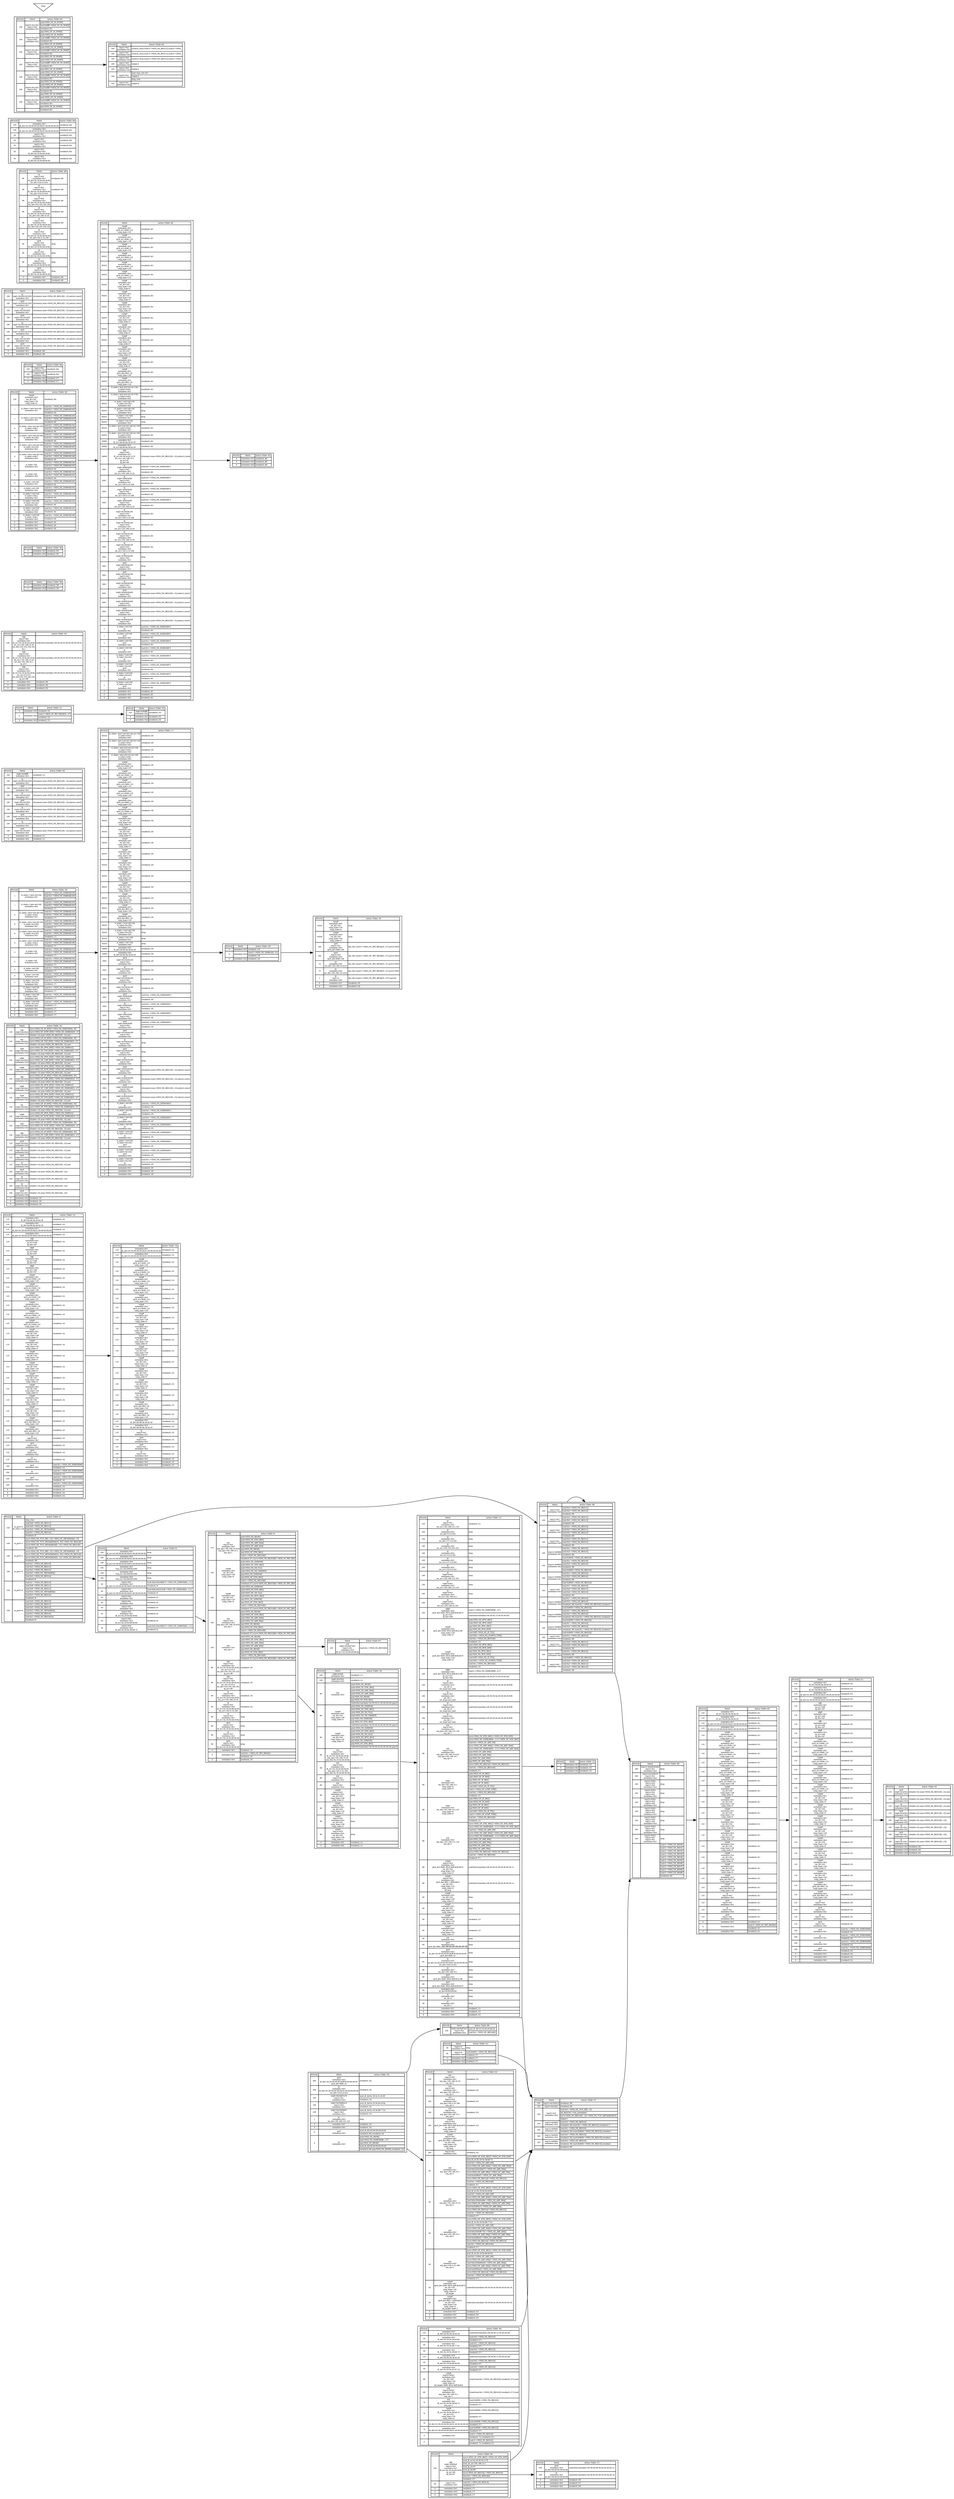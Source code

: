 digraph {
    concentrate=True;
    rankdir=LR;
    node [shape="record" fontsize="6"]
    edge [fontname="Helvetica,Arial,sans-serif"]
    graph [
        rankdir = "LR"
    ];
    "table0" [
    label=<
      <TABLE BORDER="0" CELLBORDER="1" CELLSPACING="0" CELLPADDING="1">
      <TR>
        <TD PORT="input">Priority</TD>
        <TD>Match</TD>
        <TD ALIGN="center">Action (Table 0)</TD>
      </TR>
      <TR>
        <TD rowspan="6">150</TD>
        <TD rowspan="6">in_port=5<BR/>dl_vlan=119</TD>
        <TD ALIGN="left">strip_vlan</TD>
      </TR>
      <TR>
        <TD ALIGN="left">load:0x8-&gt;NXM_NX_REG11[]</TD>
      </TR>
      <TR>
        <TD ALIGN="left">load:0x6-&gt;NXM_NX_REG12[]</TD>
      </TR>
      <TR>
        <TD ALIGN="left">load:0x4-&gt;OXM_OF_METADATA[]</TD>
      </TR>
      <TR>
        <TD ALIGN="left">load:0x1-&gt;NXM_NX_REG14[]</TD>
      </TR>
      <TR>
        <TD ALIGN="left" PORT="o0_1">resubmit(,8)</TD>
      </TR>
      <TR>
        <TD rowspan="4">100</TD>
        <TD rowspan="4">in_port=1</TD>
        <TD ALIGN="left">move:NXM_NX_TUN_ID[0..23]-&gt;OXM_OF_METADATA[0..23]</TD>
      </TR>
      <TR>
        <TD ALIGN="left">move:NXM_NX_TUN_METADATA0[16..30]-&gt;NXM_NX_REG14[0.</TD>
      </TR>
      <TR>
        <TD ALIGN="left">move:NXM_NX_TUN_METADATA0[0..15]-&gt;NXM_NX_REG15[0..</TD>
      </TR>
      <TR>
        <TD ALIGN="left" PORT="o1_1">resubmit(,38)</TD>
      </TR>
      <TR>
        <TD rowspan="4">100</TD>
        <TD rowspan="4">in_port=2</TD>
        <TD ALIGN="left">move:NXM_NX_TUN_ID[0..23]-&gt;OXM_OF_METADATA[0..23]</TD>
      </TR>
      <TR>
        <TD ALIGN="left">move:NXM_NX_TUN_METADATA0[16..30]-&gt;NXM_NX_REG14[0.</TD>
      </TR>
      <TR>
        <TD ALIGN="left">move:NXM_NX_TUN_METADATA0[0..15]-&gt;NXM_NX_REG15[0..</TD>
      </TR>
      <TR>
        <TD ALIGN="left" PORT="o2_1">resubmit(,38)</TD>
      </TR>
      <TR>
        <TD rowspan="6">100</TD>
        <TD rowspan="6">in_port=3</TD>
        <TD ALIGN="left">load:0x1-&gt;NXM_NX_REG13[]</TD>
      </TR>
      <TR>
        <TD ALIGN="left">load:0x2-&gt;NXM_NX_REG11[]</TD>
      </TR>
      <TR>
        <TD ALIGN="left">load:0x5-&gt;NXM_NX_REG12[]</TD>
      </TR>
      <TR>
        <TD ALIGN="left">load:0x2-&gt;OXM_OF_METADATA[]</TD>
      </TR>
      <TR>
        <TD ALIGN="left">load:0x3-&gt;NXM_NX_REG14[]</TD>
      </TR>
      <TR>
        <TD ALIGN="left" PORT="o3_1">resubmit(,8)</TD>
      </TR>
      <TR>
        <TD rowspan="6">100</TD>
        <TD rowspan="6">in_port=4</TD>
        <TD ALIGN="left">load:0x7-&gt;NXM_NX_REG13[]</TD>
      </TR>
      <TR>
        <TD ALIGN="left">load:0x8-&gt;NXM_NX_REG11[]</TD>
      </TR>
      <TR>
        <TD ALIGN="left">load:0x6-&gt;NXM_NX_REG12[]</TD>
      </TR>
      <TR>
        <TD ALIGN="left">load:0x4-&gt;OXM_OF_METADATA[]</TD>
      </TR>
      <TR>
        <TD ALIGN="left">load:0x3-&gt;NXM_NX_REG14[]</TD>
      </TR>
      <TR>
        <TD ALIGN="left" PORT="o4_1">resubmit(,8)</TD>
      </TR>
      <TR>
        <TD rowspan="7">100</TD>
        <TD rowspan="7">in_port=6</TD>
        <TD ALIGN="left">load:0x9-&gt;NXM_NX_REG13[]</TD>
      </TR>
      <TR>
        <TD ALIGN="left">load:0x2-&gt;NXM_NX_REG11[]</TD>
      </TR>
      <TR>
        <TD ALIGN="left">load:0x5-&gt;NXM_NX_REG12[]</TD>
      </TR>
      <TR>
        <TD ALIGN="left">load:0x2-&gt;OXM_OF_METADATA[]</TD>
      </TR>
      <TR>
        <TD ALIGN="left">load:0x1-&gt;NXM_NX_REG14[]</TD>
      </TR>
      <TR>
        <TD ALIGN="left">load:0x1-&gt;NXM_NX_REG10[10]</TD>
      </TR>
      <TR>
        <TD ALIGN="left" PORT="o5_1">resubmit(,8)</TD>
      </TR>
      </TABLE>
      >
    ];
    "table8" [
    label=<
      <TABLE BORDER="0" CELLBORDER="1" CELLSPACING="0" CELLPADDING="1">
      <TR>
        <TD PORT="input">Priority</TD>
        <TD>Match</TD>
        <TD ALIGN="center">Action (Table 8)</TD>
      </TR>
      <TR>
        <TD rowspan="1">100</TD>
        <TD rowspan="1">metadata=0x2<BR/>dl_src=01:00:00:00:00:00/01:00:00:00:00:00</TD>
        <TD ALIGN="left">drop</TD>
      </TR>
      <TR>
        <TD rowspan="1">100</TD>
        <TD rowspan="1">metadata=0x3<BR/>dl_src=01:00:00:00:00:00/01:00:00:00:00:00</TD>
        <TD ALIGN="left">drop</TD>
      </TR>
      <TR>
        <TD rowspan="1">100</TD>
        <TD rowspan="1">metadata=0x4<BR/>dl_src=01:00:00:00:00:00/01:00:00:00:00:00</TD>
        <TD ALIGN="left">drop</TD>
      </TR>
      <TR>
        <TD rowspan="1">100</TD>
        <TD rowspan="1">metadata=0x2<BR/>vlan_tci=0x1000/0x1000</TD>
        <TD ALIGN="left">drop</TD>
      </TR>
      <TR>
        <TD rowspan="1">100</TD>
        <TD rowspan="1">metadata=0x3<BR/>vlan_tci=0x1000/0x1000</TD>
        <TD ALIGN="left">drop</TD>
      </TR>
      <TR>
        <TD rowspan="1">100</TD>
        <TD rowspan="1">metadata=0x4<BR/>vlan_tci=0x1000/0x1000</TD>
        <TD ALIGN="left">drop</TD>
      </TR>
      <TR>
        <TD rowspan="2">50</TD>
        <TD rowspan="2">reg14=0x3<BR/>metadata=0x3<BR/>dl_dst=01:00:00:00:00:00/01:00:00:00:00:00</TD>
        <TD ALIGN="left">load:0xfa163e3dbd73-&gt;NXM_NX_XXREG0[64..111]</TD>
      </TR>
      <TR>
        <TD ALIGN="left" PORT="o6_1">resubmit(,9)</TD>
      </TR>
      <TR>
        <TD rowspan="2">50</TD>
        <TD rowspan="2">reg14=0x1<BR/>metadata=0x3<BR/>dl_dst=01:00:00:00:00:00/01:00:00:00:00:00</TD>
        <TD ALIGN="left">load:0xfa163e2c0c8f-&gt;NXM_NX_XXREG0[64..111]</TD>
      </TR>
      <TR>
        <TD ALIGN="left" PORT="o7_1">resubmit(,9)</TD>
      </TR>
      <TR>
        <TD rowspan="1">50</TD>
        <TD rowspan="1">reg14=0x2<BR/>metadata=0x2</TD>
        <TD ALIGN="left">resubmit(,9)</TD>
      </TR>
      <TR>
        <TD rowspan="1">50</TD>
        <TD rowspan="1">reg14=0x1<BR/>metadata=0x4</TD>
        <TD ALIGN="left">resubmit(,9)</TD>
      </TR>
      <TR>
        <TD rowspan="1">50</TD>
        <TD rowspan="1">reg14=0x1<BR/>metadata=0x2</TD>
        <TD ALIGN="left">resubmit(,9)</TD>
      </TR>
      <TR>
        <TD rowspan="1">50</TD>
        <TD rowspan="1">reg14=0x3<BR/>metadata=0x2<BR/>dl_src=fa:16:3e:b4:c9:6a</TD>
        <TD ALIGN="left">resubmit(,9)</TD>
      </TR>
      <TR>
        <TD rowspan="1">50</TD>
        <TD rowspan="1">reg14=0x3<BR/>metadata=0x4<BR/>dl_src=fa:16:3e:b8:0e:64</TD>
        <TD ALIGN="left">resubmit(,9)</TD>
      </TR>
      <TR>
        <TD rowspan="2">50</TD>
        <TD rowspan="2">reg14=0x3<BR/>metadata=0x3<BR/>dl_dst=fa:16:3e:3d:bd:73</TD>
        <TD ALIGN="left">load:0xfa163e3dbd73-&gt;NXM_NX_XXREG0[64..111]</TD>
      </TR>
      <TR>
        <TD ALIGN="left" PORT="o13_1">resubmit(,9)</TD>
      </TR>
      </TABLE>
      >
    ];
    "table9" [
    label=<
      <TABLE BORDER="0" CELLBORDER="1" CELLSPACING="0" CELLPADDING="1">
      <TR>
        <TD PORT="input">Priority</TD>
        <TD>Match</TD>
        <TD ALIGN="center">Action (Table 9)</TD>
      </TR>
      <TR>
        <TD rowspan="8">110</TD>
        <TD rowspan="8">arp<BR/>reg14=0x3<BR/>metadata=0x3<BR/>arp_spa=192.168.10.0/24<BR/>arp_tpa=192.168.10.1<BR/>arp_op=1</TD>
        <TD ALIGN="left">push:NXM_NX_REG0[]</TD>
      </TR>
      <TR>
        <TD ALIGN="left">push:NXM_OF_ETH_SRC[]</TD>
      </TR>
      <TR>
        <TD ALIGN="left">push:NXM_NX_ARP_SHA[]</TD>
      </TR>
      <TR>
        <TD ALIGN="left">push:NXM_OF_ARP_SPA[]</TD>
      </TR>
      <TR>
        <TD ALIGN="left">pop:NXM_NX_REG0[]</TD>
      </TR>
      <TR>
        <TD ALIGN="left">pop:NXM_OF_ETH_SRC[]</TD>
      </TR>
      <TR>
        <TD ALIGN="left">load:0-&gt;NXM_NX_REG10[6]</TD>
      </TR>
      <TR>
        <TD ALIGN="left" PORT="o0_1">resubmit(,67),move:NXM_NX_REG10[6]-&gt;OXM_OF_PKT_REG</TD>
      </TR>
      <TR>
        <TD rowspan="8">100</TD>
        <TD rowspan="8">icmp6<BR/>metadata=0x3<BR/>nw_ttl=255<BR/>icmp_type=136<BR/>icmp_code=0</TD>
        <TD ALIGN="left">push:NXM_NX_XXREG0[]</TD>
      </TR>
      <TR>
        <TD ALIGN="left">push:NXM_OF_ETH_SRC[]</TD>
      </TR>
      <TR>
        <TD ALIGN="left">push:NXM_NX_ND_TLL[]</TD>
      </TR>
      <TR>
        <TD ALIGN="left">push:NXM_NX_ND_TARGET[]</TD>
      </TR>
      <TR>
        <TD ALIGN="left">pop:NXM_NX_XXREG0[]</TD>
      </TR>
      <TR>
        <TD ALIGN="left">pop:NXM_OF_ETH_SRC[]</TD>
      </TR>
      <TR>
        <TD ALIGN="left">load:0-&gt;NXM_NX_REG10[6]</TD>
      </TR>
      <TR>
        <TD ALIGN="left" PORT="o1_1">resubmit(,67),move:NXM_NX_REG10[6]-&gt;OXM_OF_PKT_REG</TD>
      </TR>
      <TR>
        <TD rowspan="8">100</TD>
        <TD rowspan="8">icmp6<BR/>metadata=0x3<BR/>nw_ttl=255<BR/>icmp_type=135<BR/>icmp_code=0</TD>
        <TD ALIGN="left">push:NXM_NX_XXREG0[]</TD>
      </TR>
      <TR>
        <TD ALIGN="left">push:NXM_OF_ETH_SRC[]</TD>
      </TR>
      <TR>
        <TD ALIGN="left">push:NXM_NX_ND_SLL[]</TD>
      </TR>
      <TR>
        <TD ALIGN="left">push:NXM_NX_IPV6_SRC[]</TD>
      </TR>
      <TR>
        <TD ALIGN="left">pop:NXM_NX_XXREG0[]</TD>
      </TR>
      <TR>
        <TD ALIGN="left">pop:NXM_OF_ETH_SRC[]</TD>
      </TR>
      <TR>
        <TD ALIGN="left">load:0-&gt;NXM_NX_REG10[6]</TD>
      </TR>
      <TR>
        <TD ALIGN="left" PORT="o2_1">resubmit(,67),move:NXM_NX_REG10[6]-&gt;OXM_OF_PKT_REG</TD>
      </TR>
      <TR>
        <TD rowspan="8">100</TD>
        <TD rowspan="8">arp<BR/>reg14=0x3<BR/>metadata=0x3<BR/>arp_spa=192.168.10.0/24<BR/>arp_op=1</TD>
        <TD ALIGN="left">push:NXM_NX_REG0[]</TD>
      </TR>
      <TR>
        <TD ALIGN="left">push:NXM_OF_ETH_SRC[]</TD>
      </TR>
      <TR>
        <TD ALIGN="left">push:NXM_NX_ARP_SHA[]</TD>
      </TR>
      <TR>
        <TD ALIGN="left">push:NXM_OF_ARP_SPA[]</TD>
      </TR>
      <TR>
        <TD ALIGN="left">pop:NXM_NX_REG0[]</TD>
      </TR>
      <TR>
        <TD ALIGN="left">pop:NXM_OF_ETH_SRC[]</TD>
      </TR>
      <TR>
        <TD ALIGN="left">load:0-&gt;NXM_NX_REG10[6]</TD>
      </TR>
      <TR>
        <TD ALIGN="left" PORT="o3_1">resubmit(,67),move:NXM_NX_REG10[6]-&gt;OXM_OF_PKT_REG</TD>
      </TR>
      <TR>
        <TD rowspan="8">100</TD>
        <TD rowspan="8">arp<BR/>metadata=0x3<BR/>arp_op=2</TD>
        <TD ALIGN="left">push:NXM_NX_REG0[]</TD>
      </TR>
      <TR>
        <TD ALIGN="left">push:NXM_OF_ETH_SRC[]</TD>
      </TR>
      <TR>
        <TD ALIGN="left">push:NXM_NX_ARP_SHA[]</TD>
      </TR>
      <TR>
        <TD ALIGN="left">push:NXM_OF_ARP_SPA[]</TD>
      </TR>
      <TR>
        <TD ALIGN="left">pop:NXM_NX_REG0[]</TD>
      </TR>
      <TR>
        <TD ALIGN="left">pop:NXM_OF_ETH_SRC[]</TD>
      </TR>
      <TR>
        <TD ALIGN="left">load:0-&gt;NXM_NX_REG10[6]</TD>
      </TR>
      <TR>
        <TD ALIGN="left" PORT="o4_1">resubmit(,67),move:NXM_NX_REG10[6]-&gt;OXM_OF_PKT_REG</TD>
      </TR>
      <TR>
        <TD rowspan="1">90</TD>
        <TD rowspan="1">udp<BR/>reg14=0x3<BR/>metadata=0x2<BR/>dl_src=fa:16:3e:b4:c9:6a<BR/>nw_src=0.0.0.0<BR/>nw_dst=255.255.255.255<BR/>tp_src=68<BR/></TD>
        <TD ALIGN="left">resubmit(,10)</TD>
      </TR>
      <TR>
        <TD rowspan="1">90</TD>
        <TD rowspan="1">udp<BR/>reg14=0x3<BR/>metadata=0x4<BR/>dl_src=fa:16:3e:b8:0e:64<BR/>nw_src=0.0.0.0<BR/>nw_dst=255.255.255.255<BR/>tp_src=68<BR/></TD>
        <TD ALIGN="left">resubmit(,10)</TD>
      </TR>
      <TR>
        <TD rowspan="1">90</TD>
        <TD rowspan="1">ip<BR/>reg14=0x3<BR/>metadata=0x2<BR/>dl_src=fa:16:3e:b4:c9:6a<BR/>nw_src=192.168.10.20</TD>
        <TD ALIGN="left">resubmit(,10)</TD>
      </TR>
      <TR>
        <TD rowspan="1">90</TD>
        <TD rowspan="1">ip<BR/>reg14=0x3<BR/>metadata=0x4<BR/>dl_src=fa:16:3e:b8:0e:64<BR/>nw_src=192.0.10.169</TD>
        <TD ALIGN="left">resubmit(,10)</TD>
      </TR>
      <TR>
        <TD rowspan="1">80</TD>
        <TD rowspan="1">ip<BR/>reg14=0x3<BR/>metadata=0x2<BR/>dl_src=fa:16:3e:b4:c9:6a</TD>
        <TD ALIGN="left">drop</TD>
      </TR>
      <TR>
        <TD rowspan="1">80</TD>
        <TD rowspan="1">ipv6<BR/>reg14=0x3<BR/>metadata=0x2<BR/>dl_src=fa:16:3e:b4:c9:6a</TD>
        <TD ALIGN="left">drop</TD>
      </TR>
      <TR>
        <TD rowspan="1">80</TD>
        <TD rowspan="1">ip<BR/>reg14=0x3<BR/>metadata=0x4<BR/>dl_src=fa:16:3e:b8:0e:64</TD>
        <TD ALIGN="left">drop</TD>
      </TR>
      <TR>
        <TD rowspan="1">80</TD>
        <TD rowspan="1">ipv6<BR/>reg14=0x3<BR/>metadata=0x4<BR/>dl_src=fa:16:3e:b8:0e:64</TD>
        <TD ALIGN="left">drop</TD>
      </TR>
      <TR>
        <TD rowspan="1">0</TD>
        <TD rowspan="1">metadata=0x2</TD>
        <TD ALIGN="left">resubmit(,10)</TD>
      </TR>
      <TR>
        <TD rowspan="2">0</TD>
        <TD rowspan="2">metadata=0x3</TD>
        <TD ALIGN="left">load:0x1-&gt;OXM_OF_PKT_REG4[2]</TD>
      </TR>
      <TR>
        <TD ALIGN="left" PORT="o14_1">resubmit(,10)</TD>
      </TR>
      <TR>
        <TD rowspan="1">0</TD>
        <TD rowspan="1">metadata=0x4</TD>
        <TD ALIGN="left">resubmit(,10)</TD>
      </TR>
      </TABLE>
      >
    ];
    "table10" [
    label=<
      <TABLE BORDER="0" CELLBORDER="1" CELLSPACING="0" CELLPADDING="1">
      <TR>
        <TD PORT="input">Priority</TD>
        <TD>Match</TD>
        <TD ALIGN="center">Action (Table 10)</TD>
      </TR>
      <TR>
        <TD rowspan="1">100</TD>
        <TD rowspan="1">reg9=0/0x8<BR/>metadata=0x3</TD>
        <TD ALIGN="left">resubmit(,11)</TD>
      </TR>
      <TR>
        <TD rowspan="1">100</TD>
        <TD rowspan="1">reg9=0x4/0x4<BR/>metadata=0x3</TD>
        <TD ALIGN="left">resubmit(,11)</TD>
      </TR>
      <TR>
        <TD rowspan="7">90</TD>
        <TD rowspan="7">arp<BR/>metadata=0x3</TD>
        <TD ALIGN="left">push:NXM_NX_REG0[]</TD>
      </TR>
      <TR>
        <TD ALIGN="left">push:NXM_OF_ETH_SRC[]</TD>
      </TR>
      <TR>
        <TD ALIGN="left">push:NXM_NX_ARP_SHA[]</TD>
      </TR>
      <TR>
        <TD ALIGN="left">push:NXM_OF_ARP_SPA[]</TD>
      </TR>
      <TR>
        <TD ALIGN="left">pop:NXM_NX_REG0[]</TD>
      </TR>
      <TR>
        <TD ALIGN="left">pop:NXM_OF_ETH_SRC[]</TD>
      </TR>
      <TR>
        <TD ALIGN="left" PORT="o2_1">controller(userdata=00.00.00.01.00.00.00.00),pop:N</TD>
      </TR>
      <TR>
        <TD rowspan="7">90</TD>
        <TD rowspan="7">icmp6<BR/>metadata=0x3<BR/>nw_ttl=255<BR/>icmp_type=136<BR/>icmp_code=0</TD>
        <TD ALIGN="left">push:NXM_NX_XXREG0[]</TD>
      </TR>
      <TR>
        <TD ALIGN="left">push:NXM_OF_ETH_SRC[]</TD>
      </TR>
      <TR>
        <TD ALIGN="left">push:NXM_NX_ND_TLL[]</TD>
      </TR>
      <TR>
        <TD ALIGN="left">push:NXM_NX_ND_TARGET[]</TD>
      </TR>
      <TR>
        <TD ALIGN="left">pop:NXM_NX_XXREG0[]</TD>
      </TR>
      <TR>
        <TD ALIGN="left">pop:NXM_OF_ETH_SRC[]</TD>
      </TR>
      <TR>
        <TD ALIGN="left" PORT="o3_1">controller(userdata=00.00.00.04.00.00.00.00),pop:N</TD>
      </TR>
      <TR>
        <TD rowspan="7">90</TD>
        <TD rowspan="7">icmp6<BR/>metadata=0x3<BR/>nw_ttl=255<BR/>icmp_type=135<BR/>icmp_code=0</TD>
        <TD ALIGN="left">push:NXM_NX_XXREG0[]</TD>
      </TR>
      <TR>
        <TD ALIGN="left">push:NXM_OF_ETH_SRC[]</TD>
      </TR>
      <TR>
        <TD ALIGN="left">push:NXM_NX_ND_SLL[]</TD>
      </TR>
      <TR>
        <TD ALIGN="left">push:NXM_NX_IPV6_SRC[]</TD>
      </TR>
      <TR>
        <TD ALIGN="left">pop:NXM_NX_XXREG0[]</TD>
      </TR>
      <TR>
        <TD ALIGN="left">pop:NXM_OF_ETH_SRC[]</TD>
      </TR>
      <TR>
        <TD ALIGN="left" PORT="o4_1">controller(userdata=00.00.00.04.00.00.00.00),pop:N</TD>
      </TR>
      <TR>
        <TD rowspan="1">90</TD>
        <TD rowspan="1">arp<BR/>reg14=0x3<BR/>metadata=0x2<BR/>dl_src=fa:16:3e:b4:c9:6a<BR/>arp_spa=192.168.10.20<BR/>arp_sha=fa:16:3e:b4:c9:6a</TD>
        <TD ALIGN="left">resubmit(,11)</TD>
      </TR>
      <TR>
        <TD rowspan="1">90</TD>
        <TD rowspan="1">arp<BR/>reg14=0x3<BR/>metadata=0x4<BR/>dl_src=fa:16:3e:b8:0e:64<BR/>arp_spa=192.0.10.169<BR/>arp_sha=fa:16:3e:b8:0e:64</TD>
        <TD ALIGN="left">resubmit(,11)</TD>
      </TR>
      <TR>
        <TD rowspan="1">80</TD>
        <TD rowspan="1">arp<BR/>reg14=0x3<BR/>metadata=0x2</TD>
        <TD ALIGN="left">drop</TD>
      </TR>
      <TR>
        <TD rowspan="1">80</TD>
        <TD rowspan="1">arp<BR/>reg14=0x3<BR/>metadata=0x4</TD>
        <TD ALIGN="left">drop</TD>
      </TR>
      <TR>
        <TD rowspan="1">80</TD>
        <TD rowspan="1">icmp6<BR/>reg14=0x3<BR/>metadata=0x2<BR/>nw_ttl=255<BR/>icmp_type=136<BR/>icmp_code=0</TD>
        <TD ALIGN="left">drop</TD>
      </TR>
      <TR>
        <TD rowspan="1">80</TD>
        <TD rowspan="1">icmp6<BR/>reg14=0x3<BR/>metadata=0x2<BR/>nw_ttl=255<BR/>icmp_type=135<BR/>icmp_code=0</TD>
        <TD ALIGN="left">drop</TD>
      </TR>
      <TR>
        <TD rowspan="1">80</TD>
        <TD rowspan="1">icmp6<BR/>reg14=0x3<BR/>metadata=0x4<BR/>nw_ttl=255<BR/>icmp_type=136<BR/>icmp_code=0</TD>
        <TD ALIGN="left">drop</TD>
      </TR>
      <TR>
        <TD rowspan="1">80</TD>
        <TD rowspan="1">icmp6<BR/>reg14=0x3<BR/>metadata=0x4<BR/>nw_ttl=255<BR/>icmp_type=135<BR/>icmp_code=0</TD>
        <TD ALIGN="left">drop</TD>
      </TR>
      <TR>
        <TD rowspan="1">0</TD>
        <TD rowspan="1">metadata=0x2</TD>
        <TD ALIGN="left">resubmit(,11)</TD>
      </TR>
      <TR>
        <TD rowspan="1">0</TD>
        <TD rowspan="1">metadata=0x4</TD>
        <TD ALIGN="left">resubmit(,11)</TD>
      </TR>
      </TABLE>
      >
    ];
    "table11" [
    label=<
      <TABLE BORDER="0" CELLBORDER="1" CELLSPACING="0" CELLPADDING="1">
      <TR>
        <TD PORT="input">Priority</TD>
        <TD>Match</TD>
        <TD ALIGN="center">Action (Table 11)</TD>
      </TR>
      <TR>
        <TD rowspan="1">120</TD>
        <TD rowspan="1">ip<BR/>reg14=0x1<BR/>metadata=0x3<BR/>nw_src=192.168.122.118</TD>
        <TD ALIGN="left">resubmit(,12)</TD>
      </TR>
      <TR>
        <TD rowspan="1">100</TD>
        <TD rowspan="1">ip<BR/>metadata=0x3<BR/>nw_dst=0.0.0.0/8</TD>
        <TD ALIGN="left">drop</TD>
      </TR>
      <TR>
        <TD rowspan="1">100</TD>
        <TD rowspan="1">ip<BR/>metadata=0x3<BR/>nw_dst=127.0.0.0/8</TD>
        <TD ALIGN="left">drop</TD>
      </TR>
      <TR>
        <TD rowspan="1">100</TD>
        <TD rowspan="1">ip<BR/>metadata=0x3<BR/>nw_src=255.255.255.255</TD>
        <TD ALIGN="left">drop</TD>
      </TR>
      <TR>
        <TD rowspan="1">100</TD>
        <TD rowspan="1">ip<BR/>metadata=0x3<BR/>nw_src=0.0.0.0/8</TD>
        <TD ALIGN="left">drop</TD>
      </TR>
      <TR>
        <TD rowspan="1">100</TD>
        <TD rowspan="1">ip<BR/>metadata=0x3<BR/>nw_src=127.0.0.0/8</TD>
        <TD ALIGN="left">drop</TD>
      </TR>
      <TR>
        <TD rowspan="1">100</TD>
        <TD rowspan="1">ip<BR/>metadata=0x3<BR/>nw_src=224.0.0.0/4</TD>
        <TD ALIGN="left">drop</TD>
      </TR>
      <TR>
        <TD rowspan="1">100</TD>
        <TD rowspan="1">ip<BR/>reg9=0/0x1<BR/>metadata=0x3<BR/>nw_src=192.168.122.255</TD>
        <TD ALIGN="left">drop</TD>
      </TR>
      <TR>
        <TD rowspan="1">100</TD>
        <TD rowspan="1">ip<BR/>reg9=0/0x1<BR/>metadata=0x3<BR/>nw_src=192.168.122.118</TD>
        <TD ALIGN="left">drop</TD>
      </TR>
      <TR>
        <TD rowspan="1">100</TD>
        <TD rowspan="1">ip<BR/>reg9=0/0x1<BR/>metadata=0x3<BR/>nw_src=192.168.10.1</TD>
        <TD ALIGN="left">drop</TD>
      </TR>
      <TR>
        <TD rowspan="1">100</TD>
        <TD rowspan="1">ip<BR/>reg9=0/0x1<BR/>metadata=0x3<BR/>nw_src=192.168.10.255</TD>
        <TD ALIGN="left">drop</TD>
      </TR>
      <TR>
        <TD rowspan="2">100</TD>
        <TD rowspan="2">udp6<BR/>metadata=0x3<BR/>ipv6_dst=fe80::f816:3eff:fe3d:bd73<BR/>tp_src=547<BR/>tp_dst=546</TD>
        <TD ALIGN="left">load:0-&gt;NXM_NX_XXREG0[96..127]</TD>
      </TR>
      <TR>
        <TD ALIGN="left">controller(userdata=00.00.00.13.00.00.00.00)</TD>
      </TR>
      <TR>
        <TD rowspan="8">90</TD>
        <TD rowspan="8">icmp6<BR/>metadata=0x3<BR/>ipv6_dst=fe80::f816:3eff:fe2c:c8f<BR/>icmp_type=128<BR/>icmp_code=0</TD>
        <TD ALIGN="left">push:NXM_NX_IPV6_SRC[]</TD>
      </TR>
      <TR>
        <TD ALIGN="left">push:NXM_NX_IPV6_DST[]</TD>
      </TR>
      <TR>
        <TD ALIGN="left">pop:NXM_NX_IPV6_SRC[]</TD>
      </TR>
      <TR>
        <TD ALIGN="left">pop:NXM_NX_IPV6_DST[]</TD>
      </TR>
      <TR>
        <TD ALIGN="left">load:0xff-&gt;NXM_NX_IP_TTL[]</TD>
      </TR>
      <TR>
        <TD ALIGN="left">load:0x81-&gt;NXM_NX_ICMPV6_TYPE[]</TD>
      </TR>
      <TR>
        <TD ALIGN="left">load:0x1-&gt;NXM_NX_REG10[0]</TD>
      </TR>
      <TR>
        <TD ALIGN="left" PORT="o12_1">resubmit(,12)</TD>
      </TR>
      <TR>
        <TD rowspan="8">90</TD>
        <TD rowspan="8">icmp6<BR/>metadata=0x3<BR/>ipv6_dst=fe80::f816:3eff:fe3d:bd73<BR/>icmp_type=128<BR/>icmp_code=0</TD>
        <TD ALIGN="left">push:NXM_NX_IPV6_SRC[]</TD>
      </TR>
      <TR>
        <TD ALIGN="left">push:NXM_NX_IPV6_DST[]</TD>
      </TR>
      <TR>
        <TD ALIGN="left">pop:NXM_NX_IPV6_SRC[]</TD>
      </TR>
      <TR>
        <TD ALIGN="left">pop:NXM_NX_IPV6_DST[]</TD>
      </TR>
      <TR>
        <TD ALIGN="left">load:0xff-&gt;NXM_NX_IP_TTL[]</TD>
      </TR>
      <TR>
        <TD ALIGN="left">load:0x81-&gt;NXM_NX_ICMPV6_TYPE[]</TD>
      </TR>
      <TR>
        <TD ALIGN="left">load:0x1-&gt;NXM_NX_REG10[0]</TD>
      </TR>
      <TR>
        <TD ALIGN="left" PORT="o13_1">resubmit(,12)</TD>
      </TR>
      <TR>
        <TD rowspan="2">100</TD>
        <TD rowspan="2">udp6<BR/>metadata=0x3<BR/>ipv6_dst=fe80::f816:3eff:fe2c:c8f<BR/>tp_src=547<BR/>tp_dst=546</TD>
        <TD ALIGN="left">load:0-&gt;NXM_NX_XXREG0[96..127]</TD>
      </TR>
      <TR>
        <TD ALIGN="left">controller(userdata=00.00.00.13.00.00.00.00)</TD>
      </TR>
      <TR>
        <TD rowspan="1">100</TD>
        <TD rowspan="1">ip<BR/>reg14=0x3<BR/>metadata=0x3<BR/>nw_ttl=0<BR/>nw_frag=not_later</TD>
        <TD ALIGN="left">controller(userdata=00.00.00.0a.00.00.00.00.ff.ff.</TD>
      </TR>
      <TR>
        <TD rowspan="1">100</TD>
        <TD rowspan="1">ip<BR/>reg14=0x3<BR/>metadata=0x3<BR/>nw_ttl=1<BR/>nw_frag=not_later</TD>
        <TD ALIGN="left">controller(userdata=00.00.00.0a.00.00.00.00.ff.ff.</TD>
      </TR>
      <TR>
        <TD rowspan="1">100</TD>
        <TD rowspan="1">ip<BR/>reg14=0x1<BR/>metadata=0x3<BR/>nw_ttl=0<BR/>nw_frag=not_later</TD>
        <TD ALIGN="left">controller(userdata=00.00.00.0a.00.00.00.00.ff.ff.</TD>
      </TR>
      <TR>
        <TD rowspan="1">100</TD>
        <TD rowspan="1">ip<BR/>reg14=0x1<BR/>metadata=0x3<BR/>nw_ttl=1<BR/>nw_frag=not_later</TD>
        <TD ALIGN="left">controller(userdata=00.00.00.0a.00.00.00.00.ff.ff.</TD>
      </TR>
      <TR>
        <TD rowspan="1">91</TD>
        <TD rowspan="1">arp<BR/>reg14=0x1<BR/>metadata=0x3<BR/>arp_tpa=192.168.122.118<BR/>arp_op=1</TD>
        <TD ALIGN="left">drop</TD>
      </TR>
      <TR>
        <TD rowspan="12">90</TD>
        <TD rowspan="12">arp<BR/>reg14=0x3<BR/>metadata=0x3<BR/>arp_spa=192.168.10.0/24<BR/>arp_tpa=192.168.10.1<BR/>arp_op=1</TD>
        <TD ALIGN="left">move:NXM_OF_ETH_SRC[]-&gt;NXM_OF_ETH_DST[]</TD>
      </TR>
      <TR>
        <TD ALIGN="left">move:NXM_NX_XXREG0[64..111]-&gt;NXM_OF_ETH_SRC[]</TD>
      </TR>
      <TR>
        <TD ALIGN="left">load:0x2-&gt;NXM_OF_ARP_OP[]</TD>
      </TR>
      <TR>
        <TD ALIGN="left">move:NXM_NX_ARP_SHA[]-&gt;NXM_NX_ARP_THA[]</TD>
      </TR>
      <TR>
        <TD ALIGN="left">move:NXM_NX_XXREG0[64..111]-&gt;NXM_NX_ARP_SHA[]</TD>
      </TR>
      <TR>
        <TD ALIGN="left">push:NXM_OF_ARP_SPA[]</TD>
      </TR>
      <TR>
        <TD ALIGN="left">push:NXM_OF_ARP_TPA[]</TD>
      </TR>
      <TR>
        <TD ALIGN="left">pop:NXM_OF_ARP_SPA[]</TD>
      </TR>
      <TR>
        <TD ALIGN="left">pop:NXM_OF_ARP_TPA[]</TD>
      </TR>
      <TR>
        <TD ALIGN="left">move:NXM_NX_REG14[]-&gt;NXM_NX_REG15[]</TD>
      </TR>
      <TR>
        <TD ALIGN="left">load:0x1-&gt;NXM_NX_REG10[0]</TD>
      </TR>
      <TR>
        <TD ALIGN="left" PORT="o20_1">resubmit(,37)</TD>
      </TR>
      <TR>
        <TD rowspan="8">90</TD>
        <TD rowspan="8">icmp<BR/>metadata=0x3<BR/>nw_dst=192.168.10.1<BR/>icmp_type=8<BR/>icmp_code=0</TD>
        <TD ALIGN="left">push:NXM_OF_IP_SRC[]</TD>
      </TR>
      <TR>
        <TD ALIGN="left">push:NXM_OF_IP_DST[]</TD>
      </TR>
      <TR>
        <TD ALIGN="left">pop:NXM_OF_IP_SRC[]</TD>
      </TR>
      <TR>
        <TD ALIGN="left">pop:NXM_OF_IP_DST[]</TD>
      </TR>
      <TR>
        <TD ALIGN="left">load:0xff-&gt;NXM_NX_IP_TTL[]</TD>
      </TR>
      <TR>
        <TD ALIGN="left">load:0-&gt;NXM_OF_ICMP_TYPE[]</TD>
      </TR>
      <TR>
        <TD ALIGN="left">load:0x1-&gt;NXM_NX_REG10[0]</TD>
      </TR>
      <TR>
        <TD ALIGN="left" PORT="o21_1">resubmit(,12)</TD>
      </TR>
      <TR>
        <TD rowspan="8">90</TD>
        <TD rowspan="8">icmp<BR/>metadata=0x3<BR/>nw_dst=192.168.122.118<BR/>icmp_type=8<BR/>icmp_code=0</TD>
        <TD ALIGN="left">push:NXM_OF_IP_SRC[]</TD>
      </TR>
      <TR>
        <TD ALIGN="left">push:NXM_OF_IP_DST[]</TD>
      </TR>
      <TR>
        <TD ALIGN="left">pop:NXM_OF_IP_SRC[]</TD>
      </TR>
      <TR>
        <TD ALIGN="left">pop:NXM_OF_IP_DST[]</TD>
      </TR>
      <TR>
        <TD ALIGN="left">load:0xff-&gt;NXM_NX_IP_TTL[]</TD>
      </TR>
      <TR>
        <TD ALIGN="left">load:0-&gt;NXM_OF_ICMP_TYPE[]</TD>
      </TR>
      <TR>
        <TD ALIGN="left">load:0x1-&gt;NXM_NX_REG10[0]</TD>
      </TR>
      <TR>
        <TD ALIGN="left" PORT="o22_1">resubmit(,12)</TD>
      </TR>
      <TR>
        <TD rowspan="12">90</TD>
        <TD rowspan="12">arp<BR/>metadata=0x3<BR/>arp_tpa=192.168.122.118<BR/>arp_op=1</TD>
        <TD ALIGN="left">move:NXM_OF_ETH_SRC[]-&gt;NXM_OF_ETH_DST[]</TD>
      </TR>
      <TR>
        <TD ALIGN="left">move:NXM_NX_XXREG0[64..111]-&gt;NXM_OF_ETH_SRC[]</TD>
      </TR>
      <TR>
        <TD ALIGN="left">load:0x2-&gt;NXM_OF_ARP_OP[]</TD>
      </TR>
      <TR>
        <TD ALIGN="left">move:NXM_NX_ARP_SHA[]-&gt;NXM_NX_ARP_THA[]</TD>
      </TR>
      <TR>
        <TD ALIGN="left">move:NXM_NX_XXREG0[64..111]-&gt;NXM_NX_ARP_SHA[]</TD>
      </TR>
      <TR>
        <TD ALIGN="left">push:NXM_OF_ARP_SPA[]</TD>
      </TR>
      <TR>
        <TD ALIGN="left">push:NXM_OF_ARP_TPA[]</TD>
      </TR>
      <TR>
        <TD ALIGN="left">pop:NXM_OF_ARP_SPA[]</TD>
      </TR>
      <TR>
        <TD ALIGN="left">pop:NXM_OF_ARP_TPA[]</TD>
      </TR>
      <TR>
        <TD ALIGN="left">move:NXM_NX_REG14[]-&gt;NXM_NX_REG15[]</TD>
      </TR>
      <TR>
        <TD ALIGN="left">load:0x1-&gt;NXM_NX_REG10[0]</TD>
      </TR>
      <TR>
        <TD ALIGN="left" PORT="o23_1">resubmit(,37)</TD>
      </TR>
      <TR>
        <TD rowspan="1">90</TD>
        <TD rowspan="1">icmp6<BR/>reg14=0x3<BR/>metadata=0x3<BR/>ipv6_dst=fe80::f816:3eff:fe3d:bd73<BR/>nw_ttl=255<BR/>icmp_type=135<BR/>icmp_code=0</TD>
        <TD ALIGN="left">controller(userdata=00.00.00.0c.00.00.00.00.00.1c.</TD>
      </TR>
      <TR>
        <TD rowspan="1">90</TD>
        <TD rowspan="1">icmp6<BR/>reg14=0x3<BR/>metadata=0x3<BR/>ipv6_dst=ff02::1:ff3d:bd73<BR/>nw_ttl=255<BR/>icmp_type=135<BR/>icmp_code=0<BR/>nd_targ</TD>
        <TD ALIGN="left">controller(userdata=00.00.00.0c.00.00.00.00.00.1c.</TD>
      </TR>
      <TR>
        <TD rowspan="1">85</TD>
        <TD rowspan="1">icmp6<BR/>metadata=0x3<BR/>nw_ttl=255<BR/>icmp_type=136<BR/>icmp_code=0</TD>
        <TD ALIGN="left">drop</TD>
      </TR>
      <TR>
        <TD rowspan="1">85</TD>
        <TD rowspan="1">icmp6<BR/>metadata=0x3<BR/>nw_ttl=255<BR/>icmp_type=135<BR/>icmp_code=0</TD>
        <TD ALIGN="left">drop</TD>
      </TR>
      <TR>
        <TD rowspan="1">84</TD>
        <TD rowspan="1">icmp6<BR/>metadata=0x3<BR/>nw_ttl=255<BR/>icmp_type=133<BR/>icmp_code=0</TD>
        <TD ALIGN="left">resubmit(,12)</TD>
      </TR>
      <TR>
        <TD rowspan="1">84</TD>
        <TD rowspan="1">icmp6<BR/>metadata=0x3<BR/>nw_ttl=255<BR/>icmp_type=134<BR/>icmp_code=0</TD>
        <TD ALIGN="left">resubmit(,12)</TD>
      </TR>
      <TR>
        <TD rowspan="1">85</TD>
        <TD rowspan="1">arp<BR/>metadata=0x3</TD>
        <TD ALIGN="left">drop</TD>
      </TR>
      <TR>
        <TD rowspan="1">83</TD>
        <TD rowspan="1">ipv6<BR/>metadata=0x3<BR/>ipv6_dst=ff00::/fff0:ffff:ffff:ffff:ffff:ffff:ffff:ffff</TD>
        <TD ALIGN="left">drop</TD>
      </TR>
      <TR>
        <TD rowspan="1">82</TD>
        <TD rowspan="1">ipv6<BR/>metadata=0x3<BR/>dl_dst=33:33:00:00:00:00/ff:ff:00:00:00:00<BR/>ipv6_dst=ff00::/8</TD>
        <TD ALIGN="left">drop</TD>
      </TR>
      <TR>
        <TD rowspan="1">82</TD>
        <TD rowspan="1">ip<BR/>metadata=0x3<BR/>dl_dst=01:00:00:00:00:00/01:00:00:00:00:00<BR/>nw_dst=224.0.0.0/4</TD>
        <TD ALIGN="left">drop</TD>
      </TR>
      <TR>
        <TD rowspan="1">60</TD>
        <TD rowspan="1">ip<BR/>metadata=0x3<BR/>nw_dst=192.168.10.1</TD>
        <TD ALIGN="left">drop</TD>
      </TR>
      <TR>
        <TD rowspan="1">60</TD>
        <TD rowspan="1">ipv6<BR/>metadata=0x3<BR/>ipv6_dst=fe80::f816:3eff:fe2c:c8f</TD>
        <TD ALIGN="left">drop</TD>
      </TR>
      <TR>
        <TD rowspan="1">60</TD>
        <TD rowspan="1">ipv6<BR/>metadata=0x3<BR/>ipv6_dst=fe80::f816:3eff:fe3d:bd73</TD>
        <TD ALIGN="left">drop</TD>
      </TR>
      <TR>
        <TD rowspan="1">50</TD>
        <TD rowspan="1">metadata=0x3<BR/>dl_dst=ff:ff:ff:ff:ff:ff</TD>
        <TD ALIGN="left">drop</TD>
      </TR>
      <TR>
        <TD rowspan="1">30</TD>
        <TD rowspan="1">ip<BR/>metadata=0x3<BR/>nw_ttl=0</TD>
        <TD ALIGN="left">drop</TD>
      </TR>
      <TR>
        <TD rowspan="1">30</TD>
        <TD rowspan="1">ip<BR/>metadata=0x3<BR/>nw_ttl=1</TD>
        <TD ALIGN="left">drop</TD>
      </TR>
      <TR>
        <TD rowspan="1">0</TD>
        <TD rowspan="1">metadata=0x2</TD>
        <TD ALIGN="left">resubmit(,12)</TD>
      </TR>
      <TR>
        <TD rowspan="1">0</TD>
        <TD rowspan="1">metadata=0x3</TD>
        <TD ALIGN="left">resubmit(,12)</TD>
      </TR>
      <TR>
        <TD rowspan="1">0</TD>
        <TD rowspan="1">metadata=0x4</TD>
        <TD ALIGN="left">resubmit(,12)</TD>
      </TR>
      </TABLE>
      >
    ];
    "table12" [
    label=<
      <TABLE BORDER="0" CELLBORDER="1" CELLSPACING="0" CELLPADDING="1">
      <TR>
        <TD PORT="input">Priority</TD>
        <TD>Match</TD>
        <TD ALIGN="center">Action (Table 12)</TD>
      </TR>
      <TR>
        <TD rowspan="1">0</TD>
        <TD rowspan="1">metadata=0x2</TD>
        <TD ALIGN="left">resubmit(,13)</TD>
      </TR>
      <TR>
        <TD rowspan="1">0</TD>
        <TD rowspan="1">metadata=0x3</TD>
        <TD ALIGN="left">resubmit(,13)</TD>
      </TR>
      <TR>
        <TD rowspan="1">0</TD>
        <TD rowspan="1">metadata=0x4</TD>
        <TD ALIGN="left">resubmit(,13)</TD>
      </TR>
      </TABLE>
      >
    ];
    "table13" [
    label=<
      <TABLE BORDER="0" CELLBORDER="1" CELLSPACING="0" CELLPADDING="1">
      <TR>
        <TD PORT="input">Priority</TD>
        <TD>Match</TD>
        <TD ALIGN="center">Action (Table 13)</TD>
      </TR>
      <TR>
        <TD rowspan="1">110</TD>
        <TD rowspan="1">metadata=0x2<BR/>dl_dst=ba:6e:da:4e:bc:c8</TD>
        <TD ALIGN="left">resubmit(,14)</TD>
      </TR>
      <TR>
        <TD rowspan="1">110</TD>
        <TD rowspan="1">metadata=0x4<BR/>dl_dst=ba:6e:da:4e:bc:c8</TD>
        <TD ALIGN="left">resubmit(,14)</TD>
      </TR>
      <TR>
        <TD rowspan="1">110</TD>
        <TD rowspan="1">metadata=0x2<BR/>dl_dst=01:00:00:00:00:00/01:00:00:00:00:00</TD>
        <TD ALIGN="left">resubmit(,14)</TD>
      </TR>
      <TR>
        <TD rowspan="1">110</TD>
        <TD rowspan="1">metadata=0x4<BR/>dl_dst=01:00:00:00:00:00/01:00:00:00:00:00</TD>
        <TD ALIGN="left">resubmit(,14)</TD>
      </TR>
      <TR>
        <TD rowspan="1">110</TD>
        <TD rowspan="1">udp<BR/>metadata=0x2<BR/>tp_src=546<BR/>tp_dst=547</TD>
        <TD ALIGN="left">resubmit(,14)</TD>
      </TR>
      <TR>
        <TD rowspan="1">110</TD>
        <TD rowspan="1">udp6<BR/>metadata=0x2<BR/>tp_src=546<BR/>tp_dst=547</TD>
        <TD ALIGN="left">resubmit(,14)</TD>
      </TR>
      <TR>
        <TD rowspan="1">110</TD>
        <TD rowspan="1">udp<BR/>metadata=0x4<BR/>tp_src=546<BR/>tp_dst=547</TD>
        <TD ALIGN="left">resubmit(,14)</TD>
      </TR>
      <TR>
        <TD rowspan="1">110</TD>
        <TD rowspan="1">udp6<BR/>metadata=0x4<BR/>tp_src=546<BR/>tp_dst=547</TD>
        <TD ALIGN="left">resubmit(,14)</TD>
      </TR>
      <TR>
        <TD rowspan="1">110</TD>
        <TD rowspan="1">icmp6<BR/>metadata=0x2<BR/>ipv6_src=fe80::/10<BR/>icmp_type=132</TD>
        <TD ALIGN="left">resubmit(,14)</TD>
      </TR>
      <TR>
        <TD rowspan="1">110</TD>
        <TD rowspan="1">icmp6<BR/>metadata=0x2<BR/>ipv6_src=fe80::/10<BR/>icmp_type=130</TD>
        <TD ALIGN="left">resubmit(,14)</TD>
      </TR>
      <TR>
        <TD rowspan="1">110</TD>
        <TD rowspan="1">icmp6<BR/>metadata=0x2<BR/>ipv6_src=fe80::/10<BR/>icmp_type=131</TD>
        <TD ALIGN="left">resubmit(,14)</TD>
      </TR>
      <TR>
        <TD rowspan="1">110</TD>
        <TD rowspan="1">icmp6<BR/>metadata=0x4<BR/>ipv6_src=fe80::/10<BR/>icmp_type=131</TD>
        <TD ALIGN="left">resubmit(,14)</TD>
      </TR>
      <TR>
        <TD rowspan="1">110</TD>
        <TD rowspan="1">icmp6<BR/>metadata=0x4<BR/>ipv6_src=fe80::/10<BR/>icmp_type=132</TD>
        <TD ALIGN="left">resubmit(,14)</TD>
      </TR>
      <TR>
        <TD rowspan="1">110</TD>
        <TD rowspan="1">icmp6<BR/>metadata=0x4<BR/>ipv6_src=fe80::/10<BR/>icmp_type=130</TD>
        <TD ALIGN="left">resubmit(,14)</TD>
      </TR>
      <TR>
        <TD rowspan="1">110</TD>
        <TD rowspan="1">icmp6<BR/>metadata=0x2<BR/>nw_ttl=255<BR/>icmp_type=136<BR/>icmp_code=0</TD>
        <TD ALIGN="left">resubmit(,14)</TD>
      </TR>
      <TR>
        <TD rowspan="1">110</TD>
        <TD rowspan="1">icmp6<BR/>metadata=0x2<BR/>nw_ttl=255<BR/>icmp_type=135<BR/>icmp_code=0</TD>
        <TD ALIGN="left">resubmit(,14)</TD>
      </TR>
      <TR>
        <TD rowspan="1">110</TD>
        <TD rowspan="1">icmp6<BR/>metadata=0x2<BR/>nw_ttl=255<BR/>icmp_type=133<BR/>icmp_code=0</TD>
        <TD ALIGN="left">resubmit(,14)</TD>
      </TR>
      <TR>
        <TD rowspan="1">110</TD>
        <TD rowspan="1">icmp6<BR/>metadata=0x2<BR/>nw_ttl=255<BR/>icmp_type=134<BR/>icmp_code=0</TD>
        <TD ALIGN="left">resubmit(,14)</TD>
      </TR>
      <TR>
        <TD rowspan="1">110</TD>
        <TD rowspan="1">icmp6<BR/>metadata=0x4<BR/>nw_ttl=255<BR/>icmp_type=136<BR/>icmp_code=0</TD>
        <TD ALIGN="left">resubmit(,14)</TD>
      </TR>
      <TR>
        <TD rowspan="1">110</TD>
        <TD rowspan="1">icmp6<BR/>metadata=0x4<BR/>nw_ttl=255<BR/>icmp_type=134<BR/>icmp_code=0</TD>
        <TD ALIGN="left">resubmit(,14)</TD>
      </TR>
      <TR>
        <TD rowspan="1">110</TD>
        <TD rowspan="1">icmp6<BR/>metadata=0x4<BR/>nw_ttl=255<BR/>icmp_type=133<BR/>icmp_code=0</TD>
        <TD ALIGN="left">resubmit(,14)</TD>
      </TR>
      <TR>
        <TD rowspan="1">110</TD>
        <TD rowspan="1">icmp6<BR/>metadata=0x4<BR/>nw_ttl=255<BR/>icmp_type=135<BR/>icmp_code=0</TD>
        <TD ALIGN="left">resubmit(,14)</TD>
      </TR>
      <TR>
        <TD rowspan="1">110</TD>
        <TD rowspan="1">icmp6<BR/>metadata=0x2<BR/>ipv6_dst=ff02::16<BR/>icmp_type=143</TD>
        <TD ALIGN="left">resubmit(,14)</TD>
      </TR>
      <TR>
        <TD rowspan="1">110</TD>
        <TD rowspan="1">icmp6<BR/>metadata=0x4<BR/>ipv6_dst=ff02::16<BR/>icmp_type=143</TD>
        <TD ALIGN="left">resubmit(,14)</TD>
      </TR>
      <TR>
        <TD rowspan="1">110</TD>
        <TD rowspan="1">ip<BR/>reg14=0x2<BR/>metadata=0x2</TD>
        <TD ALIGN="left">resubmit(,14)</TD>
      </TR>
      <TR>
        <TD rowspan="1">110</TD>
        <TD rowspan="1">ipv6<BR/>reg14=0x2<BR/>metadata=0x2</TD>
        <TD ALIGN="left">resubmit(,14)</TD>
      </TR>
      <TR>
        <TD rowspan="1">110</TD>
        <TD rowspan="1">ipv6<BR/>reg14=0x1<BR/>metadata=0x4</TD>
        <TD ALIGN="left">resubmit(,14)</TD>
      </TR>
      <TR>
        <TD rowspan="1">110</TD>
        <TD rowspan="1">ip<BR/>reg14=0x1<BR/>metadata=0x4</TD>
        <TD ALIGN="left">resubmit(,14)</TD>
      </TR>
      <TR>
        <TD rowspan="2">100</TD>
        <TD rowspan="2">ipv6<BR/>metadata=0x2</TD>
        <TD ALIGN="left">load:0x1-&gt;NXM_NX_XXREG0[96]</TD>
      </TR>
      <TR>
        <TD ALIGN="left" PORT="o28_1">resubmit(,14)</TD>
      </TR>
      <TR>
        <TD rowspan="2">100</TD>
        <TD rowspan="2">ip<BR/>metadata=0x2</TD>
        <TD ALIGN="left">load:0x1-&gt;NXM_NX_XXREG0[96]</TD>
      </TR>
      <TR>
        <TD ALIGN="left" PORT="o29_1">resubmit(,14)</TD>
      </TR>
      <TR>
        <TD rowspan="2">100</TD>
        <TD rowspan="2">ipv6<BR/>metadata=0x4</TD>
        <TD ALIGN="left">load:0x1-&gt;NXM_NX_XXREG0[96]</TD>
      </TR>
      <TR>
        <TD ALIGN="left" PORT="o30_1">resubmit(,14)</TD>
      </TR>
      <TR>
        <TD rowspan="2">100</TD>
        <TD rowspan="2">ip<BR/>metadata=0x4</TD>
        <TD ALIGN="left">load:0x1-&gt;NXM_NX_XXREG0[96]</TD>
      </TR>
      <TR>
        <TD ALIGN="left" PORT="o31_1">resubmit(,14)</TD>
      </TR>
      <TR>
        <TD rowspan="1">0</TD>
        <TD rowspan="1">metadata=0x2</TD>
        <TD ALIGN="left">resubmit(,14)</TD>
      </TR>
      <TR>
        <TD rowspan="1">0</TD>
        <TD rowspan="1">metadata=0x3</TD>
        <TD ALIGN="left">resubmit(,14)</TD>
      </TR>
      <TR>
        <TD rowspan="1">0</TD>
        <TD rowspan="1">metadata=0x4</TD>
        <TD ALIGN="left">resubmit(,14)</TD>
      </TR>
      </TABLE>
      >
    ];
    "table14" [
    label=<
      <TABLE BORDER="0" CELLBORDER="1" CELLSPACING="0" CELLPADDING="1">
      <TR>
        <TD PORT="input">Priority</TD>
        <TD>Match</TD>
        <TD ALIGN="center">Action (Table 14)</TD>
      </TR>
      <TR>
        <TD rowspan="1">110</TD>
        <TD rowspan="1">metadata=0x2<BR/>dl_dst=01:00:00:00:00:00/01:00:00:00:00:00</TD>
        <TD ALIGN="left">resubmit(,15)</TD>
      </TR>
      <TR>
        <TD rowspan="1">110</TD>
        <TD rowspan="1">metadata=0x4<BR/>dl_dst=01:00:00:00:00:00/01:00:00:00:00:00</TD>
        <TD ALIGN="left">resubmit(,15)</TD>
      </TR>
      <TR>
        <TD rowspan="1">110</TD>
        <TD rowspan="1">icmp6<BR/>metadata=0x2<BR/>ipv6_src=fe80::/10<BR/>icmp_type=132</TD>
        <TD ALIGN="left">resubmit(,15)</TD>
      </TR>
      <TR>
        <TD rowspan="1">110</TD>
        <TD rowspan="1">icmp6<BR/>metadata=0x2<BR/>ipv6_src=fe80::/10<BR/>icmp_type=130</TD>
        <TD ALIGN="left">resubmit(,15)</TD>
      </TR>
      <TR>
        <TD rowspan="1">110</TD>
        <TD rowspan="1">icmp6<BR/>metadata=0x2<BR/>ipv6_src=fe80::/10<BR/>icmp_type=131</TD>
        <TD ALIGN="left">resubmit(,15)</TD>
      </TR>
      <TR>
        <TD rowspan="1">110</TD>
        <TD rowspan="1">icmp6<BR/>metadata=0x4<BR/>ipv6_src=fe80::/10<BR/>icmp_type=131</TD>
        <TD ALIGN="left">resubmit(,15)</TD>
      </TR>
      <TR>
        <TD rowspan="1">110</TD>
        <TD rowspan="1">icmp6<BR/>metadata=0x4<BR/>ipv6_src=fe80::/10<BR/>icmp_type=132</TD>
        <TD ALIGN="left">resubmit(,15)</TD>
      </TR>
      <TR>
        <TD rowspan="1">110</TD>
        <TD rowspan="1">icmp6<BR/>metadata=0x4<BR/>ipv6_src=fe80::/10<BR/>icmp_type=130</TD>
        <TD ALIGN="left">resubmit(,15)</TD>
      </TR>
      <TR>
        <TD rowspan="1">110</TD>
        <TD rowspan="1">icmp6<BR/>metadata=0x2<BR/>nw_ttl=255<BR/>icmp_type=136<BR/>icmp_code=0</TD>
        <TD ALIGN="left">resubmit(,15)</TD>
      </TR>
      <TR>
        <TD rowspan="1">110</TD>
        <TD rowspan="1">icmp6<BR/>metadata=0x2<BR/>nw_ttl=255<BR/>icmp_type=135<BR/>icmp_code=0</TD>
        <TD ALIGN="left">resubmit(,15)</TD>
      </TR>
      <TR>
        <TD rowspan="1">110</TD>
        <TD rowspan="1">icmp6<BR/>metadata=0x2<BR/>nw_ttl=255<BR/>icmp_type=133<BR/>icmp_code=0</TD>
        <TD ALIGN="left">resubmit(,15)</TD>
      </TR>
      <TR>
        <TD rowspan="1">110</TD>
        <TD rowspan="1">icmp6<BR/>metadata=0x2<BR/>nw_ttl=255<BR/>icmp_type=134<BR/>icmp_code=0</TD>
        <TD ALIGN="left">resubmit(,15)</TD>
      </TR>
      <TR>
        <TD rowspan="1">110</TD>
        <TD rowspan="1">icmp6<BR/>metadata=0x4<BR/>nw_ttl=255<BR/>icmp_type=134<BR/>icmp_code=0</TD>
        <TD ALIGN="left">resubmit(,15)</TD>
      </TR>
      <TR>
        <TD rowspan="1">110</TD>
        <TD rowspan="1">icmp6<BR/>metadata=0x4<BR/>nw_ttl=255<BR/>icmp_type=133<BR/>icmp_code=0</TD>
        <TD ALIGN="left">resubmit(,15)</TD>
      </TR>
      <TR>
        <TD rowspan="1">110</TD>
        <TD rowspan="1">icmp6<BR/>metadata=0x4<BR/>nw_ttl=255<BR/>icmp_type=135<BR/>icmp_code=0</TD>
        <TD ALIGN="left">resubmit(,15)</TD>
      </TR>
      <TR>
        <TD rowspan="1">110</TD>
        <TD rowspan="1">icmp6<BR/>metadata=0x4<BR/>nw_ttl=255<BR/>icmp_type=136<BR/>icmp_code=0</TD>
        <TD ALIGN="left">resubmit(,15)</TD>
      </TR>
      <TR>
        <TD rowspan="1">110</TD>
        <TD rowspan="1">icmp6<BR/>metadata=0x2<BR/>ipv6_dst=ff02::16<BR/>icmp_type=143</TD>
        <TD ALIGN="left">resubmit(,15)</TD>
      </TR>
      <TR>
        <TD rowspan="1">110</TD>
        <TD rowspan="1">icmp6<BR/>metadata=0x4<BR/>ipv6_dst=ff02::16<BR/>icmp_type=143</TD>
        <TD ALIGN="left">resubmit(,15)</TD>
      </TR>
      <TR>
        <TD rowspan="1">110</TD>
        <TD rowspan="1">metadata=0x2<BR/>dl_dst=ba:6e:da:4e:bc:c8</TD>
        <TD ALIGN="left">resubmit(,15)</TD>
      </TR>
      <TR>
        <TD rowspan="1">110</TD>
        <TD rowspan="1">metadata=0x4<BR/>dl_dst=ba:6e:da:4e:bc:c8</TD>
        <TD ALIGN="left">resubmit(,15)</TD>
      </TR>
      <TR>
        <TD rowspan="1">110</TD>
        <TD rowspan="1">ip<BR/>reg14=0x2<BR/>metadata=0x2</TD>
        <TD ALIGN="left">resubmit(,15)</TD>
      </TR>
      <TR>
        <TD rowspan="1">110</TD>
        <TD rowspan="1">ipv6<BR/>reg14=0x2<BR/>metadata=0x2</TD>
        <TD ALIGN="left">resubmit(,15)</TD>
      </TR>
      <TR>
        <TD rowspan="1">110</TD>
        <TD rowspan="1">ipv6<BR/>reg14=0x1<BR/>metadata=0x4</TD>
        <TD ALIGN="left">resubmit(,15)</TD>
      </TR>
      <TR>
        <TD rowspan="1">110</TD>
        <TD rowspan="1">ip<BR/>reg14=0x1<BR/>metadata=0x4</TD>
        <TD ALIGN="left">resubmit(,15)</TD>
      </TR>
      <TR>
        <TD rowspan="1">0</TD>
        <TD rowspan="1">metadata=0x2</TD>
        <TD ALIGN="left">resubmit(,15)</TD>
      </TR>
      <TR>
        <TD rowspan="1">0</TD>
        <TD rowspan="1">metadata=0x3</TD>
        <TD ALIGN="left">resubmit(,15)</TD>
      </TR>
      <TR>
        <TD rowspan="1">0</TD>
        <TD rowspan="1">metadata=0x4</TD>
        <TD ALIGN="left">resubmit(,15)</TD>
      </TR>
      </TABLE>
      >
    ];
    "table15" [
    label=<
      <TABLE BORDER="0" CELLBORDER="1" CELLSPACING="0" CELLPADDING="1">
      <TR>
        <TD PORT="input">Priority</TD>
        <TD>Match</TD>
        <TD ALIGN="center">Action (Table 15)</TD>
      </TR>
      <TR>
        <TD rowspan="3">120</TD>
        <TD rowspan="3">sctp<BR/>reg0=0x4/0x4<BR/>metadata=0x2</TD>
        <TD ALIGN="left">move:NXM_OF_IP_DST[]-&gt;NXM_NX_XXREG0[64..95]</TD>
      </TR>
      <TR>
        <TD ALIGN="left">move:OXM_OF_SCTP_DST[]-&gt;NXM_NX_XXREG0[32..47]</TD>
      </TR>
      <TR>
        <TD ALIGN="left">ct(table=16,zone=NXM_NX_REG13[0..15],nat)</TD>
      </TR>
      <TR>
        <TD rowspan="3">120</TD>
        <TD rowspan="3">tcp<BR/>reg0=0x4/0x4<BR/>metadata=0x2</TD>
        <TD ALIGN="left">move:NXM_OF_IP_DST[]-&gt;NXM_NX_XXREG0[64..95]</TD>
      </TR>
      <TR>
        <TD ALIGN="left">move:NXM_OF_TCP_DST[]-&gt;NXM_NX_XXREG0[32..47]</TD>
      </TR>
      <TR>
        <TD ALIGN="left">ct(table=16,zone=NXM_NX_REG13[0..15],nat)</TD>
      </TR>
      <TR>
        <TD rowspan="3">120</TD>
        <TD rowspan="3">tcp6<BR/>reg0=0x4/0x4<BR/>metadata=0x2</TD>
        <TD ALIGN="left">move:NXM_NX_IPV6_DST[]-&gt;NXM_NX_XXREG1[]</TD>
      </TR>
      <TR>
        <TD ALIGN="left">move:NXM_OF_TCP_DST[]-&gt;NXM_NX_XXREG0[32..47]</TD>
      </TR>
      <TR>
        <TD ALIGN="left">ct(table=16,zone=NXM_NX_REG13[0..15],nat)</TD>
      </TR>
      <TR>
        <TD rowspan="3">120</TD>
        <TD rowspan="3">udp6<BR/>reg0=0x4/0x4<BR/>metadata=0x2</TD>
        <TD ALIGN="left">move:NXM_NX_IPV6_DST[]-&gt;NXM_NX_XXREG1[]</TD>
      </TR>
      <TR>
        <TD ALIGN="left">move:NXM_OF_UDP_DST[]-&gt;NXM_NX_XXREG0[32..47]</TD>
      </TR>
      <TR>
        <TD ALIGN="left">ct(table=16,zone=NXM_NX_REG13[0..15],nat)</TD>
      </TR>
      <TR>
        <TD rowspan="3">120</TD>
        <TD rowspan="3">sctp6<BR/>reg0=0x4/0x4<BR/>metadata=0x2</TD>
        <TD ALIGN="left">move:NXM_NX_IPV6_DST[]-&gt;NXM_NX_XXREG1[]</TD>
      </TR>
      <TR>
        <TD ALIGN="left">move:OXM_OF_SCTP_DST[]-&gt;NXM_NX_XXREG0[32..47]</TD>
      </TR>
      <TR>
        <TD ALIGN="left">ct(table=16,zone=NXM_NX_REG13[0..15],nat)</TD>
      </TR>
      <TR>
        <TD rowspan="3">120</TD>
        <TD rowspan="3">udp<BR/>reg0=0x4/0x4<BR/>metadata=0x2</TD>
        <TD ALIGN="left">move:NXM_OF_IP_DST[]-&gt;NXM_NX_XXREG0[64..95]</TD>
      </TR>
      <TR>
        <TD ALIGN="left">move:NXM_OF_UDP_DST[]-&gt;NXM_NX_XXREG0[32..47]</TD>
      </TR>
      <TR>
        <TD ALIGN="left">ct(table=16,zone=NXM_NX_REG13[0..15],nat)</TD>
      </TR>
      <TR>
        <TD rowspan="3">120</TD>
        <TD rowspan="3">udp6<BR/>reg0=0x4/0x4<BR/>metadata=0x4</TD>
        <TD ALIGN="left">move:NXM_NX_IPV6_DST[]-&gt;NXM_NX_XXREG1[]</TD>
      </TR>
      <TR>
        <TD ALIGN="left">move:NXM_OF_UDP_DST[]-&gt;NXM_NX_XXREG0[32..47]</TD>
      </TR>
      <TR>
        <TD ALIGN="left">ct(table=16,zone=NXM_NX_REG13[0..15],nat)</TD>
      </TR>
      <TR>
        <TD rowspan="3">120</TD>
        <TD rowspan="3">tcp6<BR/>reg0=0x4/0x4<BR/>metadata=0x4</TD>
        <TD ALIGN="left">move:NXM_NX_IPV6_DST[]-&gt;NXM_NX_XXREG1[]</TD>
      </TR>
      <TR>
        <TD ALIGN="left">move:NXM_OF_TCP_DST[]-&gt;NXM_NX_XXREG0[32..47]</TD>
      </TR>
      <TR>
        <TD ALIGN="left">ct(table=16,zone=NXM_NX_REG13[0..15],nat)</TD>
      </TR>
      <TR>
        <TD rowspan="3">120</TD>
        <TD rowspan="3">tcp<BR/>reg0=0x4/0x4<BR/>metadata=0x4</TD>
        <TD ALIGN="left">move:NXM_OF_IP_DST[]-&gt;NXM_NX_XXREG0[64..95]</TD>
      </TR>
      <TR>
        <TD ALIGN="left">move:NXM_OF_TCP_DST[]-&gt;NXM_NX_XXREG0[32..47]</TD>
      </TR>
      <TR>
        <TD ALIGN="left">ct(table=16,zone=NXM_NX_REG13[0..15],nat)</TD>
      </TR>
      <TR>
        <TD rowspan="3">120</TD>
        <TD rowspan="3">sctp6<BR/>reg0=0x4/0x4<BR/>metadata=0x4</TD>
        <TD ALIGN="left">move:NXM_NX_IPV6_DST[]-&gt;NXM_NX_XXREG1[]</TD>
      </TR>
      <TR>
        <TD ALIGN="left">move:OXM_OF_SCTP_DST[]-&gt;NXM_NX_XXREG0[32..47]</TD>
      </TR>
      <TR>
        <TD ALIGN="left">ct(table=16,zone=NXM_NX_REG13[0..15],nat)</TD>
      </TR>
      <TR>
        <TD rowspan="3">120</TD>
        <TD rowspan="3">sctp<BR/>reg0=0x4/0x4<BR/>metadata=0x4</TD>
        <TD ALIGN="left">move:NXM_OF_IP_DST[]-&gt;NXM_NX_XXREG0[64..95]</TD>
      </TR>
      <TR>
        <TD ALIGN="left">move:OXM_OF_SCTP_DST[]-&gt;NXM_NX_XXREG0[32..47]</TD>
      </TR>
      <TR>
        <TD ALIGN="left">ct(table=16,zone=NXM_NX_REG13[0..15],nat)</TD>
      </TR>
      <TR>
        <TD rowspan="3">120</TD>
        <TD rowspan="3">udp<BR/>reg0=0x4/0x4<BR/>metadata=0x4</TD>
        <TD ALIGN="left">move:NXM_OF_IP_DST[]-&gt;NXM_NX_XXREG0[64..95]</TD>
      </TR>
      <TR>
        <TD ALIGN="left">move:NXM_OF_UDP_DST[]-&gt;NXM_NX_XXREG0[32..47]</TD>
      </TR>
      <TR>
        <TD ALIGN="left">ct(table=16,zone=NXM_NX_REG13[0..15],nat)</TD>
      </TR>
      <TR>
        <TD rowspan="1">110</TD>
        <TD rowspan="1">ipv6<BR/>reg0=0x4/0x4<BR/>metadata=0x2</TD>
        <TD ALIGN="left">ct(table=16,zone=NXM_NX_REG13[0..15],nat)</TD>
      </TR>
      <TR>
        <TD rowspan="1">110</TD>
        <TD rowspan="1">ip<BR/>reg0=0x4/0x4<BR/>metadata=0x2</TD>
        <TD ALIGN="left">ct(table=16,zone=NXM_NX_REG13[0..15],nat)</TD>
      </TR>
      <TR>
        <TD rowspan="1">110</TD>
        <TD rowspan="1">ipv6<BR/>reg0=0x4/0x4<BR/>metadata=0x4</TD>
        <TD ALIGN="left">ct(table=16,zone=NXM_NX_REG13[0..15],nat)</TD>
      </TR>
      <TR>
        <TD rowspan="1">110</TD>
        <TD rowspan="1">ip<BR/>reg0=0x4/0x4<BR/>metadata=0x4</TD>
        <TD ALIGN="left">ct(table=16,zone=NXM_NX_REG13[0..15],nat)</TD>
      </TR>
      <TR>
        <TD rowspan="1">100</TD>
        <TD rowspan="1">ipv6<BR/>reg0=0x1/0x1<BR/>metadata=0x2</TD>
        <TD ALIGN="left">ct(table=16,zone=NXM_NX_REG13[0..15])</TD>
      </TR>
      <TR>
        <TD rowspan="1">100</TD>
        <TD rowspan="1">ip<BR/>reg0=0x1/0x1<BR/>metadata=0x2</TD>
        <TD ALIGN="left">ct(table=16,zone=NXM_NX_REG13[0..15])</TD>
      </TR>
      <TR>
        <TD rowspan="1">100</TD>
        <TD rowspan="1">ip<BR/>reg0=0x1/0x1<BR/>metadata=0x4</TD>
        <TD ALIGN="left">ct(table=16,zone=NXM_NX_REG13[0..15])</TD>
      </TR>
      <TR>
        <TD rowspan="1">100</TD>
        <TD rowspan="1">ipv6<BR/>reg0=0x1/0x1<BR/>metadata=0x4</TD>
        <TD ALIGN="left">ct(table=16,zone=NXM_NX_REG13[0..15])</TD>
      </TR>
      <TR>
        <TD rowspan="1">0</TD>
        <TD rowspan="1">metadata=0x2</TD>
        <TD ALIGN="left">resubmit(,16)</TD>
      </TR>
      <TR>
        <TD rowspan="1">0</TD>
        <TD rowspan="1">metadata=0x3</TD>
        <TD ALIGN="left">resubmit(,16)</TD>
      </TR>
      <TR>
        <TD rowspan="1">0</TD>
        <TD rowspan="1">metadata=0x4</TD>
        <TD ALIGN="left">resubmit(,16)</TD>
      </TR>
      </TABLE>
      >
    ];
    "table16" [
    label=<
      <TABLE BORDER="0" CELLBORDER="1" CELLSPACING="0" CELLPADDING="1">
      <TR>
        <TD PORT="input">Priority</TD>
        <TD>Match</TD>
        <TD ALIGN="center">Action (Table 16)</TD>
      </TR>
      <TR>
        <TD rowspan="3">7</TD>
        <TD rowspan="3">ct_state=+new-est+trk<BR/>metadata=0x2</TD>
        <TD ALIGN="left">load:0x1-&gt;NXM_NX_XXREG0[103]</TD>
      </TR>
      <TR>
        <TD ALIGN="left">load:0x1-&gt;NXM_NX_XXREG0[105]</TD>
      </TR>
      <TR>
        <TD ALIGN="left" PORT="o0_1">resubmit(,17)</TD>
      </TR>
      <TR>
        <TD rowspan="3">7</TD>
        <TD rowspan="3">ct_state=+new-est+trk<BR/>metadata=0x4</TD>
        <TD ALIGN="left">load:0x1-&gt;NXM_NX_XXREG0[103]</TD>
      </TR>
      <TR>
        <TD ALIGN="left">load:0x1-&gt;NXM_NX_XXREG0[105]</TD>
      </TR>
      <TR>
        <TD ALIGN="left" PORT="o1_1">resubmit(,17)</TD>
      </TR>
      <TR>
        <TD rowspan="3">4</TD>
        <TD rowspan="3">ct_state=-new+est-rpl+trk<BR/>ct_label=0/0x1<BR/>metadata=0x2</TD>
        <TD ALIGN="left">load:0x1-&gt;NXM_NX_XXREG0[104]</TD>
      </TR>
      <TR>
        <TD ALIGN="left">load:0x1-&gt;NXM_NX_XXREG0[106]</TD>
      </TR>
      <TR>
        <TD ALIGN="left" PORT="o2_1">resubmit(,17)</TD>
      </TR>
      <TR>
        <TD rowspan="3">6</TD>
        <TD rowspan="3">ct_state=-new+est-rpl+trk<BR/>ct_label=0x1/0x1<BR/>metadata=0x2</TD>
        <TD ALIGN="left">load:0x1-&gt;NXM_NX_XXREG0[103]</TD>
      </TR>
      <TR>
        <TD ALIGN="left">load:0x1-&gt;NXM_NX_XXREG0[105]</TD>
      </TR>
      <TR>
        <TD ALIGN="left" PORT="o3_1">resubmit(,17)</TD>
      </TR>
      <TR>
        <TD rowspan="3">6</TD>
        <TD rowspan="3">ct_state=-new+est-rpl+trk<BR/>ct_label=0x1/0x1<BR/>metadata=0x4</TD>
        <TD ALIGN="left">load:0x1-&gt;NXM_NX_XXREG0[103]</TD>
      </TR>
      <TR>
        <TD ALIGN="left">load:0x1-&gt;NXM_NX_XXREG0[105]</TD>
      </TR>
      <TR>
        <TD ALIGN="left" PORT="o4_1">resubmit(,17)</TD>
      </TR>
      <TR>
        <TD rowspan="3">4</TD>
        <TD rowspan="3">ct_state=-new+est-rpl+trk<BR/>ct_label=0/0x1<BR/>metadata=0x4</TD>
        <TD ALIGN="left">load:0x1-&gt;NXM_NX_XXREG0[104]</TD>
      </TR>
      <TR>
        <TD ALIGN="left">load:0x1-&gt;NXM_NX_XXREG0[106]</TD>
      </TR>
      <TR>
        <TD ALIGN="left" PORT="o5_1">resubmit(,17)</TD>
      </TR>
      <TR>
        <TD rowspan="3">5</TD>
        <TD rowspan="3">ct_state=-trk<BR/>metadata=0x2</TD>
        <TD ALIGN="left">load:0x1-&gt;NXM_NX_XXREG0[104]</TD>
      </TR>
      <TR>
        <TD ALIGN="left">load:0x1-&gt;NXM_NX_XXREG0[105]</TD>
      </TR>
      <TR>
        <TD ALIGN="left" PORT="o6_1">resubmit(,17)</TD>
      </TR>
      <TR>
        <TD rowspan="3">5</TD>
        <TD rowspan="3">ct_state=-trk<BR/>metadata=0x4</TD>
        <TD ALIGN="left">load:0x1-&gt;NXM_NX_XXREG0[104]</TD>
      </TR>
      <TR>
        <TD ALIGN="left">load:0x1-&gt;NXM_NX_XXREG0[105]</TD>
      </TR>
      <TR>
        <TD ALIGN="left" PORT="o7_1">resubmit(,17)</TD>
      </TR>
      <TR>
        <TD rowspan="2">3</TD>
        <TD rowspan="2">ct_state=-est+trk<BR/>metadata=0x2</TD>
        <TD ALIGN="left">load:0x1-&gt;NXM_NX_XXREG0[105]</TD>
      </TR>
      <TR>
        <TD ALIGN="left" PORT="o8_1">resubmit(,17)</TD>
      </TR>
      <TR>
        <TD rowspan="2">3</TD>
        <TD rowspan="2">ct_state=-est+trk<BR/>metadata=0x4</TD>
        <TD ALIGN="left">load:0x1-&gt;NXM_NX_XXREG0[105]</TD>
      </TR>
      <TR>
        <TD ALIGN="left" PORT="o9_1">resubmit(,17)</TD>
      </TR>
      <TR>
        <TD rowspan="2">2</TD>
        <TD rowspan="2">ct_state=+est+trk<BR/>ct_label=0x1/0x1<BR/>metadata=0x2</TD>
        <TD ALIGN="left">load:0x1-&gt;NXM_NX_XXREG0[105]</TD>
      </TR>
      <TR>
        <TD ALIGN="left" PORT="o10_1">resubmit(,17)</TD>
      </TR>
      <TR>
        <TD rowspan="2">1</TD>
        <TD rowspan="2">ct_state=+est+trk<BR/>ct_label=0/0x1<BR/>metadata=0x2</TD>
        <TD ALIGN="left">load:0x1-&gt;NXM_NX_XXREG0[106]</TD>
      </TR>
      <TR>
        <TD ALIGN="left" PORT="o11_1">resubmit(,17)</TD>
      </TR>
      <TR>
        <TD rowspan="2">1</TD>
        <TD rowspan="2">ct_state=+est+trk<BR/>ct_label=0/0x1<BR/>metadata=0x4</TD>
        <TD ALIGN="left">load:0x1-&gt;NXM_NX_XXREG0[106]</TD>
      </TR>
      <TR>
        <TD ALIGN="left" PORT="o12_1">resubmit(,17)</TD>
      </TR>
      <TR>
        <TD rowspan="2">2</TD>
        <TD rowspan="2">ct_state=+est+trk<BR/>ct_label=0x1/0x1<BR/>metadata=0x4</TD>
        <TD ALIGN="left">load:0x1-&gt;NXM_NX_XXREG0[105]</TD>
      </TR>
      <TR>
        <TD ALIGN="left" PORT="o13_1">resubmit(,17)</TD>
      </TR>
      <TR>
        <TD rowspan="1">0</TD>
        <TD rowspan="1">metadata=0x2</TD>
        <TD ALIGN="left">resubmit(,17)</TD>
      </TR>
      <TR>
        <TD rowspan="1">0</TD>
        <TD rowspan="1">metadata=0x3</TD>
        <TD ALIGN="left">resubmit(,17)</TD>
      </TR>
      <TR>
        <TD rowspan="1">0</TD>
        <TD rowspan="1">metadata=0x4</TD>
        <TD ALIGN="left">resubmit(,17)</TD>
      </TR>
      </TABLE>
      >
    ];
    "table17" [
    label=<
      <TABLE BORDER="0" CELLBORDER="1" CELLSPACING="0" CELLPADDING="1">
      <TR>
        <TD PORT="input">Priority</TD>
        <TD>Match</TD>
        <TD ALIGN="center">Action (Table 17)</TD>
      </TR>
      <TR>
        <TD rowspan="1">65532</TD>
        <TD rowspan="1">ct_state=-new+est-rel+rpl-inv+trk<BR/>ct_label=0/0x1<BR/>metadata=0x2</TD>
        <TD ALIGN="left">resubmit(,18)</TD>
      </TR>
      <TR>
        <TD rowspan="1">65532</TD>
        <TD rowspan="1">ct_state=-new+est-rel+rpl-inv+trk<BR/>ct_label=0/0x1<BR/>metadata=0x4</TD>
        <TD ALIGN="left">resubmit(,18)</TD>
      </TR>
      <TR>
        <TD rowspan="1">65532</TD>
        <TD rowspan="1">ct_state=-new-est+rel-inv+trk<BR/>ct_label=0/0x1<BR/>metadata=0x2</TD>
        <TD ALIGN="left">resubmit(,18)</TD>
      </TR>
      <TR>
        <TD rowspan="1">65532</TD>
        <TD rowspan="1">ct_state=-new-est+rel-inv+trk<BR/>ct_label=0/0x1<BR/>metadata=0x4</TD>
        <TD ALIGN="left">resubmit(,18)</TD>
      </TR>
      <TR>
        <TD rowspan="1">65532</TD>
        <TD rowspan="1">icmp6<BR/>metadata=0x2<BR/>ipv6_src=fe80::/10<BR/>icmp_type=132</TD>
        <TD ALIGN="left">resubmit(,18)</TD>
      </TR>
      <TR>
        <TD rowspan="1">65532</TD>
        <TD rowspan="1">icmp6<BR/>metadata=0x2<BR/>ipv6_src=fe80::/10<BR/>icmp_type=130</TD>
        <TD ALIGN="left">resubmit(,18)</TD>
      </TR>
      <TR>
        <TD rowspan="1">65532</TD>
        <TD rowspan="1">icmp6<BR/>metadata=0x2<BR/>ipv6_src=fe80::/10<BR/>icmp_type=131</TD>
        <TD ALIGN="left">resubmit(,18)</TD>
      </TR>
      <TR>
        <TD rowspan="1">65532</TD>
        <TD rowspan="1">icmp6<BR/>metadata=0x4<BR/>ipv6_src=fe80::/10<BR/>icmp_type=130</TD>
        <TD ALIGN="left">resubmit(,18)</TD>
      </TR>
      <TR>
        <TD rowspan="1">65532</TD>
        <TD rowspan="1">icmp6<BR/>metadata=0x4<BR/>ipv6_src=fe80::/10<BR/>icmp_type=132</TD>
        <TD ALIGN="left">resubmit(,18)</TD>
      </TR>
      <TR>
        <TD rowspan="1">65532</TD>
        <TD rowspan="1">icmp6<BR/>metadata=0x4<BR/>ipv6_src=fe80::/10<BR/>icmp_type=131</TD>
        <TD ALIGN="left">resubmit(,18)</TD>
      </TR>
      <TR>
        <TD rowspan="1">65532</TD>
        <TD rowspan="1">icmp6<BR/>metadata=0x2<BR/>nw_ttl=255<BR/>icmp_type=136<BR/>icmp_code=0</TD>
        <TD ALIGN="left">resubmit(,18)</TD>
      </TR>
      <TR>
        <TD rowspan="1">65532</TD>
        <TD rowspan="1">icmp6<BR/>metadata=0x2<BR/>nw_ttl=255<BR/>icmp_type=135<BR/>icmp_code=0</TD>
        <TD ALIGN="left">resubmit(,18)</TD>
      </TR>
      <TR>
        <TD rowspan="1">65532</TD>
        <TD rowspan="1">icmp6<BR/>metadata=0x2<BR/>nw_ttl=255<BR/>icmp_type=134<BR/>icmp_code=0</TD>
        <TD ALIGN="left">resubmit(,18)</TD>
      </TR>
      <TR>
        <TD rowspan="1">65532</TD>
        <TD rowspan="1">icmp6<BR/>metadata=0x2<BR/>nw_ttl=255<BR/>icmp_type=133<BR/>icmp_code=0</TD>
        <TD ALIGN="left">resubmit(,18)</TD>
      </TR>
      <TR>
        <TD rowspan="1">65532</TD>
        <TD rowspan="1">icmp6<BR/>metadata=0x4<BR/>nw_ttl=255<BR/>icmp_type=133<BR/>icmp_code=0</TD>
        <TD ALIGN="left">resubmit(,18)</TD>
      </TR>
      <TR>
        <TD rowspan="1">65532</TD>
        <TD rowspan="1">icmp6<BR/>metadata=0x4<BR/>nw_ttl=255<BR/>icmp_type=134<BR/>icmp_code=0</TD>
        <TD ALIGN="left">resubmit(,18)</TD>
      </TR>
      <TR>
        <TD rowspan="1">65532</TD>
        <TD rowspan="1">icmp6<BR/>metadata=0x4<BR/>nw_ttl=255<BR/>icmp_type=135<BR/>icmp_code=0</TD>
        <TD ALIGN="left">resubmit(,18)</TD>
      </TR>
      <TR>
        <TD rowspan="1">65532</TD>
        <TD rowspan="1">icmp6<BR/>metadata=0x4<BR/>nw_ttl=255<BR/>icmp_type=136<BR/>icmp_code=0</TD>
        <TD ALIGN="left">resubmit(,18)</TD>
      </TR>
      <TR>
        <TD rowspan="1">65532</TD>
        <TD rowspan="1">icmp6<BR/>metadata=0x2<BR/>ipv6_dst=ff02::16<BR/>icmp_type=143</TD>
        <TD ALIGN="left">resubmit(,18)</TD>
      </TR>
      <TR>
        <TD rowspan="1">65532</TD>
        <TD rowspan="1">icmp6<BR/>metadata=0x4<BR/>ipv6_dst=ff02::16<BR/>icmp_type=143</TD>
        <TD ALIGN="left">resubmit(,18)</TD>
      </TR>
      <TR>
        <TD rowspan="1">65532</TD>
        <TD rowspan="1">ct_state=+est+rpl+trk<BR/>ct_label=0x1/0x1<BR/>metadata=0x2</TD>
        <TD ALIGN="left">drop</TD>
      </TR>
      <TR>
        <TD rowspan="1">65532</TD>
        <TD rowspan="1">ct_state=+est+rpl+trk<BR/>ct_label=0x1/0x1<BR/>metadata=0x4</TD>
        <TD ALIGN="left">drop</TD>
      </TR>
      <TR>
        <TD rowspan="1">65532</TD>
        <TD rowspan="1">ct_state=+inv+trk<BR/>metadata=0x2</TD>
        <TD ALIGN="left">drop</TD>
      </TR>
      <TR>
        <TD rowspan="1">65532</TD>
        <TD rowspan="1">ct_state=+inv+trk<BR/>metadata=0x4</TD>
        <TD ALIGN="left">drop</TD>
      </TR>
      <TR>
        <TD rowspan="1">34000</TD>
        <TD rowspan="1">metadata=0x2<BR/>dl_dst=ba:6e:da:4e:bc:c8</TD>
        <TD ALIGN="left">resubmit(,18)</TD>
      </TR>
      <TR>
        <TD rowspan="1">34000</TD>
        <TD rowspan="1">metadata=0x4<BR/>dl_dst=ba:6e:da:4e:bc:c8</TD>
        <TD ALIGN="left">resubmit(,18)</TD>
      </TR>
      <TR>
        <TD rowspan="1">2002</TD>
        <TD rowspan="1">ipv6<BR/>reg0=0x100/0x100<BR/>reg14=0x3<BR/>metadata=0x2</TD>
        <TD ALIGN="left">resubmit(,18)</TD>
      </TR>
      <TR>
        <TD rowspan="1">2002</TD>
        <TD rowspan="1">ip<BR/>reg0=0x100/0x100<BR/>reg14=0x3<BR/>metadata=0x2</TD>
        <TD ALIGN="left">resubmit(,18)</TD>
      </TR>
      <TR>
        <TD rowspan="1">2002</TD>
        <TD rowspan="1">ipv6<BR/>reg0=0x100/0x100<BR/>reg14=0x3<BR/>metadata=0x4</TD>
        <TD ALIGN="left">resubmit(,18)</TD>
      </TR>
      <TR>
        <TD rowspan="1">2002</TD>
        <TD rowspan="1">ip<BR/>reg0=0x100/0x100<BR/>reg14=0x3<BR/>metadata=0x4</TD>
        <TD ALIGN="left">resubmit(,18)</TD>
      </TR>
      <TR>
        <TD rowspan="2">2002</TD>
        <TD rowspan="2">ipv6<BR/>reg0=0x80/0x80<BR/>reg14=0x3<BR/>metadata=0x2</TD>
        <TD ALIGN="left">load:0x1-&gt;NXM_NX_XXREG0[97]</TD>
      </TR>
      <TR>
        <TD ALIGN="left" PORT="o30_1">resubmit(,18)</TD>
      </TR>
      <TR>
        <TD rowspan="2">2002</TD>
        <TD rowspan="2">ip<BR/>reg0=0x80/0x80<BR/>reg14=0x3<BR/>metadata=0x2</TD>
        <TD ALIGN="left">load:0x1-&gt;NXM_NX_XXREG0[97]</TD>
      </TR>
      <TR>
        <TD ALIGN="left" PORT="o31_1">resubmit(,18)</TD>
      </TR>
      <TR>
        <TD rowspan="2">2002</TD>
        <TD rowspan="2">ip<BR/>reg0=0x80/0x80<BR/>reg14=0x3<BR/>metadata=0x4</TD>
        <TD ALIGN="left">load:0x1-&gt;NXM_NX_XXREG0[97]</TD>
      </TR>
      <TR>
        <TD ALIGN="left" PORT="o32_1">resubmit(,18)</TD>
      </TR>
      <TR>
        <TD rowspan="2">2002</TD>
        <TD rowspan="2">ipv6<BR/>reg0=0x80/0x80<BR/>reg14=0x3<BR/>metadata=0x4</TD>
        <TD ALIGN="left">load:0x1-&gt;NXM_NX_XXREG0[97]</TD>
      </TR>
      <TR>
        <TD ALIGN="left" PORT="o33_1">resubmit(,18)</TD>
      </TR>
      <TR>
        <TD rowspan="1">2001</TD>
        <TD rowspan="1">ipv6<BR/>reg0=0x200/0x200<BR/>reg14=0x3<BR/>metadata=0x2</TD>
        <TD ALIGN="left">drop</TD>
      </TR>
      <TR>
        <TD rowspan="1">2001</TD>
        <TD rowspan="1">ip<BR/>reg0=0x200/0x200<BR/>reg14=0x3<BR/>metadata=0x2</TD>
        <TD ALIGN="left">drop</TD>
      </TR>
      <TR>
        <TD rowspan="1">2001</TD>
        <TD rowspan="1">ipv6<BR/>reg0=0x200/0x200<BR/>reg14=0x3<BR/>metadata=0x4</TD>
        <TD ALIGN="left">drop</TD>
      </TR>
      <TR>
        <TD rowspan="1">2001</TD>
        <TD rowspan="1">ip<BR/>reg0=0x200/0x200<BR/>reg14=0x3<BR/>metadata=0x4</TD>
        <TD ALIGN="left">drop</TD>
      </TR>
      <TR>
        <TD rowspan="1">2001</TD>
        <TD rowspan="1">ipv6<BR/>reg0=0x400/0x400<BR/>reg14=0x3<BR/>metadata=0x2</TD>
        <TD ALIGN="left">ct(commit,zone=NXM_NX_REG13[0..15],nat(src),exec(l</TD>
      </TR>
      <TR>
        <TD rowspan="1">2001</TD>
        <TD rowspan="1">ip<BR/>reg0=0x400/0x400<BR/>reg14=0x3<BR/>metadata=0x2</TD>
        <TD ALIGN="left">ct(commit,zone=NXM_NX_REG13[0..15],nat(src),exec(l</TD>
      </TR>
      <TR>
        <TD rowspan="1">2001</TD>
        <TD rowspan="1">ipv6<BR/>reg0=0x400/0x400<BR/>reg14=0x3<BR/>metadata=0x4</TD>
        <TD ALIGN="left">ct(commit,zone=NXM_NX_REG13[0..15],nat(src),exec(l</TD>
      </TR>
      <TR>
        <TD rowspan="1">2001</TD>
        <TD rowspan="1">ip<BR/>reg0=0x400/0x400<BR/>reg14=0x3<BR/>metadata=0x4</TD>
        <TD ALIGN="left">ct(commit,zone=NXM_NX_REG13[0..15],nat(src),exec(l</TD>
      </TR>
      <TR>
        <TD rowspan="2">1</TD>
        <TD rowspan="2">ct_state=-est+trk<BR/>ip<BR/>metadata=0x2</TD>
        <TD ALIGN="left">load:0x1-&gt;NXM_NX_XXREG0[97]</TD>
      </TR>
      <TR>
        <TD ALIGN="left" PORT="o42_1">resubmit(,18)</TD>
      </TR>
      <TR>
        <TD rowspan="2">1</TD>
        <TD rowspan="2">ct_state=-est+trk<BR/>ipv6<BR/>metadata=0x2</TD>
        <TD ALIGN="left">load:0x1-&gt;NXM_NX_XXREG0[97]</TD>
      </TR>
      <TR>
        <TD ALIGN="left" PORT="o43_1">resubmit(,18)</TD>
      </TR>
      <TR>
        <TD rowspan="2">1</TD>
        <TD rowspan="2">ct_state=-est+trk<BR/>ipv6<BR/>metadata=0x4</TD>
        <TD ALIGN="left">load:0x1-&gt;NXM_NX_XXREG0[97]</TD>
      </TR>
      <TR>
        <TD ALIGN="left" PORT="o44_1">resubmit(,18)</TD>
      </TR>
      <TR>
        <TD rowspan="2">1</TD>
        <TD rowspan="2">ct_state=-est+trk<BR/>ip<BR/>metadata=0x4</TD>
        <TD ALIGN="left">load:0x1-&gt;NXM_NX_XXREG0[97]</TD>
      </TR>
      <TR>
        <TD ALIGN="left" PORT="o45_1">resubmit(,18)</TD>
      </TR>
      <TR>
        <TD rowspan="2">1</TD>
        <TD rowspan="2">ct_state=+est+trk<BR/>ct_label=0x1/0x1<BR/>ip<BR/>metadata=0x2</TD>
        <TD ALIGN="left">load:0x1-&gt;NXM_NX_XXREG0[97]</TD>
      </TR>
      <TR>
        <TD ALIGN="left" PORT="o46_1">resubmit(,18)</TD>
      </TR>
      <TR>
        <TD rowspan="2">1</TD>
        <TD rowspan="2">ct_state=+est+trk<BR/>ct_label=0x1/0x1<BR/>ipv6<BR/>metadata=0x2</TD>
        <TD ALIGN="left">load:0x1-&gt;NXM_NX_XXREG0[97]</TD>
      </TR>
      <TR>
        <TD ALIGN="left" PORT="o47_1">resubmit(,18)</TD>
      </TR>
      <TR>
        <TD rowspan="2">1</TD>
        <TD rowspan="2">ct_state=+est+trk<BR/>ct_label=0x1/0x1<BR/>ipv6<BR/>metadata=0x4</TD>
        <TD ALIGN="left">load:0x1-&gt;NXM_NX_XXREG0[97]</TD>
      </TR>
      <TR>
        <TD ALIGN="left" PORT="o48_1">resubmit(,18)</TD>
      </TR>
      <TR>
        <TD rowspan="2">1</TD>
        <TD rowspan="2">ct_state=+est+trk<BR/>ct_label=0x1/0x1<BR/>ip<BR/>metadata=0x4</TD>
        <TD ALIGN="left">load:0x1-&gt;NXM_NX_XXREG0[97]</TD>
      </TR>
      <TR>
        <TD ALIGN="left" PORT="o49_1">resubmit(,18)</TD>
      </TR>
      <TR>
        <TD rowspan="1">0</TD>
        <TD rowspan="1">metadata=0x2</TD>
        <TD ALIGN="left">resubmit(,18)</TD>
      </TR>
      <TR>
        <TD rowspan="1">0</TD>
        <TD rowspan="1">metadata=0x3</TD>
        <TD ALIGN="left">resubmit(,18)</TD>
      </TR>
      <TR>
        <TD rowspan="1">0</TD>
        <TD rowspan="1">metadata=0x4</TD>
        <TD ALIGN="left">resubmit(,18)</TD>
      </TR>
      </TABLE>
      >
    ];
    "table18" [
    label=<
      <TABLE BORDER="0" CELLBORDER="1" CELLSPACING="0" CELLPADDING="1">
      <TR>
        <TD PORT="input">Priority</TD>
        <TD>Match</TD>
        <TD ALIGN="center">Action (Table 18)</TD>
      </TR>
      <TR>
        <TD rowspan="1">0</TD>
        <TD rowspan="1">metadata=0x2</TD>
        <TD ALIGN="left">resubmit(,19)</TD>
      </TR>
      <TR>
        <TD rowspan="2">0</TD>
        <TD rowspan="2">metadata=0x3</TD>
        <TD ALIGN="left">load:0-&gt;NXM_NX_XXREG1[0..31]</TD>
      </TR>
      <TR>
        <TD ALIGN="left" PORT="o1_1">resubmit(,19)</TD>
      </TR>
      <TR>
        <TD rowspan="1">0</TD>
        <TD rowspan="1">metadata=0x4</TD>
        <TD ALIGN="left">resubmit(,19)</TD>
      </TR>
      </TABLE>
      >
    ];
    "table19" [
    label=<
      <TABLE BORDER="0" CELLBORDER="1" CELLSPACING="0" CELLPADDING="1">
      <TR>
        <TD PORT="input">Priority</TD>
        <TD>Match</TD>
        <TD ALIGN="center">Action (Table 19)</TD>
      </TR>
      <TR>
        <TD rowspan="1">10550</TD>
        <TD rowspan="1">icmp6<BR/>metadata=0x3<BR/>nw_ttl=255<BR/>icmp_type=133<BR/>icmp_code=0</TD>
        <TD ALIGN="left">drop</TD>
      </TR>
      <TR>
        <TD rowspan="1">10550</TD>
        <TD rowspan="1">icmp6<BR/>metadata=0x3<BR/>nw_ttl=255<BR/>icmp_type=134<BR/>icmp_code=0</TD>
        <TD ALIGN="left">drop</TD>
      </TR>
      <TR>
        <TD rowspan="1">194</TD>
        <TD rowspan="1">ipv6<BR/>reg14=0x1<BR/>metadata=0x3<BR/>ipv6_dst=fe80::/64</TD>
        <TD ALIGN="left">dec_ttl(),load:0-&gt;OXM_OF_PKT_REG4[32..47],move:NXM</TD>
      </TR>
      <TR>
        <TD rowspan="1">194</TD>
        <TD rowspan="1">ipv6<BR/>reg14=0x3<BR/>metadata=0x3<BR/>ipv6_dst=fe80::/64</TD>
        <TD ALIGN="left">dec_ttl(),load:0-&gt;OXM_OF_PKT_REG4[32..47],move:NXM</TD>
      </TR>
      <TR>
        <TD rowspan="1">74</TD>
        <TD rowspan="1">ip<BR/>metadata=0x3<BR/>nw_dst=192.168.10.0/24</TD>
        <TD ALIGN="left">dec_ttl(),load:0-&gt;OXM_OF_PKT_REG4[32..47],move:NXM</TD>
      </TR>
      <TR>
        <TD rowspan="1">74</TD>
        <TD rowspan="1">ip<BR/>metadata=0x3<BR/>nw_dst=192.168.122.0/24</TD>
        <TD ALIGN="left">dec_ttl(),load:0-&gt;OXM_OF_PKT_REG4[32..47],move:NXM</TD>
      </TR>
      <TR>
        <TD rowspan="1">1</TD>
        <TD rowspan="1">ip<BR/>reg7=0<BR/>metadata=0x3</TD>
        <TD ALIGN="left">dec_ttl(),load:0-&gt;OXM_OF_PKT_REG4[32..47],load:0xc</TD>
      </TR>
      <TR>
        <TD rowspan="1">0</TD>
        <TD rowspan="1">metadata=0x2</TD>
        <TD ALIGN="left">resubmit(,20)</TD>
      </TR>
      <TR>
        <TD rowspan="1">0</TD>
        <TD rowspan="1">metadata=0x4</TD>
        <TD ALIGN="left">resubmit(,20)</TD>
      </TR>
      </TABLE>
      >
    ];
    "table20" [
    label=<
      <TABLE BORDER="0" CELLBORDER="1" CELLSPACING="0" CELLPADDING="1">
      <TR>
        <TD PORT="input">Priority</TD>
        <TD>Match</TD>
        <TD ALIGN="center">Action (Table 20)</TD>
      </TR>
      <TR>
        <TD rowspan="1">150</TD>
        <TD rowspan="1">reg8=0/0xffff<BR/>metadata=0x3</TD>
        <TD ALIGN="left">resubmit(,21)</TD>
      </TR>
      <TR>
        <TD rowspan="1">100</TD>
        <TD rowspan="1">ip<BR/>reg0=0x2002/0x2002<BR/>metadata=0x2</TD>
        <TD ALIGN="left">ct(commit,zone=NXM_NX_REG13[0..15],nat(src),exec(l</TD>
      </TR>
      <TR>
        <TD rowspan="1">100</TD>
        <TD rowspan="1">ipv6<BR/>reg0=0x2002/0x2002<BR/>metadata=0x2</TD>
        <TD ALIGN="left">ct(commit,zone=NXM_NX_REG13[0..15],nat(src),exec(l</TD>
      </TR>
      <TR>
        <TD rowspan="1">100</TD>
        <TD rowspan="1">ip<BR/>reg0=0x2/0x2002<BR/>metadata=0x2</TD>
        <TD ALIGN="left">ct(commit,zone=NXM_NX_REG13[0..15],nat(src),exec(l</TD>
      </TR>
      <TR>
        <TD rowspan="1">100</TD>
        <TD rowspan="1">ipv6<BR/>reg0=0x2/0x2002<BR/>metadata=0x2</TD>
        <TD ALIGN="left">ct(commit,zone=NXM_NX_REG13[0..15],nat(src),exec(l</TD>
      </TR>
      <TR>
        <TD rowspan="1">100</TD>
        <TD rowspan="1">ip<BR/>reg0=0x2/0x2002<BR/>metadata=0x4</TD>
        <TD ALIGN="left">ct(commit,zone=NXM_NX_REG13[0..15],nat(src),exec(l</TD>
      </TR>
      <TR>
        <TD rowspan="1">100</TD>
        <TD rowspan="1">ipv6<BR/>reg0=0x2002/0x2002<BR/>metadata=0x4</TD>
        <TD ALIGN="left">ct(commit,zone=NXM_NX_REG13[0..15],nat(src),exec(l</TD>
      </TR>
      <TR>
        <TD rowspan="1">100</TD>
        <TD rowspan="1">ip<BR/>reg0=0x2002/0x2002<BR/>metadata=0x4</TD>
        <TD ALIGN="left">ct(commit,zone=NXM_NX_REG13[0..15],nat(src),exec(l</TD>
      </TR>
      <TR>
        <TD rowspan="1">100</TD>
        <TD rowspan="1">ipv6<BR/>reg0=0x2/0x2002<BR/>metadata=0x4</TD>
        <TD ALIGN="left">ct(commit,zone=NXM_NX_REG13[0..15],nat(src),exec(l</TD>
      </TR>
      <TR>
        <TD rowspan="1">0</TD>
        <TD rowspan="1">metadata=0x2</TD>
        <TD ALIGN="left">resubmit(,21)</TD>
      </TR>
      <TR>
        <TD rowspan="1">0</TD>
        <TD rowspan="1">metadata=0x4</TD>
        <TD ALIGN="left">resubmit(,21)</TD>
      </TR>
      </TABLE>
      >
    ];
    "table21" [
    label=<
      <TABLE BORDER="0" CELLBORDER="1" CELLSPACING="0" CELLPADDING="1">
      <TR>
        <TD PORT="input">Priority</TD>
        <TD>Match</TD>
        <TD ALIGN="center">Action (Table 21)</TD>
      </TR>
      <TR>
        <TD rowspan="1">0</TD>
        <TD rowspan="1">metadata=0x2</TD>
        <TD ALIGN="left">resubmit(,22)</TD>
      </TR>
      <TR>
        <TD rowspan="2">0</TD>
        <TD rowspan="2">metadata=0x3</TD>
        <TD ALIGN="left">load:0-&gt;OXM_OF_PKT_REG4[32..47]</TD>
      </TR>
      <TR>
        <TD ALIGN="left" PORT="o1_1">resubmit(,22)</TD>
      </TR>
      <TR>
        <TD rowspan="1">0</TD>
        <TD rowspan="1">metadata=0x4</TD>
        <TD ALIGN="left">resubmit(,22)</TD>
      </TR>
      </TABLE>
      >
    ];
    "table22" [
    label=<
      <TABLE BORDER="0" CELLBORDER="1" CELLSPACING="0" CELLPADDING="1">
      <TR>
        <TD PORT="input">Priority</TD>
        <TD>Match</TD>
        <TD ALIGN="center">Action (Table 22)</TD>
      </TR>
      <TR>
        <TD rowspan="1">150</TD>
        <TD rowspan="1">reg8=0/0xffff<BR/>metadata=0x3</TD>
        <TD ALIGN="left">resubmit(,23)</TD>
      </TR>
      <TR>
        <TD rowspan="1">0</TD>
        <TD rowspan="1">metadata=0x2</TD>
        <TD ALIGN="left">resubmit(,23)</TD>
      </TR>
      <TR>
        <TD rowspan="1">0</TD>
        <TD rowspan="1">metadata=0x4</TD>
        <TD ALIGN="left">resubmit(,23)</TD>
      </TR>
      </TABLE>
      >
    ];
    "table23" [
    label=<
      <TABLE BORDER="0" CELLBORDER="1" CELLSPACING="0" CELLPADDING="1">
      <TR>
        <TD PORT="input">Priority</TD>
        <TD>Match</TD>
        <TD ALIGN="center">Action (Table 23)</TD>
      </TR>
      <TR>
        <TD rowspan="1">500</TD>
        <TD rowspan="1">ipv6<BR/>metadata=0x3<BR/>dl_dst=33:33:00:00:00:00/ff:ff:00:00:00:00<BR/>ipv6_dst=ff00::/8</TD>
        <TD ALIGN="left">resubmit(,24)</TD>
      </TR>
      <TR>
        <TD rowspan="1">500</TD>
        <TD rowspan="1">ip<BR/>metadata=0x3<BR/>dl_dst=01:00:00:00:00:00/01:00:00:00:00:00<BR/>nw_dst=224.0.0.0/4</TD>
        <TD ALIGN="left">resubmit(,24)</TD>
      </TR>
      <TR>
        <TD rowspan="2">100</TD>
        <TD rowspan="2">reg0=0xc0a87a76<BR/>reg15=0x1<BR/>metadata=0x3</TD>
        <TD ALIGN="left">mod_dl_dst:fa:16:3e:2c:0c:8f</TD>
      </TR>
      <TR>
        <TD ALIGN="left" PORT="o2_1">resubmit(,24)</TD>
      </TR>
      <TR>
        <TD rowspan="2">100</TD>
        <TD rowspan="2">reg0=0xc0a80a14<BR/>reg15=0x3<BR/>metadata=0x3</TD>
        <TD ALIGN="left">mod_dl_dst:fa:16:3e:b4:c9:6a</TD>
      </TR>
      <TR>
        <TD ALIGN="left" PORT="o3_1">resubmit(,24)</TD>
      </TR>
      <TR>
        <TD rowspan="2">100</TD>
        <TD rowspan="2">reg0=0xc0a80a02<BR/>reg15=0x3<BR/>metadata=0x3</TD>
        <TD ALIGN="left">mod_dl_dst:fa:16:3e:d6:77:b1</TD>
      </TR>
      <TR>
        <TD ALIGN="left" PORT="o4_1">resubmit(,24)</TD>
      </TR>
      <TR>
        <TD rowspan="1">1</TD>
        <TD rowspan="1">ip<BR/>metadata=0x3<BR/>nw_dst=192.168.122.118</TD>
        <TD ALIGN="left">drop</TD>
      </TR>
      <TR>
        <TD rowspan="1">0</TD>
        <TD rowspan="1">metadata=0x2</TD>
        <TD ALIGN="left">resubmit(,24)</TD>
      </TR>
      <TR>
        <TD rowspan="1">0</TD>
        <TD rowspan="1">metadata=0x4</TD>
        <TD ALIGN="left">resubmit(,24)</TD>
      </TR>
      <TR>
        <TD rowspan="2">0</TD>
        <TD rowspan="2">ipv6<BR/>metadata=0x3</TD>
        <TD ALIGN="left">mod_dl_dst:00:00:00:00:00:00</TD>
      </TR>
      <TR>
        <TD ALIGN="left" PORT="o8_1">resubmit(,66),resubmit(,24)</TD>
      </TR>
      <TR>
        <TD rowspan="5">0</TD>
        <TD rowspan="5">ip<BR/>metadata=0x3</TD>
        <TD ALIGN="left">push:NXM_NX_REG0[]</TD>
      </TR>
      <TR>
        <TD ALIGN="left">push:NXM_NX_XXREG0[96..127]</TD>
      </TR>
      <TR>
        <TD ALIGN="left">pop:NXM_NX_REG0[]</TD>
      </TR>
      <TR>
        <TD ALIGN="left">mod_dl_dst:00:00:00:00:00:00</TD>
      </TR>
      <TR>
        <TD ALIGN="left" PORT="o9_1">resubmit(,66),pop:NXM_NX_REG0[],resubmit(,24)</TD>
      </TR>
      </TABLE>
      >
    ];
    "table24" [
    label=<
      <TABLE BORDER="0" CELLBORDER="1" CELLSPACING="0" CELLPADDING="1">
      <TR>
        <TD PORT="input">Priority</TD>
        <TD>Match</TD>
        <TD ALIGN="center">Action (Table 24)</TD>
      </TR>
      <TR>
        <TD rowspan="1">100</TD>
        <TD rowspan="1">arp<BR/>reg14=0x3<BR/>metadata=0x2<BR/>arp_tpa=192.168.10.20<BR/>arp_op=1</TD>
        <TD ALIGN="left">resubmit(,25)</TD>
      </TR>
      <TR>
        <TD rowspan="1">100</TD>
        <TD rowspan="1">arp<BR/>reg14=0x2<BR/>metadata=0x2<BR/>arp_tpa=192.168.10.1<BR/>arp_op=1</TD>
        <TD ALIGN="left">resubmit(,25)</TD>
      </TR>
      <TR>
        <TD rowspan="1">100</TD>
        <TD rowspan="1">arp<BR/>reg14=0x3<BR/>metadata=0x4<BR/>arp_tpa=192.0.10.169<BR/>arp_op=1</TD>
        <TD ALIGN="left">resubmit(,25)</TD>
      </TR>
      <TR>
        <TD rowspan="1">100</TD>
        <TD rowspan="1">arp<BR/>reg14=0x1<BR/>metadata=0x2<BR/>arp_tpa=192.168.10.2<BR/>arp_op=1</TD>
        <TD ALIGN="left">resubmit(,25)</TD>
      </TR>
      <TR>
        <TD rowspan="1">100</TD>
        <TD rowspan="1">icmp6<BR/>reg14=0x2<BR/>metadata=0x2<BR/>ipv6_dst=fe80::f816:3eff:fe3d:bd73<BR/>nw_ttl=255<BR/>icmp_type=135<BR/>icmp_code=0</TD>
        <TD ALIGN="left">resubmit(,25)</TD>
      </TR>
      <TR>
        <TD rowspan="1">100</TD>
        <TD rowspan="1">icmp6<BR/>reg14=0x2<BR/>metadata=0x2<BR/>ipv6_dst=ff02::1:ff3d:bd73<BR/>nw_ttl=255<BR/>icmp_type=135<BR/>icmp_code=0<BR/>nd_targ</TD>
        <TD ALIGN="left">resubmit(,25)</TD>
      </TR>
      <TR>
        <TD rowspan="1">100</TD>
        <TD rowspan="1">reg14=0x1<BR/>metadata=0x4</TD>
        <TD ALIGN="left">resubmit(,25)</TD>
      </TR>
      <TR>
        <TD rowspan="10">50</TD>
        <TD rowspan="10">arp<BR/>metadata=0x2<BR/>arp_tpa=192.168.10.1<BR/>arp_op=1</TD>
        <TD ALIGN="left">move:NXM_OF_ETH_SRC[]-&gt;NXM_OF_ETH_DST[]</TD>
      </TR>
      <TR>
        <TD ALIGN="left">mod_dl_src:fa:16:3e:3d:bd:73</TD>
      </TR>
      <TR>
        <TD ALIGN="left">load:0x2-&gt;NXM_OF_ARP_OP[]</TD>
      </TR>
      <TR>
        <TD ALIGN="left">move:NXM_NX_ARP_SHA[]-&gt;NXM_NX_ARP_THA[]</TD>
      </TR>
      <TR>
        <TD ALIGN="left">load:0xfa163e3dbd73-&gt;NXM_NX_ARP_SHA[]</TD>
      </TR>
      <TR>
        <TD ALIGN="left">move:NXM_OF_ARP_SPA[]-&gt;NXM_OF_ARP_TPA[]</TD>
      </TR>
      <TR>
        <TD ALIGN="left">load:0xc0a80a01-&gt;NXM_OF_ARP_SPA[]</TD>
      </TR>
      <TR>
        <TD ALIGN="left">move:NXM_NX_REG14[]-&gt;NXM_NX_REG15[]</TD>
      </TR>
      <TR>
        <TD ALIGN="left">load:0x1-&gt;NXM_NX_REG10[0]</TD>
      </TR>
      <TR>
        <TD ALIGN="left" PORT="o7_1">resubmit(,37)</TD>
      </TR>
      <TR>
        <TD rowspan="10">50</TD>
        <TD rowspan="10">arp<BR/>metadata=0x2<BR/>arp_tpa=192.168.10.20<BR/>arp_op=1</TD>
        <TD ALIGN="left">move:NXM_OF_ETH_SRC[]-&gt;NXM_OF_ETH_DST[]</TD>
      </TR>
      <TR>
        <TD ALIGN="left">mod_dl_src:fa:16:3e:b4:c9:6a</TD>
      </TR>
      <TR>
        <TD ALIGN="left">load:0x2-&gt;NXM_OF_ARP_OP[]</TD>
      </TR>
      <TR>
        <TD ALIGN="left">move:NXM_NX_ARP_SHA[]-&gt;NXM_NX_ARP_THA[]</TD>
      </TR>
      <TR>
        <TD ALIGN="left">load:0xfa163eb4c96a-&gt;NXM_NX_ARP_SHA[]</TD>
      </TR>
      <TR>
        <TD ALIGN="left">move:NXM_OF_ARP_SPA[]-&gt;NXM_OF_ARP_TPA[]</TD>
      </TR>
      <TR>
        <TD ALIGN="left">load:0xc0a80a14-&gt;NXM_OF_ARP_SPA[]</TD>
      </TR>
      <TR>
        <TD ALIGN="left">move:NXM_NX_REG14[]-&gt;NXM_NX_REG15[]</TD>
      </TR>
      <TR>
        <TD ALIGN="left">load:0x1-&gt;NXM_NX_REG10[0]</TD>
      </TR>
      <TR>
        <TD ALIGN="left" PORT="o8_1">resubmit(,37)</TD>
      </TR>
      <TR>
        <TD rowspan="10">50</TD>
        <TD rowspan="10">arp<BR/>metadata=0x2<BR/>arp_tpa=192.168.10.2<BR/>arp_op=1</TD>
        <TD ALIGN="left">move:NXM_OF_ETH_SRC[]-&gt;NXM_OF_ETH_DST[]</TD>
      </TR>
      <TR>
        <TD ALIGN="left">mod_dl_src:fa:16:3e:d6:77:b1</TD>
      </TR>
      <TR>
        <TD ALIGN="left">load:0x2-&gt;NXM_OF_ARP_OP[]</TD>
      </TR>
      <TR>
        <TD ALIGN="left">move:NXM_NX_ARP_SHA[]-&gt;NXM_NX_ARP_THA[]</TD>
      </TR>
      <TR>
        <TD ALIGN="left">load:0xfa163ed677b1-&gt;NXM_NX_ARP_SHA[]</TD>
      </TR>
      <TR>
        <TD ALIGN="left">move:NXM_OF_ARP_SPA[]-&gt;NXM_OF_ARP_TPA[]</TD>
      </TR>
      <TR>
        <TD ALIGN="left">load:0xc0a80a02-&gt;NXM_OF_ARP_SPA[]</TD>
      </TR>
      <TR>
        <TD ALIGN="left">move:NXM_NX_REG14[]-&gt;NXM_NX_REG15[]</TD>
      </TR>
      <TR>
        <TD ALIGN="left">load:0x1-&gt;NXM_NX_REG10[0]</TD>
      </TR>
      <TR>
        <TD ALIGN="left" PORT="o9_1">resubmit(,37)</TD>
      </TR>
      <TR>
        <TD rowspan="10">50</TD>
        <TD rowspan="10">arp<BR/>metadata=0x4<BR/>arp_tpa=192.0.10.169<BR/>arp_op=1</TD>
        <TD ALIGN="left">move:NXM_OF_ETH_SRC[]-&gt;NXM_OF_ETH_DST[]</TD>
      </TR>
      <TR>
        <TD ALIGN="left">mod_dl_src:fa:16:3e:b8:0e:64</TD>
      </TR>
      <TR>
        <TD ALIGN="left">load:0x2-&gt;NXM_OF_ARP_OP[]</TD>
      </TR>
      <TR>
        <TD ALIGN="left">move:NXM_NX_ARP_SHA[]-&gt;NXM_NX_ARP_THA[]</TD>
      </TR>
      <TR>
        <TD ALIGN="left">load:0xfa163eb80e64-&gt;NXM_NX_ARP_SHA[]</TD>
      </TR>
      <TR>
        <TD ALIGN="left">move:NXM_OF_ARP_SPA[]-&gt;NXM_OF_ARP_TPA[]</TD>
      </TR>
      <TR>
        <TD ALIGN="left">load:0xc0000aa9-&gt;NXM_OF_ARP_SPA[]</TD>
      </TR>
      <TR>
        <TD ALIGN="left">move:NXM_NX_REG14[]-&gt;NXM_NX_REG15[]</TD>
      </TR>
      <TR>
        <TD ALIGN="left">load:0x1-&gt;NXM_NX_REG10[0]</TD>
      </TR>
      <TR>
        <TD ALIGN="left" PORT="o10_1">resubmit(,37)</TD>
      </TR>
      <TR>
        <TD rowspan="1">50</TD>
        <TD rowspan="1">icmp6<BR/>metadata=0x2<BR/>ipv6_dst=fe80::f816:3eff:fe3d:bd73<BR/>nw_ttl=255<BR/>icmp_type=135<BR/>icmp_code=0<BR/>nd_target</TD>
        <TD ALIGN="left">controller(userdata=00.00.00.0c.00.00.00.00.00.19.</TD>
      </TR>
      <TR>
        <TD rowspan="1">50</TD>
        <TD rowspan="1">icmp6<BR/>metadata=0x2<BR/>ipv6_dst=ff02::1:ff3d:bd73<BR/>nw_ttl=255<BR/>icmp_type=135<BR/>icmp_code=0<BR/>nd_target=fe80::f</TD>
        <TD ALIGN="left">controller(userdata=00.00.00.0c.00.00.00.00.00.19.</TD>
      </TR>
      <TR>
        <TD rowspan="1">0</TD>
        <TD rowspan="1">metadata=0x2</TD>
        <TD ALIGN="left">resubmit(,25)</TD>
      </TR>
      <TR>
        <TD rowspan="1">0</TD>
        <TD rowspan="1">metadata=0x3</TD>
        <TD ALIGN="left">resubmit(,25)</TD>
      </TR>
      <TR>
        <TD rowspan="1">0</TD>
        <TD rowspan="1">metadata=0x4</TD>
        <TD ALIGN="left">resubmit(,25)</TD>
      </TR>
      </TABLE>
      >
    ];
    "table25" [
    label=<
      <TABLE BORDER="0" CELLBORDER="1" CELLSPACING="0" CELLPADDING="1">
      <TR>
        <TD PORT="input">Priority</TD>
        <TD>Match</TD>
        <TD ALIGN="center">Action (Table 25)</TD>
      </TR>
      <TR>
        <TD rowspan="1">100</TD>
        <TD rowspan="1">udp<BR/>reg14=0x3<BR/>metadata=0x2<BR/>dl_src=fa:16:3e:b4:c9:6a<BR/>nw_src=192.168.10.20<BR/>nw_dst=255.255.255.255<BR/>tp_s</TD>
        <TD ALIGN="left">controller(userdata=00.00.00.02.00.00.00.00.00.01.</TD>
      </TR>
      <TR>
        <TD rowspan="1">100</TD>
        <TD rowspan="1">udp<BR/>reg14=0x3<BR/>metadata=0x2<BR/>dl_src=fa:16:3e:b4:c9:6a<BR/>nw_src=192.168.10.20<BR/>nw_dst=192.168.10.1<BR/>tp_src=</TD>
        <TD ALIGN="left">controller(userdata=00.00.00.02.00.00.00.00.00.01.</TD>
      </TR>
      <TR>
        <TD rowspan="1">100</TD>
        <TD rowspan="1">udp<BR/>reg14=0x3<BR/>metadata=0x2<BR/>dl_src=fa:16:3e:b4:c9:6a<BR/>nw_src=0.0.0.0<BR/>nw_dst=255.255.255.255<BR/>tp_src=68<BR/></TD>
        <TD ALIGN="left">controller(userdata=00.00.00.02.00.00.00.00.00.01.</TD>
      </TR>
      <TR>
        <TD rowspan="1">0</TD>
        <TD rowspan="1">metadata=0x2</TD>
        <TD ALIGN="left">resubmit(,26)</TD>
      </TR>
      <TR>
        <TD rowspan="1">0</TD>
        <TD rowspan="1">metadata=0x3</TD>
        <TD ALIGN="left">resubmit(,26)</TD>
      </TR>
      <TR>
        <TD rowspan="1">0</TD>
        <TD rowspan="1">metadata=0x4</TD>
        <TD ALIGN="left">resubmit(,26)</TD>
      </TR>
      </TABLE>
      >
    ];
    "table26" [
    label=<
      <TABLE BORDER="0" CELLBORDER="1" CELLSPACING="0" CELLPADDING="1">
      <TR>
        <TD PORT="input">Priority</TD>
        <TD>Match</TD>
        <TD ALIGN="center">Action (Table 26)</TD>
      </TR>
      <TR>
        <TD rowspan="8">100</TD>
        <TD rowspan="8">udp<BR/>reg0=0x8/0x8<BR/>reg14=0x3<BR/>metadata=0x2<BR/>dl_src=fa:16:3e:b4:c9:6a<BR/>tp_src=68<BR/>tp_dst=67</TD>
        <TD ALIGN="left">move:NXM_OF_ETH_SRC[]-&gt;NXM_OF_ETH_DST[]</TD>
      </TR>
      <TR>
        <TD ALIGN="left">mod_dl_src:fa:16:3e:0c:21:f2</TD>
      </TR>
      <TR>
        <TD ALIGN="left">mod_nw_src:192.168.10.1</TD>
      </TR>
      <TR>
        <TD ALIGN="left">mod_tp_src:67</TD>
      </TR>
      <TR>
        <TD ALIGN="left">mod_tp_dst:68</TD>
      </TR>
      <TR>
        <TD ALIGN="left">move:NXM_NX_REG14[]-&gt;NXM_NX_REG15[]</TD>
      </TR>
      <TR>
        <TD ALIGN="left">load:0x1-&gt;NXM_NX_REG10[0]</TD>
      </TR>
      <TR>
        <TD ALIGN="left" PORT="o0_1">resubmit(,37)</TD>
      </TR>
      <TR>
        <TD rowspan="2">50</TD>
        <TD rowspan="2">reg15=0x1<BR/>metadata=0x3</TD>
        <TD ALIGN="left">load:0x2-&gt;NXM_NX_REG15[]</TD>
      </TR>
      <TR>
        <TD ALIGN="left" PORT="o1_1">resubmit(,27)</TD>
      </TR>
      <TR>
        <TD rowspan="1">0</TD>
        <TD rowspan="1">metadata=0x2</TD>
        <TD ALIGN="left">resubmit(,27)</TD>
      </TR>
      <TR>
        <TD rowspan="1">0</TD>
        <TD rowspan="1">metadata=0x3</TD>
        <TD ALIGN="left">resubmit(,27)</TD>
      </TR>
      <TR>
        <TD rowspan="1">0</TD>
        <TD rowspan="1">metadata=0x4</TD>
        <TD ALIGN="left">resubmit(,27)</TD>
      </TR>
      </TABLE>
      >
    ];
    "table27" [
    label=<
      <TABLE BORDER="0" CELLBORDER="1" CELLSPACING="0" CELLPADDING="1">
      <TR>
        <TD PORT="input">Priority</TD>
        <TD>Match</TD>
        <TD ALIGN="center">Action (Table 27)</TD>
      </TR>
      <TR>
        <TD rowspan="1">100</TD>
        <TD rowspan="1">ipv6<BR/>metadata=0x3<BR/>dl_dst=00:00:00:00:00:00</TD>
        <TD ALIGN="left">controller(userdata=00.00.00.09.00.00.00.00.00.1c.</TD>
      </TR>
      <TR>
        <TD rowspan="1">100</TD>
        <TD rowspan="1">ip<BR/>metadata=0x3<BR/>dl_dst=00:00:00:00:00:00</TD>
        <TD ALIGN="left">controller(userdata=00.00.00.00.00.00.00.00.00.19.</TD>
      </TR>
      <TR>
        <TD rowspan="1">0</TD>
        <TD rowspan="1">metadata=0x2</TD>
        <TD ALIGN="left">resubmit(,28)</TD>
      </TR>
      <TR>
        <TD rowspan="1">0</TD>
        <TD rowspan="1">metadata=0x3</TD>
        <TD ALIGN="left">resubmit(,37)</TD>
      </TR>
      <TR>
        <TD rowspan="1">0</TD>
        <TD rowspan="1">metadata=0x4</TD>
        <TD ALIGN="left">resubmit(,28)</TD>
      </TR>
      </TABLE>
      >
    ];
    "table28" [
    label=<
      <TABLE BORDER="0" CELLBORDER="1" CELLSPACING="0" CELLPADDING="1">
      <TR>
        <TD PORT="input">Priority</TD>
        <TD>Match</TD>
        <TD ALIGN="center">Action (Table 28)</TD>
      </TR>
      <TR>
        <TD rowspan="1">0</TD>
        <TD rowspan="1">metadata=0x2</TD>
        <TD ALIGN="left">resubmit(,29)</TD>
      </TR>
      <TR>
        <TD rowspan="1">0</TD>
        <TD rowspan="1">metadata=0x4</TD>
        <TD ALIGN="left">resubmit(,29)</TD>
      </TR>
      </TABLE>
      >
    ];
    "table29" [
    label=<
      <TABLE BORDER="0" CELLBORDER="1" CELLSPACING="0" CELLPADDING="1">
      <TR>
        <TD PORT="input">Priority</TD>
        <TD>Match</TD>
        <TD ALIGN="center">Action (Table 29)</TD>
      </TR>
      <TR>
        <TD rowspan="1">0</TD>
        <TD rowspan="1">metadata=0x2</TD>
        <TD ALIGN="left">resubmit(,30)</TD>
      </TR>
      <TR>
        <TD rowspan="1">0</TD>
        <TD rowspan="1">metadata=0x4</TD>
        <TD ALIGN="left">resubmit(,30)</TD>
      </TR>
      </TABLE>
      >
    ];
    "table30" [
    label=<
      <TABLE BORDER="0" CELLBORDER="1" CELLSPACING="0" CELLPADDING="1">
      <TR>
        <TD PORT="input">Priority</TD>
        <TD>Match</TD>
        <TD ALIGN="center">Action (Table 30)</TD>
      </TR>
      <TR>
        <TD rowspan="1">110</TD>
        <TD rowspan="1">metadata=0x2<BR/>dl_dst=ba:6e:da:4e:bc:c8</TD>
        <TD ALIGN="left">controller(userdata=00.00.00.12.00.00.00.00)</TD>
      </TR>
      <TR>
        <TD rowspan="2">50</TD>
        <TD rowspan="2">metadata=0x2<BR/>dl_dst=fa:16:3e:b4:c9:6a</TD>
        <TD ALIGN="left">load:0x3-&gt;NXM_NX_REG15[]</TD>
      </TR>
      <TR>
        <TD ALIGN="left" PORT="o1_1">resubmit(,37)</TD>
      </TR>
      <TR>
        <TD rowspan="2">50</TD>
        <TD rowspan="2">metadata=0x2<BR/>dl_dst=fa:16:3e:d6:77:b1</TD>
        <TD ALIGN="left">load:0x1-&gt;NXM_NX_REG15[]</TD>
      </TR>
      <TR>
        <TD ALIGN="left" PORT="o2_1">resubmit(,37)</TD>
      </TR>
      <TR>
        <TD rowspan="2">50</TD>
        <TD rowspan="2">metadata=0x2<BR/>dl_dst=fa:16:3e:3d:bd:73</TD>
        <TD ALIGN="left">load:0x2-&gt;NXM_NX_REG15[]</TD>
      </TR>
      <TR>
        <TD ALIGN="left" PORT="o3_1">resubmit(,37)</TD>
      </TR>
      <TR>
        <TD rowspan="1">110</TD>
        <TD rowspan="1">metadata=0x4<BR/>dl_dst=ba:6e:da:4e:bc:c8</TD>
        <TD ALIGN="left">controller(userdata=00.00.00.12.00.00.00.00)</TD>
      </TR>
      <TR>
        <TD rowspan="2">50</TD>
        <TD rowspan="2">metadata=0x4<BR/>dl_dst=fa:16:3e:b8:0e:64</TD>
        <TD ALIGN="left">load:0x3-&gt;NXM_NX_REG15[]</TD>
      </TR>
      <TR>
        <TD ALIGN="left" PORT="o5_1">resubmit(,37)</TD>
      </TR>
      <TR>
        <TD rowspan="2">50</TD>
        <TD rowspan="2">metadata=0x4<BR/>dl_dst=fa:16:3e:02:d7:7d</TD>
        <TD ALIGN="left">load:0x2-&gt;NXM_NX_REG15[]</TD>
      </TR>
      <TR>
        <TD ALIGN="left" PORT="o6_1">resubmit(,37)</TD>
      </TR>
      <TR>
        <TD rowspan="1">80</TD>
        <TD rowspan="1">icmp6<BR/>reg10=0/0x2<BR/>metadata=0x2<BR/>nw_ttl=255<BR/>icmp_type=135<BR/>icmp_code=0<BR/>nd_target=fe80::f816:3eff:fe3d:b</TD>
        <TD ALIGN="left">clone(load:0x2-&gt;NXM_NX_REG15[],resubmit(,37)),load</TD>
      </TR>
      <TR>
        <TD rowspan="1">80</TD>
        <TD rowspan="1">arp<BR/>reg10=0/0x2<BR/>metadata=0x2<BR/>arp_tpa=192.168.10.1<BR/>arp_op=1</TD>
        <TD ALIGN="left">clone(load:0x2-&gt;NXM_NX_REG15[],resubmit(,37)),load</TD>
      </TR>
      <TR>
        <TD rowspan="2">75</TD>
        <TD rowspan="2">arp<BR/>metadata=0x2<BR/>dl_src=fa:16:3e:3d:bd:73<BR/>arp_op=1</TD>
        <TD ALIGN="left">load:0x8005-&gt;NXM_NX_REG15[]</TD>
      </TR>
      <TR>
        <TD ALIGN="left" PORT="o9_1">resubmit(,37)</TD>
      </TR>
      <TR>
        <TD rowspan="2">75</TD>
        <TD rowspan="2">icmp6<BR/>metadata=0x2<BR/>dl_src=fa:16:3e:3d:bd:73<BR/>nw_ttl=255<BR/>icmp_type=135<BR/>icmp_code=0</TD>
        <TD ALIGN="left">load:0x8005-&gt;NXM_NX_REG15[]</TD>
      </TR>
      <TR>
        <TD ALIGN="left" PORT="o10_1">resubmit(,37)</TD>
      </TR>
      <TR>
        <TD rowspan="2">70</TD>
        <TD rowspan="2">metadata=0x2<BR/>dl_dst=01:00:00:00:00:00/01:00:00:00:00:00</TD>
        <TD ALIGN="left">load:0x8000-&gt;NXM_NX_REG15[]</TD>
      </TR>
      <TR>
        <TD ALIGN="left" PORT="o11_1">resubmit(,37)</TD>
      </TR>
      <TR>
        <TD rowspan="2">70</TD>
        <TD rowspan="2">metadata=0x4<BR/>dl_dst=01:00:00:00:00:00/01:00:00:00:00:00</TD>
        <TD ALIGN="left">load:0x8000-&gt;NXM_NX_REG15[]</TD>
      </TR>
      <TR>
        <TD ALIGN="left" PORT="o12_1">resubmit(,37)</TD>
      </TR>
      <TR>
        <TD rowspan="2">0</TD>
        <TD rowspan="2">metadata=0x2</TD>
        <TD ALIGN="left">load:0-&gt;NXM_NX_REG15[]</TD>
      </TR>
      <TR>
        <TD ALIGN="left" PORT="o13_1">resubmit(,71),resubmit(,31)</TD>
      </TR>
      <TR>
        <TD rowspan="2">0</TD>
        <TD rowspan="2">metadata=0x4</TD>
        <TD ALIGN="left">load:0-&gt;NXM_NX_REG15[]</TD>
      </TR>
      <TR>
        <TD ALIGN="left" PORT="o14_1">resubmit(,71),resubmit(,31)</TD>
      </TR>
      </TABLE>
      >
    ];
    "table31" [
    label=<
      <TABLE BORDER="0" CELLBORDER="1" CELLSPACING="0" CELLPADDING="1">
      <TR>
        <TD PORT="input">Priority</TD>
        <TD>Match</TD>
        <TD ALIGN="center">Action (Table 31)</TD>
      </TR>
      <TR>
        <TD rowspan="1">50</TD>
        <TD rowspan="1">reg15=0<BR/>metadata=0x2</TD>
        <TD ALIGN="left">drop</TD>
      </TR>
      <TR>
        <TD rowspan="2">50</TD>
        <TD rowspan="2">reg15=0<BR/>metadata=0x4</TD>
        <TD ALIGN="left">load:0x8001-&gt;NXM_NX_REG15[]</TD>
      </TR>
      <TR>
        <TD ALIGN="left" PORT="o1_1">resubmit(,37)</TD>
      </TR>
      <TR>
        <TD rowspan="1">0</TD>
        <TD rowspan="1">metadata=0x2</TD>
        <TD ALIGN="left">resubmit(,37)</TD>
      </TR>
      <TR>
        <TD rowspan="1">0</TD>
        <TD rowspan="1">metadata=0x4</TD>
        <TD ALIGN="left">resubmit(,37)</TD>
      </TR>
      </TABLE>
      >
    ];
    "table37" [
    label=<
      <TABLE BORDER="0" CELLBORDER="1" CELLSPACING="0" CELLPADDING="1">
      <TR>
        <TD PORT="input">Priority</TD>
        <TD>Match</TD>
        <TD ALIGN="center">Action (Table 37)</TD>
      </TR>
      <TR>
        <TD rowspan="1">150</TD>
        <TD rowspan="1">reg10=0x10/0x10</TD>
        <TD ALIGN="left">resubmit(,38)</TD>
      </TR>
      <TR>
        <TD rowspan="1">150</TD>
        <TD rowspan="1">reg10=0x2/0x2</TD>
        <TD ALIGN="left">resubmit(,38)</TD>
      </TR>
      <TR>
        <TD rowspan="4">100</TD>
        <TD rowspan="4">reg15=0x2<BR/>metadata=0x3</TD>
        <TD ALIGN="left">load:0x3-&gt;NXM_NX_TUN_ID[0..23]</TD>
      </TR>
      <TR>
        <TD ALIGN="left">set_field:0x2-&gt;tun_metadata0</TD>
      </TR>
      <TR>
        <TD ALIGN="left">move:NXM_NX_REG14[0..14]-&gt;NXM_NX_TUN_METADATA0[16.</TD>
      </TR>
      <TR>
        <TD ALIGN="left">output:2</TD>
      </TR>
      <TR>
        <TD rowspan="2">100</TD>
        <TD rowspan="2">reg15=0x8000<BR/>metadata=0x2</TD>
        <TD ALIGN="left">load:0x2-&gt;NXM_NX_REG15[]</TD>
      </TR>
      <TR>
        <TD ALIGN="left" PORT="o3_1">resubmit(,39),load:0x1-&gt;NXM_NX_REG15[],resubmit(,3</TD>
      </TR>
      <TR>
        <TD rowspan="2">100</TD>
        <TD rowspan="2">reg15=0x8005<BR/>metadata=0x2</TD>
        <TD ALIGN="left">load:0x1-&gt;NXM_NX_REG15[]</TD>
      </TR>
      <TR>
        <TD ALIGN="left" PORT="o4_1">resubmit(,39),load:0x8005-&gt;NXM_NX_REG15[],resubmit</TD>
      </TR>
      <TR>
        <TD rowspan="2">100</TD>
        <TD rowspan="2">reg15=0x8000<BR/>metadata=0x4</TD>
        <TD ALIGN="left">load:0x2-&gt;NXM_NX_REG15[]</TD>
      </TR>
      <TR>
        <TD ALIGN="left" PORT="o5_1">resubmit(,39),load:0x8000-&gt;NXM_NX_REG15[],resubmit</TD>
      </TR>
      <TR>
        <TD rowspan="2">100</TD>
        <TD rowspan="2">reg15=0x8005<BR/>metadata=0x4</TD>
        <TD ALIGN="left">load:0x2-&gt;NXM_NX_REG15[]</TD>
      </TR>
      <TR>
        <TD ALIGN="left" PORT="o6_1">resubmit(,39),load:0x8005-&gt;NXM_NX_REG15[],resubmit</TD>
      </TR>
Invalid priority format: 0      <TR>
        <TD rowspan="1"></TD>
        <TD rowspan="1"></TD>
        <TD ALIGN="left">resubmit(,38)</TD>
      </TR>
      </TABLE>
      >
    ];
    "table38" [
    label=<
      <TABLE BORDER="0" CELLBORDER="1" CELLSPACING="0" CELLPADDING="1">
      <TR>
        <TD PORT="input">Priority</TD>
        <TD>Match</TD>
        <TD ALIGN="center">Action (Table 38)</TD>
      </TR>
      <TR>
        <TD rowspan="3">100</TD>
        <TD rowspan="3">reg15=0x3<BR/>metadata=0x3</TD>
        <TD ALIGN="left">load:0x4-&gt;NXM_NX_REG11[]</TD>
      </TR>
      <TR>
        <TD ALIGN="left">load:0x3-&gt;NXM_NX_REG12[]</TD>
      </TR>
      <TR>
        <TD ALIGN="left" PORT="o0_1">resubmit(,39)</TD>
      </TR>
      <TR>
        <TD rowspan="3">100</TD>
        <TD rowspan="3">reg15=0x2<BR/>metadata=0x2</TD>
        <TD ALIGN="left">load:0x2-&gt;NXM_NX_REG11[]</TD>
      </TR>
      <TR>
        <TD ALIGN="left">load:0x5-&gt;NXM_NX_REG12[]</TD>
      </TR>
      <TR>
        <TD ALIGN="left" PORT="o1_1">resubmit(,39)</TD>
      </TR>
      <TR>
        <TD rowspan="4">100</TD>
        <TD rowspan="4">reg15=0x3<BR/>metadata=0x2</TD>
        <TD ALIGN="left">load:0x1-&gt;NXM_NX_REG13[]</TD>
      </TR>
      <TR>
        <TD ALIGN="left">load:0x2-&gt;NXM_NX_REG11[]</TD>
      </TR>
      <TR>
        <TD ALIGN="left">load:0x5-&gt;NXM_NX_REG12[]</TD>
      </TR>
      <TR>
        <TD ALIGN="left" PORT="o2_1">resubmit(,39)</TD>
      </TR>
      <TR>
        <TD rowspan="3">100</TD>
        <TD rowspan="3">reg15=0x1<BR/>metadata=0x3</TD>
        <TD ALIGN="left">load:0x4-&gt;NXM_NX_REG11[]</TD>
      </TR>
      <TR>
        <TD ALIGN="left">load:0x3-&gt;NXM_NX_REG12[]</TD>
      </TR>
      <TR>
        <TD ALIGN="left" PORT="o3_1">resubmit(,39)</TD>
      </TR>
      <TR>
        <TD rowspan="4">100</TD>
        <TD rowspan="4">reg15=0x8000<BR/>metadata=0x2</TD>
        <TD ALIGN="left">load:0x1-&gt;NXM_NX_REG13[]</TD>
      </TR>
      <TR>
        <TD ALIGN="left">load:0x3-&gt;NXM_NX_REG15[]</TD>
      </TR>
      <TR>
        <TD ALIGN="left" PORT="o4_1">resubmit(,39)</TD>
      </TR>
      <TR>
        <TD ALIGN="left">load:0x8000-&gt;NXM_NX_REG15[]</TD>
      </TR>
      <TR>
        <TD rowspan="4">100</TD>
        <TD rowspan="4">reg15=0x8003<BR/>metadata=0x2</TD>
        <TD ALIGN="left">load:0x1-&gt;NXM_NX_REG13[]</TD>
      </TR>
      <TR>
        <TD ALIGN="left">load:0x3-&gt;NXM_NX_REG15[]</TD>
      </TR>
      <TR>
        <TD ALIGN="left" PORT="o5_1">resubmit(,39)</TD>
      </TR>
      <TR>
        <TD ALIGN="left">load:0x8003-&gt;NXM_NX_REG15[]</TD>
      </TR>
      <TR>
        <TD rowspan="4">100</TD>
        <TD rowspan="4">reg15=0x8005<BR/>metadata=0x2</TD>
        <TD ALIGN="left">load:0x1-&gt;NXM_NX_REG13[]</TD>
      </TR>
      <TR>
        <TD ALIGN="left">load:0x3-&gt;NXM_NX_REG15[]</TD>
      </TR>
      <TR>
        <TD ALIGN="left" PORT="o6_1">resubmit(,39)</TD>
      </TR>
      <TR>
        <TD ALIGN="left">load:0x8005-&gt;NXM_NX_REG15[]</TD>
      </TR>
      <TR>
        <TD rowspan="4">100</TD>
        <TD rowspan="4">reg15=0x3<BR/>metadata=0x4</TD>
        <TD ALIGN="left">load:0x7-&gt;NXM_NX_REG13[]</TD>
      </TR>
      <TR>
        <TD ALIGN="left">load:0x8-&gt;NXM_NX_REG11[]</TD>
      </TR>
      <TR>
        <TD ALIGN="left">load:0x6-&gt;NXM_NX_REG12[]</TD>
      </TR>
      <TR>
        <TD ALIGN="left" PORT="o7_1">resubmit(,39)</TD>
      </TR>
      <TR>
        <TD rowspan="4">100</TD>
        <TD rowspan="4">reg15=0x8003<BR/>metadata=0x4</TD>
        <TD ALIGN="left">load:0x7-&gt;NXM_NX_REG13[]</TD>
      </TR>
      <TR>
        <TD ALIGN="left">load:0x3-&gt;NXM_NX_REG15[]</TD>
      </TR>
      <TR>
        <TD ALIGN="left" PORT="o8_1">resubmit(,39),load:0x1-&gt;NXM_NX_REG15[],resubmit(,3</TD>
      </TR>
      <TR>
        <TD ALIGN="left">load:0x8003-&gt;NXM_NX_REG15[]</TD>
      </TR>
      <TR>
        <TD rowspan="4">100</TD>
        <TD rowspan="4">reg15=0x8000<BR/>metadata=0x4</TD>
        <TD ALIGN="left">load:0x7-&gt;NXM_NX_REG13[]</TD>
      </TR>
      <TR>
        <TD ALIGN="left">load:0x3-&gt;NXM_NX_REG15[]</TD>
      </TR>
      <TR>
        <TD ALIGN="left" PORT="o9_1">resubmit(,39),load:0x1-&gt;NXM_NX_REG15[],resubmit(,3</TD>
      </TR>
      <TR>
        <TD ALIGN="left">load:0x8000-&gt;NXM_NX_REG15[]</TD>
      </TR>
      <TR>
        <TD rowspan="4">100</TD>
        <TD rowspan="4">reg15=0x8005<BR/>metadata=0x4</TD>
        <TD ALIGN="left">load:0x7-&gt;NXM_NX_REG13[]</TD>
      </TR>
      <TR>
        <TD ALIGN="left">load:0x3-&gt;NXM_NX_REG15[]</TD>
      </TR>
      <TR>
        <TD ALIGN="left" PORT="o10_1">resubmit(,39),load:0x1-&gt;NXM_NX_REG15[],resubmit(,3</TD>
      </TR>
      <TR>
        <TD ALIGN="left">load:0x8005-&gt;NXM_NX_REG15[]</TD>
      </TR>
      <TR>
        <TD rowspan="2">100</TD>
        <TD rowspan="2">reg15=0x2<BR/>metadata=0x4</TD>
        <TD ALIGN="left">load:0x1-&gt;NXM_NX_REG15[]</TD>
      </TR>
      <TR>
        <TD ALIGN="left" PORT="o11_1">resubmit(,38)</TD>
      </TR>
      <TR>
        <TD rowspan="3">100</TD>
        <TD rowspan="3">reg15=0x1<BR/>metadata=0x4</TD>
        <TD ALIGN="left">load:0x8-&gt;NXM_NX_REG11[]</TD>
      </TR>
      <TR>
        <TD ALIGN="left">load:0x6-&gt;NXM_NX_REG12[]</TD>
      </TR>
      <TR>
        <TD ALIGN="left" PORT="o12_1">resubmit(,39)</TD>
      </TR>
      <TR>
        <TD rowspan="3">100</TD>
        <TD rowspan="3">reg15=0x8001<BR/>metadata=0x4</TD>
        <TD ALIGN="left">load:0x1-&gt;NXM_NX_REG15[]</TD>
      </TR>
      <TR>
        <TD ALIGN="left" PORT="o13_1">resubmit(,39)</TD>
      </TR>
      <TR>
        <TD ALIGN="left">load:0x8001-&gt;NXM_NX_REG15[]</TD>
      </TR>
      <TR>
        <TD rowspan="4">100</TD>
        <TD rowspan="4">reg15=0x1<BR/>metadata=0x2</TD>
        <TD ALIGN="left">load:0x9-&gt;NXM_NX_REG13[]</TD>
      </TR>
      <TR>
        <TD ALIGN="left">load:0x2-&gt;NXM_NX_REG11[]</TD>
      </TR>
      <TR>
        <TD ALIGN="left">load:0x5-&gt;NXM_NX_REG12[]</TD>
      </TR>
      <TR>
        <TD ALIGN="left" PORT="o14_1">resubmit(,39)</TD>
      </TR>
      </TABLE>
      >
    ];
    "table39" [
    label=<
      <TABLE BORDER="0" CELLBORDER="1" CELLSPACING="0" CELLPADDING="1">
      <TR>
        <TD PORT="input">Priority</TD>
        <TD>Match</TD>
        <TD ALIGN="center">Action (Table 39)</TD>
      </TR>
      <TR>
        <TD rowspan="1">160</TD>
        <TD rowspan="1">reg10=0x400/0x400<BR/>reg15=0x1<BR/>metadata=0x4</TD>
        <TD ALIGN="left">drop</TD>
      </TR>
      <TR>
        <TD rowspan="1">160</TD>
        <TD rowspan="1">reg10=0x10/0x10<BR/>reg15=0x1<BR/>metadata=0x4</TD>
        <TD ALIGN="left">drop</TD>
      </TR>
      <TR>
        <TD rowspan="1">100</TD>
        <TD rowspan="1">reg10=0/0x1<BR/>reg14=0x3<BR/>reg15=0x3<BR/>metadata=0x3</TD>
        <TD ALIGN="left">drop</TD>
      </TR>
      <TR>
        <TD rowspan="1">100</TD>
        <TD rowspan="1">reg10=0/0x1<BR/>reg14=0x1<BR/>reg15=0x1<BR/>metadata=0x3</TD>
        <TD ALIGN="left">drop</TD>
      </TR>
      <TR>
        <TD rowspan="1">100</TD>
        <TD rowspan="1">reg10=0/0x1<BR/>reg14=0x3<BR/>reg15=0x3<BR/>metadata=0x2</TD>
        <TD ALIGN="left">drop</TD>
      </TR>
      <TR>
        <TD rowspan="1">100</TD>
        <TD rowspan="1">reg10=0/0x1<BR/>reg14=0x2<BR/>reg15=0x2<BR/>metadata=0x2</TD>
        <TD ALIGN="left">drop</TD>
      </TR>
      <TR>
        <TD rowspan="1">100</TD>
        <TD rowspan="1">reg10=0/0x1<BR/>reg14=0x3<BR/>reg15=0x3<BR/>metadata=0x4</TD>
        <TD ALIGN="left">drop</TD>
      </TR>
      <TR>
        <TD rowspan="1">100</TD>
        <TD rowspan="1">reg10=0/0x1<BR/>reg14=0x1<BR/>reg15=0x1<BR/>metadata=0x4</TD>
        <TD ALIGN="left">drop</TD>
      </TR>
      <TR>
        <TD rowspan="1">100</TD>
        <TD rowspan="1">reg10=0/0x1<BR/>reg14=0x1<BR/>reg15=0x1<BR/>metadata=0x2</TD>
        <TD ALIGN="left">drop</TD>
      </TR>
Invalid priority format: 0      <TR>
        <TD rowspan="11"></TD>
        <TD rowspan="11"></TD>
        <TD ALIGN="left">load:0-&gt;NXM_NX_REG0[]</TD>
      </TR>
      <TR>
        <TD ALIGN="left">load:0-&gt;NXM_NX_REG1[]</TD>
      </TR>
      <TR>
        <TD ALIGN="left">load:0-&gt;NXM_NX_REG2[]</TD>
      </TR>
      <TR>
        <TD ALIGN="left">load:0-&gt;NXM_NX_REG3[]</TD>
      </TR>
      <TR>
        <TD ALIGN="left">load:0-&gt;NXM_NX_REG4[]</TD>
      </TR>
      <TR>
        <TD ALIGN="left">load:0-&gt;NXM_NX_REG5[]</TD>
      </TR>
      <TR>
        <TD ALIGN="left">load:0-&gt;NXM_NX_REG6[]</TD>
      </TR>
      <TR>
        <TD ALIGN="left">load:0-&gt;NXM_NX_REG7[]</TD>
      </TR>
      <TR>
        <TD ALIGN="left">load:0-&gt;NXM_NX_REG8[]</TD>
      </TR>
      <TR>
        <TD ALIGN="left">load:0-&gt;NXM_NX_REG9[]</TD>
      </TR>
      <TR>
        <TD ALIGN="left" PORT="o9_1">resubmit(,40)</TD>
      </TR>
      </TABLE>
      >
    ];
    "table40" [
    label=<
      <TABLE BORDER="0" CELLBORDER="1" CELLSPACING="0" CELLPADDING="1">
      <TR>
        <TD PORT="input">Priority</TD>
        <TD>Match</TD>
        <TD ALIGN="center">Action (Table 40)</TD>
      </TR>
      <TR>
        <TD rowspan="1">110</TD>
        <TD rowspan="1">metadata=0x2<BR/>dl_src=ba:6e:da:4e:bc:c8</TD>
        <TD ALIGN="left">resubmit(,41)</TD>
      </TR>
      <TR>
        <TD rowspan="1">110</TD>
        <TD rowspan="1">metadata=0x4<BR/>dl_src=ba:6e:da:4e:bc:c8</TD>
        <TD ALIGN="left">resubmit(,41)</TD>
      </TR>
      <TR>
        <TD rowspan="1">110</TD>
        <TD rowspan="1">metadata=0x2<BR/>dl_dst=01:00:00:00:00:00/01:00:00:00:00:00</TD>
        <TD ALIGN="left">resubmit(,41)</TD>
      </TR>
      <TR>
        <TD rowspan="1">110</TD>
        <TD rowspan="1">metadata=0x4<BR/>dl_dst=01:00:00:00:00:00/01:00:00:00:00:00</TD>
        <TD ALIGN="left">resubmit(,41)</TD>
      </TR>
      <TR>
        <TD rowspan="1">110</TD>
        <TD rowspan="1">icmp6<BR/>metadata=0x2<BR/>ipv6_src=fe80::/10<BR/>icmp_type=132</TD>
        <TD ALIGN="left">resubmit(,41)</TD>
      </TR>
      <TR>
        <TD rowspan="1">110</TD>
        <TD rowspan="1">icmp6<BR/>metadata=0x2<BR/>ipv6_src=fe80::/10<BR/>icmp_type=130</TD>
        <TD ALIGN="left">resubmit(,41)</TD>
      </TR>
      <TR>
        <TD rowspan="1">110</TD>
        <TD rowspan="1">icmp6<BR/>metadata=0x2<BR/>ipv6_src=fe80::/10<BR/>icmp_type=131</TD>
        <TD ALIGN="left">resubmit(,41)</TD>
      </TR>
      <TR>
        <TD rowspan="1">110</TD>
        <TD rowspan="1">icmp6<BR/>metadata=0x4<BR/>ipv6_src=fe80::/10<BR/>icmp_type=132</TD>
        <TD ALIGN="left">resubmit(,41)</TD>
      </TR>
      <TR>
        <TD rowspan="1">110</TD>
        <TD rowspan="1">icmp6<BR/>metadata=0x4<BR/>ipv6_src=fe80::/10<BR/>icmp_type=131</TD>
        <TD ALIGN="left">resubmit(,41)</TD>
      </TR>
      <TR>
        <TD rowspan="1">110</TD>
        <TD rowspan="1">icmp6<BR/>metadata=0x4<BR/>ipv6_src=fe80::/10<BR/>icmp_type=130</TD>
        <TD ALIGN="left">resubmit(,41)</TD>
      </TR>
      <TR>
        <TD rowspan="1">110</TD>
        <TD rowspan="1">icmp6<BR/>metadata=0x2<BR/>nw_ttl=255<BR/>icmp_type=136<BR/>icmp_code=0</TD>
        <TD ALIGN="left">resubmit(,41)</TD>
      </TR>
      <TR>
        <TD rowspan="1">110</TD>
        <TD rowspan="1">icmp6<BR/>metadata=0x2<BR/>nw_ttl=255<BR/>icmp_type=135<BR/>icmp_code=0</TD>
        <TD ALIGN="left">resubmit(,41)</TD>
      </TR>
      <TR>
        <TD rowspan="1">110</TD>
        <TD rowspan="1">icmp6<BR/>metadata=0x2<BR/>nw_ttl=255<BR/>icmp_type=133<BR/>icmp_code=0</TD>
        <TD ALIGN="left">resubmit(,41)</TD>
      </TR>
      <TR>
        <TD rowspan="1">110</TD>
        <TD rowspan="1">icmp6<BR/>metadata=0x2<BR/>nw_ttl=255<BR/>icmp_type=134<BR/>icmp_code=0</TD>
        <TD ALIGN="left">resubmit(,41)</TD>
      </TR>
      <TR>
        <TD rowspan="1">110</TD>
        <TD rowspan="1">icmp6<BR/>metadata=0x4<BR/>nw_ttl=255<BR/>icmp_type=134<BR/>icmp_code=0</TD>
        <TD ALIGN="left">resubmit(,41)</TD>
      </TR>
      <TR>
        <TD rowspan="1">110</TD>
        <TD rowspan="1">icmp6<BR/>metadata=0x4<BR/>nw_ttl=255<BR/>icmp_type=136<BR/>icmp_code=0</TD>
        <TD ALIGN="left">resubmit(,41)</TD>
      </TR>
      <TR>
        <TD rowspan="1">110</TD>
        <TD rowspan="1">icmp6<BR/>metadata=0x4<BR/>nw_ttl=255<BR/>icmp_type=135<BR/>icmp_code=0</TD>
        <TD ALIGN="left">resubmit(,41)</TD>
      </TR>
      <TR>
        <TD rowspan="1">110</TD>
        <TD rowspan="1">icmp6<BR/>metadata=0x4<BR/>nw_ttl=255<BR/>icmp_type=133<BR/>icmp_code=0</TD>
        <TD ALIGN="left">resubmit(,41)</TD>
      </TR>
      <TR>
        <TD rowspan="1">110</TD>
        <TD rowspan="1">icmp6<BR/>metadata=0x2<BR/>ipv6_dst=ff02::16<BR/>icmp_type=143</TD>
        <TD ALIGN="left">resubmit(,41)</TD>
      </TR>
      <TR>
        <TD rowspan="1">110</TD>
        <TD rowspan="1">icmp6<BR/>metadata=0x4<BR/>ipv6_dst=ff02::16<BR/>icmp_type=143</TD>
        <TD ALIGN="left">resubmit(,41)</TD>
      </TR>
      <TR>
        <TD rowspan="1">110</TD>
        <TD rowspan="1">ip<BR/>reg15=0x2<BR/>metadata=0x2</TD>
        <TD ALIGN="left">resubmit(,41)</TD>
      </TR>
      <TR>
        <TD rowspan="1">110</TD>
        <TD rowspan="1">ipv6<BR/>reg15=0x2<BR/>metadata=0x2</TD>
        <TD ALIGN="left">resubmit(,41)</TD>
      </TR>
      <TR>
        <TD rowspan="1">110</TD>
        <TD rowspan="1">ip<BR/>reg15=0x1<BR/>metadata=0x4</TD>
        <TD ALIGN="left">resubmit(,41)</TD>
      </TR>
      <TR>
        <TD rowspan="1">110</TD>
        <TD rowspan="1">ipv6<BR/>reg15=0x1<BR/>metadata=0x4</TD>
        <TD ALIGN="left">resubmit(,41)</TD>
      </TR>
      <TR>
        <TD rowspan="1">0</TD>
        <TD rowspan="1">metadata=0x2</TD>
        <TD ALIGN="left">resubmit(,41)</TD>
      </TR>
      <TR>
        <TD rowspan="2">0</TD>
        <TD rowspan="2">metadata=0x3</TD>
        <TD ALIGN="left">load:0-&gt;OXM_OF_PKT_REG4[4]</TD>
      </TR>
      <TR>
        <TD ALIGN="left" PORT="o25_1">resubmit(,41)</TD>
      </TR>
      <TR>
        <TD rowspan="1">0</TD>
        <TD rowspan="1">metadata=0x4</TD>
        <TD ALIGN="left">resubmit(,41)</TD>
      </TR>
      </TABLE>
      >
    ];
    "table41" [
    label=<
      <TABLE BORDER="0" CELLBORDER="1" CELLSPACING="0" CELLPADDING="1">
      <TR>
        <TD PORT="input">Priority</TD>
        <TD>Match</TD>
        <TD ALIGN="center">Action (Table 41)</TD>
      </TR>
      <TR>
        <TD rowspan="1">110</TD>
        <TD rowspan="1">metadata=0x2<BR/>dl_src=ba:6e:da:4e:bc:c8</TD>
        <TD ALIGN="left">resubmit(,42)</TD>
      </TR>
      <TR>
        <TD rowspan="1">110</TD>
        <TD rowspan="1">metadata=0x4<BR/>dl_src=ba:6e:da:4e:bc:c8</TD>
        <TD ALIGN="left">resubmit(,42)</TD>
      </TR>
      <TR>
        <TD rowspan="1">110</TD>
        <TD rowspan="1">metadata=0x2<BR/>dl_dst=01:00:00:00:00:00/01:00:00:00:00:00</TD>
        <TD ALIGN="left">resubmit(,42)</TD>
      </TR>
      <TR>
        <TD rowspan="1">110</TD>
        <TD rowspan="1">metadata=0x4<BR/>dl_dst=01:00:00:00:00:00/01:00:00:00:00:00</TD>
        <TD ALIGN="left">resubmit(,42)</TD>
      </TR>
      <TR>
        <TD rowspan="1">110</TD>
        <TD rowspan="1">udp<BR/>metadata=0x2<BR/>tp_src=546<BR/>tp_dst=547</TD>
        <TD ALIGN="left">resubmit(,42)</TD>
      </TR>
      <TR>
        <TD rowspan="1">110</TD>
        <TD rowspan="1">udp6<BR/>metadata=0x2<BR/>tp_src=546<BR/>tp_dst=547</TD>
        <TD ALIGN="left">resubmit(,42)</TD>
      </TR>
      <TR>
        <TD rowspan="1">110</TD>
        <TD rowspan="1">udp<BR/>metadata=0x4<BR/>tp_src=546<BR/>tp_dst=547</TD>
        <TD ALIGN="left">resubmit(,42)</TD>
      </TR>
      <TR>
        <TD rowspan="1">110</TD>
        <TD rowspan="1">udp6<BR/>metadata=0x4<BR/>tp_src=546<BR/>tp_dst=547</TD>
        <TD ALIGN="left">resubmit(,42)</TD>
      </TR>
      <TR>
        <TD rowspan="1">110</TD>
        <TD rowspan="1">icmp6<BR/>metadata=0x2<BR/>ipv6_src=fe80::/10<BR/>icmp_type=132</TD>
        <TD ALIGN="left">resubmit(,42)</TD>
      </TR>
      <TR>
        <TD rowspan="1">110</TD>
        <TD rowspan="1">icmp6<BR/>metadata=0x2<BR/>ipv6_src=fe80::/10<BR/>icmp_type=130</TD>
        <TD ALIGN="left">resubmit(,42)</TD>
      </TR>
      <TR>
        <TD rowspan="1">110</TD>
        <TD rowspan="1">icmp6<BR/>metadata=0x2<BR/>ipv6_src=fe80::/10<BR/>icmp_type=131</TD>
        <TD ALIGN="left">resubmit(,42)</TD>
      </TR>
      <TR>
        <TD rowspan="1">110</TD>
        <TD rowspan="1">icmp6<BR/>metadata=0x4<BR/>ipv6_src=fe80::/10<BR/>icmp_type=131</TD>
        <TD ALIGN="left">resubmit(,42)</TD>
      </TR>
      <TR>
        <TD rowspan="1">110</TD>
        <TD rowspan="1">icmp6<BR/>metadata=0x4<BR/>ipv6_src=fe80::/10<BR/>icmp_type=130</TD>
        <TD ALIGN="left">resubmit(,42)</TD>
      </TR>
      <TR>
        <TD rowspan="1">110</TD>
        <TD rowspan="1">icmp6<BR/>metadata=0x4<BR/>ipv6_src=fe80::/10<BR/>icmp_type=132</TD>
        <TD ALIGN="left">resubmit(,42)</TD>
      </TR>
      <TR>
        <TD rowspan="1">110</TD>
        <TD rowspan="1">icmp6<BR/>metadata=0x2<BR/>nw_ttl=255<BR/>icmp_type=136<BR/>icmp_code=0</TD>
        <TD ALIGN="left">resubmit(,42)</TD>
      </TR>
      <TR>
        <TD rowspan="1">110</TD>
        <TD rowspan="1">icmp6<BR/>metadata=0x2<BR/>nw_ttl=255<BR/>icmp_type=135<BR/>icmp_code=0</TD>
        <TD ALIGN="left">resubmit(,42)</TD>
      </TR>
      <TR>
        <TD rowspan="1">110</TD>
        <TD rowspan="1">icmp6<BR/>metadata=0x2<BR/>nw_ttl=255<BR/>icmp_type=133<BR/>icmp_code=0</TD>
        <TD ALIGN="left">resubmit(,42)</TD>
      </TR>
      <TR>
        <TD rowspan="1">110</TD>
        <TD rowspan="1">icmp6<BR/>metadata=0x2<BR/>nw_ttl=255<BR/>icmp_type=134<BR/>icmp_code=0</TD>
        <TD ALIGN="left">resubmit(,42)</TD>
      </TR>
      <TR>
        <TD rowspan="1">110</TD>
        <TD rowspan="1">icmp6<BR/>metadata=0x4<BR/>nw_ttl=255<BR/>icmp_type=133<BR/>icmp_code=0</TD>
        <TD ALIGN="left">resubmit(,42)</TD>
      </TR>
      <TR>
        <TD rowspan="1">110</TD>
        <TD rowspan="1">icmp6<BR/>metadata=0x4<BR/>nw_ttl=255<BR/>icmp_type=136<BR/>icmp_code=0</TD>
        <TD ALIGN="left">resubmit(,42)</TD>
      </TR>
      <TR>
        <TD rowspan="1">110</TD>
        <TD rowspan="1">icmp6<BR/>metadata=0x4<BR/>nw_ttl=255<BR/>icmp_type=134<BR/>icmp_code=0</TD>
        <TD ALIGN="left">resubmit(,42)</TD>
      </TR>
      <TR>
        <TD rowspan="1">110</TD>
        <TD rowspan="1">icmp6<BR/>metadata=0x4<BR/>nw_ttl=255<BR/>icmp_type=135<BR/>icmp_code=0</TD>
        <TD ALIGN="left">resubmit(,42)</TD>
      </TR>
      <TR>
        <TD rowspan="1">110</TD>
        <TD rowspan="1">icmp6<BR/>metadata=0x2<BR/>ipv6_dst=ff02::16<BR/>icmp_type=143</TD>
        <TD ALIGN="left">resubmit(,42)</TD>
      </TR>
      <TR>
        <TD rowspan="1">110</TD>
        <TD rowspan="1">icmp6<BR/>metadata=0x4<BR/>ipv6_dst=ff02::16<BR/>icmp_type=143</TD>
        <TD ALIGN="left">resubmit(,42)</TD>
      </TR>
      <TR>
        <TD rowspan="1">110</TD>
        <TD rowspan="1">ip<BR/>reg15=0x2<BR/>metadata=0x2</TD>
        <TD ALIGN="left">resubmit(,42)</TD>
      </TR>
      <TR>
        <TD rowspan="1">110</TD>
        <TD rowspan="1">ipv6<BR/>reg15=0x2<BR/>metadata=0x2</TD>
        <TD ALIGN="left">resubmit(,42)</TD>
      </TR>
      <TR>
        <TD rowspan="1">110</TD>
        <TD rowspan="1">ip<BR/>reg15=0x1<BR/>metadata=0x4</TD>
        <TD ALIGN="left">resubmit(,42)</TD>
      </TR>
      <TR>
        <TD rowspan="1">110</TD>
        <TD rowspan="1">ipv6<BR/>reg15=0x1<BR/>metadata=0x4</TD>
        <TD ALIGN="left">resubmit(,42)</TD>
      </TR>
      <TR>
        <TD rowspan="2">100</TD>
        <TD rowspan="2">ipv6<BR/>metadata=0x2</TD>
        <TD ALIGN="left">load:0x1-&gt;NXM_NX_XXREG0[96]</TD>
      </TR>
      <TR>
        <TD ALIGN="left" PORT="o28_1">resubmit(,42)</TD>
      </TR>
      <TR>
        <TD rowspan="2">100</TD>
        <TD rowspan="2">ip<BR/>metadata=0x2</TD>
        <TD ALIGN="left">load:0x1-&gt;NXM_NX_XXREG0[96]</TD>
      </TR>
      <TR>
        <TD ALIGN="left" PORT="o29_1">resubmit(,42)</TD>
      </TR>
      <TR>
        <TD rowspan="2">100</TD>
        <TD rowspan="2">ip<BR/>metadata=0x4</TD>
        <TD ALIGN="left">load:0x1-&gt;NXM_NX_XXREG0[96]</TD>
      </TR>
      <TR>
        <TD ALIGN="left" PORT="o30_1">resubmit(,42)</TD>
      </TR>
      <TR>
        <TD rowspan="2">100</TD>
        <TD rowspan="2">ipv6<BR/>metadata=0x4</TD>
        <TD ALIGN="left">load:0x1-&gt;NXM_NX_XXREG0[96]</TD>
      </TR>
      <TR>
        <TD ALIGN="left" PORT="o31_1">resubmit(,42)</TD>
      </TR>
      <TR>
        <TD rowspan="1">0</TD>
        <TD rowspan="1">metadata=0x2</TD>
        <TD ALIGN="left">resubmit(,42)</TD>
      </TR>
      <TR>
        <TD rowspan="1">0</TD>
        <TD rowspan="1">metadata=0x3</TD>
        <TD ALIGN="left">resubmit(,42)</TD>
      </TR>
      <TR>
        <TD rowspan="1">0</TD>
        <TD rowspan="1">metadata=0x4</TD>
        <TD ALIGN="left">resubmit(,42)</TD>
      </TR>
      </TABLE>
      >
    ];
    "table42" [
    label=<
      <TABLE BORDER="0" CELLBORDER="1" CELLSPACING="0" CELLPADDING="1">
      <TR>
        <TD PORT="input">Priority</TD>
        <TD>Match</TD>
        <TD ALIGN="center">Action (Table 42)</TD>
      </TR>
      <TR>
        <TD rowspan="1">110</TD>
        <TD rowspan="1">ipv6<BR/>reg0=0x4/0x4<BR/>metadata=0x2</TD>
        <TD ALIGN="left">ct(table=43,zone=NXM_NX_REG13[0..15],nat)</TD>
      </TR>
      <TR>
        <TD rowspan="1">110</TD>
        <TD rowspan="1">ip<BR/>reg0=0x4/0x4<BR/>metadata=0x2</TD>
        <TD ALIGN="left">ct(table=43,zone=NXM_NX_REG13[0..15],nat)</TD>
      </TR>
      <TR>
        <TD rowspan="1">110</TD>
        <TD rowspan="1">ip<BR/>reg0=0x4/0x4<BR/>metadata=0x4</TD>
        <TD ALIGN="left">ct(table=43,zone=NXM_NX_REG13[0..15],nat)</TD>
      </TR>
      <TR>
        <TD rowspan="1">110</TD>
        <TD rowspan="1">ipv6<BR/>reg0=0x4/0x4<BR/>metadata=0x4</TD>
        <TD ALIGN="left">ct(table=43,zone=NXM_NX_REG13[0..15],nat)</TD>
      </TR>
      <TR>
        <TD rowspan="1">100</TD>
        <TD rowspan="1">ipv6<BR/>reg0=0x1/0x1<BR/>metadata=0x2</TD>
        <TD ALIGN="left">ct(table=43,zone=NXM_NX_REG13[0..15])</TD>
      </TR>
      <TR>
        <TD rowspan="1">100</TD>
        <TD rowspan="1">ip<BR/>reg0=0x1/0x1<BR/>metadata=0x2</TD>
        <TD ALIGN="left">ct(table=43,zone=NXM_NX_REG13[0..15])</TD>
      </TR>
      <TR>
        <TD rowspan="1">100</TD>
        <TD rowspan="1">ipv6<BR/>reg0=0x1/0x1<BR/>metadata=0x4</TD>
        <TD ALIGN="left">ct(table=43,zone=NXM_NX_REG13[0..15])</TD>
      </TR>
      <TR>
        <TD rowspan="1">100</TD>
        <TD rowspan="1">ip<BR/>reg0=0x1/0x1<BR/>metadata=0x4</TD>
        <TD ALIGN="left">ct(table=43,zone=NXM_NX_REG13[0..15])</TD>
      </TR>
      <TR>
        <TD rowspan="1">0</TD>
        <TD rowspan="1">metadata=0x2</TD>
        <TD ALIGN="left">resubmit(,43)</TD>
      </TR>
      <TR>
        <TD rowspan="1">0</TD>
        <TD rowspan="1">metadata=0x3</TD>
        <TD ALIGN="left">resubmit(,43)</TD>
      </TR>
      <TR>
        <TD rowspan="1">0</TD>
        <TD rowspan="1">metadata=0x4</TD>
        <TD ALIGN="left">resubmit(,43)</TD>
      </TR>
      </TABLE>
      >
    ];
    "table43" [
    label=<
      <TABLE BORDER="0" CELLBORDER="1" CELLSPACING="0" CELLPADDING="1">
      <TR>
        <TD PORT="input">Priority</TD>
        <TD>Match</TD>
        <TD ALIGN="center">Action (Table 43)</TD>
      </TR>
      <TR>
        <TD rowspan="1">120</TD>
        <TD rowspan="1">icmp6<BR/>metadata=0x3<BR/>nw_ttl=255<BR/>icmp_type=135<BR/>icmp_code=0</TD>
        <TD ALIGN="left">resubmit(,44)</TD>
      </TR>
      <TR>
        <TD rowspan="3">7</TD>
        <TD rowspan="3">ct_state=+new-est+trk<BR/>metadata=0x2</TD>
        <TD ALIGN="left">load:0x1-&gt;NXM_NX_XXREG0[103]</TD>
      </TR>
      <TR>
        <TD ALIGN="left">load:0x1-&gt;NXM_NX_XXREG0[105]</TD>
      </TR>
      <TR>
        <TD ALIGN="left" PORT="o1_1">resubmit(,44)</TD>
      </TR>
      <TR>
        <TD rowspan="3">7</TD>
        <TD rowspan="3">ct_state=+new-est+trk<BR/>metadata=0x4</TD>
        <TD ALIGN="left">load:0x1-&gt;NXM_NX_XXREG0[103]</TD>
      </TR>
      <TR>
        <TD ALIGN="left">load:0x1-&gt;NXM_NX_XXREG0[105]</TD>
      </TR>
      <TR>
        <TD ALIGN="left" PORT="o2_1">resubmit(,44)</TD>
      </TR>
      <TR>
        <TD rowspan="3">4</TD>
        <TD rowspan="3">ct_state=-new+est-rpl+trk<BR/>ct_label=0/0x1<BR/>metadata=0x2</TD>
        <TD ALIGN="left">load:0x1-&gt;NXM_NX_XXREG0[104]</TD>
      </TR>
      <TR>
        <TD ALIGN="left">load:0x1-&gt;NXM_NX_XXREG0[106]</TD>
      </TR>
      <TR>
        <TD ALIGN="left" PORT="o3_1">resubmit(,44)</TD>
      </TR>
      <TR>
        <TD rowspan="3">6</TD>
        <TD rowspan="3">ct_state=-new+est-rpl+trk<BR/>ct_label=0x1/0x1<BR/>metadata=0x2</TD>
        <TD ALIGN="left">load:0x1-&gt;NXM_NX_XXREG0[103]</TD>
      </TR>
      <TR>
        <TD ALIGN="left">load:0x1-&gt;NXM_NX_XXREG0[105]</TD>
      </TR>
      <TR>
        <TD ALIGN="left" PORT="o4_1">resubmit(,44)</TD>
      </TR>
      <TR>
        <TD rowspan="3">6</TD>
        <TD rowspan="3">ct_state=-new+est-rpl+trk<BR/>ct_label=0x1/0x1<BR/>metadata=0x4</TD>
        <TD ALIGN="left">load:0x1-&gt;NXM_NX_XXREG0[103]</TD>
      </TR>
      <TR>
        <TD ALIGN="left">load:0x1-&gt;NXM_NX_XXREG0[105]</TD>
      </TR>
      <TR>
        <TD ALIGN="left" PORT="o5_1">resubmit(,44)</TD>
      </TR>
      <TR>
        <TD rowspan="3">4</TD>
        <TD rowspan="3">ct_state=-new+est-rpl+trk<BR/>ct_label=0/0x1<BR/>metadata=0x4</TD>
        <TD ALIGN="left">load:0x1-&gt;NXM_NX_XXREG0[104]</TD>
      </TR>
      <TR>
        <TD ALIGN="left">load:0x1-&gt;NXM_NX_XXREG0[106]</TD>
      </TR>
      <TR>
        <TD ALIGN="left" PORT="o6_1">resubmit(,44)</TD>
      </TR>
      <TR>
        <TD rowspan="3">5</TD>
        <TD rowspan="3">ct_state=-trk<BR/>metadata=0x2</TD>
        <TD ALIGN="left">load:0x1-&gt;NXM_NX_XXREG0[104]</TD>
      </TR>
      <TR>
        <TD ALIGN="left">load:0x1-&gt;NXM_NX_XXREG0[105]</TD>
      </TR>
      <TR>
        <TD ALIGN="left" PORT="o7_1">resubmit(,44)</TD>
      </TR>
      <TR>
        <TD rowspan="3">5</TD>
        <TD rowspan="3">ct_state=-trk<BR/>metadata=0x4</TD>
        <TD ALIGN="left">load:0x1-&gt;NXM_NX_XXREG0[104]</TD>
      </TR>
      <TR>
        <TD ALIGN="left">load:0x1-&gt;NXM_NX_XXREG0[105]</TD>
      </TR>
      <TR>
        <TD ALIGN="left" PORT="o8_1">resubmit(,44)</TD>
      </TR>
      <TR>
        <TD rowspan="2">3</TD>
        <TD rowspan="2">ct_state=-est+trk<BR/>metadata=0x2</TD>
        <TD ALIGN="left">load:0x1-&gt;NXM_NX_XXREG0[105]</TD>
      </TR>
      <TR>
        <TD ALIGN="left" PORT="o9_1">resubmit(,44)</TD>
      </TR>
      <TR>
        <TD rowspan="2">3</TD>
        <TD rowspan="2">ct_state=-est+trk<BR/>metadata=0x4</TD>
        <TD ALIGN="left">load:0x1-&gt;NXM_NX_XXREG0[105]</TD>
      </TR>
      <TR>
        <TD ALIGN="left" PORT="o10_1">resubmit(,44)</TD>
      </TR>
      <TR>
        <TD rowspan="2">1</TD>
        <TD rowspan="2">ct_state=+est+trk<BR/>ct_label=0/0x1<BR/>metadata=0x2</TD>
        <TD ALIGN="left">load:0x1-&gt;NXM_NX_XXREG0[106]</TD>
      </TR>
      <TR>
        <TD ALIGN="left" PORT="o11_1">resubmit(,44)</TD>
      </TR>
      <TR>
        <TD rowspan="2">2</TD>
        <TD rowspan="2">ct_state=+est+trk<BR/>ct_label=0x1/0x1<BR/>metadata=0x2</TD>
        <TD ALIGN="left">load:0x1-&gt;NXM_NX_XXREG0[105]</TD>
      </TR>
      <TR>
        <TD ALIGN="left" PORT="o12_1">resubmit(,44)</TD>
      </TR>
      <TR>
        <TD rowspan="2">2</TD>
        <TD rowspan="2">ct_state=+est+trk<BR/>ct_label=0x1/0x1<BR/>metadata=0x4</TD>
        <TD ALIGN="left">load:0x1-&gt;NXM_NX_XXREG0[105]</TD>
      </TR>
      <TR>
        <TD ALIGN="left" PORT="o13_1">resubmit(,44)</TD>
      </TR>
      <TR>
        <TD rowspan="2">1</TD>
        <TD rowspan="2">ct_state=+est+trk<BR/>ct_label=0/0x1<BR/>metadata=0x4</TD>
        <TD ALIGN="left">load:0x1-&gt;NXM_NX_XXREG0[106]</TD>
      </TR>
      <TR>
        <TD ALIGN="left" PORT="o14_1">resubmit(,44)</TD>
      </TR>
      <TR>
        <TD rowspan="1">0</TD>
        <TD rowspan="1">metadata=0x2</TD>
        <TD ALIGN="left">resubmit(,44)</TD>
      </TR>
      <TR>
        <TD rowspan="1">0</TD>
        <TD rowspan="1">metadata=0x3</TD>
        <TD ALIGN="left">resubmit(,44)</TD>
      </TR>
      <TR>
        <TD rowspan="1">0</TD>
        <TD rowspan="1">metadata=0x4</TD>
        <TD ALIGN="left">resubmit(,44)</TD>
      </TR>
      </TABLE>
      >
    ];
    "table44" [
    label=<
      <TABLE BORDER="0" CELLBORDER="1" CELLSPACING="0" CELLPADDING="1">
      <TR>
        <TD PORT="input">Priority</TD>
        <TD>Match</TD>
        <TD ALIGN="center">Action (Table 44)</TD>
      </TR>
      <TR>
        <TD rowspan="1">65532</TD>
        <TD rowspan="1">icmp6<BR/>metadata=0x2<BR/>ipv6_src=fe80::/10<BR/>icmp_type=132</TD>
        <TD ALIGN="left">resubmit(,45)</TD>
      </TR>
      <TR>
        <TD rowspan="1">65532</TD>
        <TD rowspan="1">icmp6<BR/>metadata=0x2<BR/>ipv6_src=fe80::/10<BR/>icmp_type=130</TD>
        <TD ALIGN="left">resubmit(,45)</TD>
      </TR>
      <TR>
        <TD rowspan="1">65532</TD>
        <TD rowspan="1">icmp6<BR/>metadata=0x2<BR/>ipv6_src=fe80::/10<BR/>icmp_type=131</TD>
        <TD ALIGN="left">resubmit(,45)</TD>
      </TR>
      <TR>
        <TD rowspan="1">65532</TD>
        <TD rowspan="1">icmp6<BR/>metadata=0x4<BR/>ipv6_src=fe80::/10<BR/>icmp_type=132</TD>
        <TD ALIGN="left">resubmit(,45)</TD>
      </TR>
      <TR>
        <TD rowspan="1">65532</TD>
        <TD rowspan="1">icmp6<BR/>metadata=0x4<BR/>ipv6_src=fe80::/10<BR/>icmp_type=130</TD>
        <TD ALIGN="left">resubmit(,45)</TD>
      </TR>
      <TR>
        <TD rowspan="1">65532</TD>
        <TD rowspan="1">icmp6<BR/>metadata=0x4<BR/>ipv6_src=fe80::/10<BR/>icmp_type=131</TD>
        <TD ALIGN="left">resubmit(,45)</TD>
      </TR>
      <TR>
        <TD rowspan="1">65532</TD>
        <TD rowspan="1">icmp6<BR/>metadata=0x2<BR/>nw_ttl=255<BR/>icmp_type=136<BR/>icmp_code=0</TD>
        <TD ALIGN="left">resubmit(,45)</TD>
      </TR>
      <TR>
        <TD rowspan="1">65532</TD>
        <TD rowspan="1">icmp6<BR/>metadata=0x2<BR/>nw_ttl=255<BR/>icmp_type=135<BR/>icmp_code=0</TD>
        <TD ALIGN="left">resubmit(,45)</TD>
      </TR>
      <TR>
        <TD rowspan="1">65532</TD>
        <TD rowspan="1">icmp6<BR/>metadata=0x2<BR/>nw_ttl=255<BR/>icmp_type=134<BR/>icmp_code=0</TD>
        <TD ALIGN="left">resubmit(,45)</TD>
      </TR>
      <TR>
        <TD rowspan="1">65532</TD>
        <TD rowspan="1">icmp6<BR/>metadata=0x2<BR/>nw_ttl=255<BR/>icmp_type=133<BR/>icmp_code=0</TD>
        <TD ALIGN="left">resubmit(,45)</TD>
      </TR>
      <TR>
        <TD rowspan="1">65532</TD>
        <TD rowspan="1">icmp6<BR/>metadata=0x4<BR/>nw_ttl=255<BR/>icmp_type=135<BR/>icmp_code=0</TD>
        <TD ALIGN="left">resubmit(,45)</TD>
      </TR>
      <TR>
        <TD rowspan="1">65532</TD>
        <TD rowspan="1">icmp6<BR/>metadata=0x4<BR/>nw_ttl=255<BR/>icmp_type=136<BR/>icmp_code=0</TD>
        <TD ALIGN="left">resubmit(,45)</TD>
      </TR>
      <TR>
        <TD rowspan="1">65532</TD>
        <TD rowspan="1">icmp6<BR/>metadata=0x4<BR/>nw_ttl=255<BR/>icmp_type=133<BR/>icmp_code=0</TD>
        <TD ALIGN="left">resubmit(,45)</TD>
      </TR>
      <TR>
        <TD rowspan="1">65532</TD>
        <TD rowspan="1">icmp6<BR/>metadata=0x4<BR/>nw_ttl=255<BR/>icmp_type=134<BR/>icmp_code=0</TD>
        <TD ALIGN="left">resubmit(,45)</TD>
      </TR>
      <TR>
        <TD rowspan="1">65532</TD>
        <TD rowspan="1">icmp6<BR/>metadata=0x2<BR/>ipv6_dst=ff02::16<BR/>icmp_type=143</TD>
        <TD ALIGN="left">resubmit(,45)</TD>
      </TR>
      <TR>
        <TD rowspan="1">65532</TD>
        <TD rowspan="1">icmp6<BR/>metadata=0x4<BR/>ipv6_dst=ff02::16<BR/>icmp_type=143</TD>
        <TD ALIGN="left">resubmit(,45)</TD>
      </TR>
      <TR>
        <TD rowspan="1">65532</TD>
        <TD rowspan="1">ct_state=-new-est+rel-inv+trk<BR/>ct_label=0/0x1<BR/>metadata=0x2</TD>
        <TD ALIGN="left">resubmit(,45)</TD>
      </TR>
      <TR>
        <TD rowspan="1">65532</TD>
        <TD rowspan="1">ct_state=-new-est+rel-inv+trk<BR/>ct_label=0/0x1<BR/>metadata=0x4</TD>
        <TD ALIGN="left">resubmit(,45)</TD>
      </TR>
      <TR>
        <TD rowspan="1">65532</TD>
        <TD rowspan="1">ct_state=+est+rpl+trk<BR/>ct_label=0x1/0x1<BR/>metadata=0x2</TD>
        <TD ALIGN="left">drop</TD>
      </TR>
      <TR>
        <TD rowspan="1">65532</TD>
        <TD rowspan="1">ct_state=+est+rpl+trk<BR/>ct_label=0x1/0x1<BR/>metadata=0x4</TD>
        <TD ALIGN="left">drop</TD>
      </TR>
      <TR>
        <TD rowspan="1">65532</TD>
        <TD rowspan="1">ct_state=+inv+trk<BR/>metadata=0x2</TD>
        <TD ALIGN="left">drop</TD>
      </TR>
      <TR>
        <TD rowspan="1">65532</TD>
        <TD rowspan="1">ct_state=+inv+trk<BR/>metadata=0x4</TD>
        <TD ALIGN="left">drop</TD>
      </TR>
      <TR>
        <TD rowspan="1">65532</TD>
        <TD rowspan="1">ct_state=-new+est-rel+rpl-inv+trk<BR/>ct_label=0/0x1<BR/>metadata=0x2</TD>
        <TD ALIGN="left">resubmit(,45)</TD>
      </TR>
      <TR>
        <TD rowspan="1">65532</TD>
        <TD rowspan="1">ct_state=-new+est-rel+rpl-inv+trk<BR/>ct_label=0/0x1<BR/>metadata=0x4</TD>
        <TD ALIGN="left">resubmit(,45)</TD>
      </TR>
      <TR>
        <TD rowspan="1">34000</TD>
        <TD rowspan="1">metadata=0x2<BR/>dl_src=ba:6e:da:4e:bc:c8</TD>
        <TD ALIGN="left">resubmit(,45)</TD>
      </TR>
      <TR>
        <TD rowspan="1">34000</TD>
        <TD rowspan="1">metadata=0x4<BR/>dl_src=ba:6e:da:4e:bc:c8</TD>
        <TD ALIGN="left">resubmit(,45)</TD>
      </TR>
      <TR>
        <TD rowspan="1">34000</TD>
        <TD rowspan="1">udp<BR/>reg15=0x3<BR/>metadata=0x2<BR/>dl_src=fa:16:3e:0c:21:f2<BR/>nw_src=192.168.10.1<BR/>tp_src=67<BR/>tp_dst=68</TD>
        <TD ALIGN="left">ct(commit,zone=NXM_NX_REG13[0..15],nat(src)),resub</TD>
      </TR>
      <TR>
        <TD rowspan="2">2002</TD>
        <TD rowspan="2">ip<BR/>reg0=0x80/0x80<BR/>reg15=0x3<BR/>metadata=0x2<BR/>nw_src=192.168.10.20</TD>
        <TD ALIGN="left">load:0x1-&gt;NXM_NX_XXREG0[97]</TD>
      </TR>
      <TR>
        <TD ALIGN="left" PORT="o27_1">resubmit(,45)</TD>
      </TR>
      <TR>
        <TD rowspan="2">2002</TD>
        <TD rowspan="2">ip<BR/>reg0=0x80/0x80<BR/>reg15=0x3<BR/>metadata=0x2<BR/>nw_src=192.0.10.169</TD>
        <TD ALIGN="left">load:0x1-&gt;NXM_NX_XXREG0[97]</TD>
      </TR>
      <TR>
        <TD ALIGN="left" PORT="o28_1">resubmit(,45)</TD>
      </TR>
      <TR>
        <TD rowspan="2">2002</TD>
        <TD rowspan="2">ip<BR/>reg0=0x80/0x80<BR/>reg15=0x3<BR/>metadata=0x4<BR/>nw_src=192.0.10.169</TD>
        <TD ALIGN="left">load:0x1-&gt;NXM_NX_XXREG0[97]</TD>
      </TR>
      <TR>
        <TD ALIGN="left" PORT="o29_1">resubmit(,45)</TD>
      </TR>
      <TR>
        <TD rowspan="2">2002</TD>
        <TD rowspan="2">ip<BR/>reg0=0x80/0x80<BR/>reg15=0x3<BR/>metadata=0x4<BR/>nw_src=192.168.10.20</TD>
        <TD ALIGN="left">load:0x1-&gt;NXM_NX_XXREG0[97]</TD>
      </TR>
      <TR>
        <TD ALIGN="left" PORT="o30_1">resubmit(,45)</TD>
      </TR>
      <TR>
        <TD rowspan="1">2002</TD>
        <TD rowspan="1">ip<BR/>reg0=0x100/0x100<BR/>reg15=0x3<BR/>metadata=0x2<BR/>nw_src=192.0.10.169</TD>
        <TD ALIGN="left">resubmit(,45)</TD>
      </TR>
      <TR>
        <TD rowspan="1">2002</TD>
        <TD rowspan="1">ip<BR/>reg0=0x100/0x100<BR/>reg15=0x3<BR/>metadata=0x2<BR/>nw_src=192.168.10.20</TD>
        <TD ALIGN="left">resubmit(,45)</TD>
      </TR>
      <TR>
        <TD rowspan="1">2002</TD>
        <TD rowspan="1">ip<BR/>reg0=0x100/0x100<BR/>reg15=0x3<BR/>metadata=0x4<BR/>nw_src=192.168.10.20</TD>
        <TD ALIGN="left">resubmit(,45)</TD>
      </TR>
      <TR>
        <TD rowspan="1">2002</TD>
        <TD rowspan="1">ip<BR/>reg0=0x100/0x100<BR/>reg15=0x3<BR/>metadata=0x4<BR/>nw_src=192.0.10.169</TD>
        <TD ALIGN="left">resubmit(,45)</TD>
      </TR>
      <TR>
        <TD rowspan="1">2001</TD>
        <TD rowspan="1">ip<BR/>reg0=0x200/0x200<BR/>reg15=0x3<BR/>metadata=0x2</TD>
        <TD ALIGN="left">drop</TD>
      </TR>
      <TR>
        <TD rowspan="1">2001</TD>
        <TD rowspan="1">ipv6<BR/>reg0=0x200/0x200<BR/>reg15=0x3<BR/>metadata=0x2</TD>
        <TD ALIGN="left">drop</TD>
      </TR>
      <TR>
        <TD rowspan="1">2001</TD>
        <TD rowspan="1">ipv6<BR/>reg0=0x200/0x200<BR/>reg15=0x3<BR/>metadata=0x4</TD>
        <TD ALIGN="left">drop</TD>
      </TR>
      <TR>
        <TD rowspan="1">2001</TD>
        <TD rowspan="1">ip<BR/>reg0=0x200/0x200<BR/>reg15=0x3<BR/>metadata=0x4</TD>
        <TD ALIGN="left">drop</TD>
      </TR>
      <TR>
        <TD rowspan="1">2001</TD>
        <TD rowspan="1">ipv6<BR/>reg0=0x400/0x400<BR/>reg15=0x3<BR/>metadata=0x2</TD>
        <TD ALIGN="left">ct(commit,zone=NXM_NX_REG13[0..15],nat(src),exec(l</TD>
      </TR>
      <TR>
        <TD rowspan="1">2001</TD>
        <TD rowspan="1">ip<BR/>reg0=0x400/0x400<BR/>reg15=0x3<BR/>metadata=0x2</TD>
        <TD ALIGN="left">ct(commit,zone=NXM_NX_REG13[0..15],nat(src),exec(l</TD>
      </TR>
      <TR>
        <TD rowspan="1">2001</TD>
        <TD rowspan="1">ipv6<BR/>reg0=0x400/0x400<BR/>reg15=0x3<BR/>metadata=0x4</TD>
        <TD ALIGN="left">ct(commit,zone=NXM_NX_REG13[0..15],nat(src),exec(l</TD>
      </TR>
      <TR>
        <TD rowspan="1">2001</TD>
        <TD rowspan="1">ip<BR/>reg0=0x400/0x400<BR/>reg15=0x3<BR/>metadata=0x4</TD>
        <TD ALIGN="left">ct(commit,zone=NXM_NX_REG13[0..15],nat(src),exec(l</TD>
      </TR>
      <TR>
        <TD rowspan="2">1</TD>
        <TD rowspan="2">ct_state=-est+trk<BR/>ip<BR/>metadata=0x2</TD>
        <TD ALIGN="left">load:0x1-&gt;NXM_NX_XXREG0[97]</TD>
      </TR>
      <TR>
        <TD ALIGN="left" PORT="o43_1">resubmit(,45)</TD>
      </TR>
      <TR>
        <TD rowspan="2">1</TD>
        <TD rowspan="2">ct_state=-est+trk<BR/>ipv6<BR/>metadata=0x2</TD>
        <TD ALIGN="left">load:0x1-&gt;NXM_NX_XXREG0[97]</TD>
      </TR>
      <TR>
        <TD ALIGN="left" PORT="o44_1">resubmit(,45)</TD>
      </TR>
      <TR>
        <TD rowspan="2">1</TD>
        <TD rowspan="2">ct_state=-est+trk<BR/>ipv6<BR/>metadata=0x4</TD>
        <TD ALIGN="left">load:0x1-&gt;NXM_NX_XXREG0[97]</TD>
      </TR>
      <TR>
        <TD ALIGN="left" PORT="o45_1">resubmit(,45)</TD>
      </TR>
      <TR>
        <TD rowspan="2">1</TD>
        <TD rowspan="2">ct_state=-est+trk<BR/>ip<BR/>metadata=0x4</TD>
        <TD ALIGN="left">load:0x1-&gt;NXM_NX_XXREG0[97]</TD>
      </TR>
      <TR>
        <TD ALIGN="left" PORT="o46_1">resubmit(,45)</TD>
      </TR>
      <TR>
        <TD rowspan="2">1</TD>
        <TD rowspan="2">ct_state=+est+trk<BR/>ct_label=0x1/0x1<BR/>ip<BR/>metadata=0x2</TD>
        <TD ALIGN="left">load:0x1-&gt;NXM_NX_XXREG0[97]</TD>
      </TR>
      <TR>
        <TD ALIGN="left" PORT="o47_1">resubmit(,45)</TD>
      </TR>
      <TR>
        <TD rowspan="2">1</TD>
        <TD rowspan="2">ct_state=+est+trk<BR/>ct_label=0x1/0x1<BR/>ipv6<BR/>metadata=0x2</TD>
        <TD ALIGN="left">load:0x1-&gt;NXM_NX_XXREG0[97]</TD>
      </TR>
      <TR>
        <TD ALIGN="left" PORT="o48_1">resubmit(,45)</TD>
      </TR>
      <TR>
        <TD rowspan="2">1</TD>
        <TD rowspan="2">ct_state=+est+trk<BR/>ct_label=0x1/0x1<BR/>ip<BR/>metadata=0x4</TD>
        <TD ALIGN="left">load:0x1-&gt;NXM_NX_XXREG0[97]</TD>
      </TR>
      <TR>
        <TD ALIGN="left" PORT="o49_1">resubmit(,45)</TD>
      </TR>
      <TR>
        <TD rowspan="2">1</TD>
        <TD rowspan="2">ct_state=+est+trk<BR/>ct_label=0x1/0x1<BR/>ipv6<BR/>metadata=0x4</TD>
        <TD ALIGN="left">load:0x1-&gt;NXM_NX_XXREG0[97]</TD>
      </TR>
      <TR>
        <TD ALIGN="left" PORT="o50_1">resubmit(,45)</TD>
      </TR>
      <TR>
        <TD rowspan="1">0</TD>
        <TD rowspan="1">metadata=0x2</TD>
        <TD ALIGN="left">resubmit(,45)</TD>
      </TR>
      <TR>
        <TD rowspan="1">0</TD>
        <TD rowspan="1">metadata=0x3</TD>
        <TD ALIGN="left">resubmit(,45)</TD>
      </TR>
      <TR>
        <TD rowspan="1">0</TD>
        <TD rowspan="1">metadata=0x4</TD>
        <TD ALIGN="left">resubmit(,45)</TD>
      </TR>
      </TABLE>
      >
    ];
    "table45" [
    label=<
      <TABLE BORDER="0" CELLBORDER="1" CELLSPACING="0" CELLPADDING="1">
      <TR>
        <TD PORT="input">Priority</TD>
        <TD>Match</TD>
        <TD ALIGN="center">Action (Table 45)</TD>
      </TR>
      <TR>
        <TD rowspan="1">0</TD>
        <TD rowspan="1">metadata=0x2</TD>
        <TD ALIGN="left">resubmit(,46)</TD>
      </TR>
      <TR>
        <TD rowspan="1">0</TD>
        <TD rowspan="1">metadata=0x3</TD>
        <TD ALIGN="left">resubmit(,46)</TD>
      </TR>
      <TR>
        <TD rowspan="1">0</TD>
        <TD rowspan="1">metadata=0x4</TD>
        <TD ALIGN="left">resubmit(,46)</TD>
      </TR>
      </TABLE>
      >
    ];
    "table46" [
    label=<
      <TABLE BORDER="0" CELLBORDER="1" CELLSPACING="0" CELLPADDING="1">
      <TR>
        <TD PORT="input">Priority</TD>
        <TD>Match</TD>
        <TD ALIGN="center">Action (Table 46)</TD>
      </TR>
      <TR>
        <TD rowspan="1">100</TD>
        <TD rowspan="1">reg15=0x1<BR/>metadata=0x3</TD>
        <TD ALIGN="left">resubmit(,64)</TD>
      </TR>
      <TR>
        <TD rowspan="1">100</TD>
        <TD rowspan="1">reg15=0x3<BR/>metadata=0x3</TD>
        <TD ALIGN="left">resubmit(,64)</TD>
      </TR>
      <TR>
        <TD rowspan="1">0</TD>
        <TD rowspan="1">metadata=0x2</TD>
        <TD ALIGN="left">resubmit(,47)</TD>
      </TR>
      <TR>
        <TD rowspan="1">0</TD>
        <TD rowspan="1">metadata=0x4</TD>
        <TD ALIGN="left">resubmit(,47)</TD>
      </TR>
      </TABLE>
      >
    ];
    "table47" [
    label=<
      <TABLE BORDER="0" CELLBORDER="1" CELLSPACING="0" CELLPADDING="1">
      <TR>
        <TD PORT="input">Priority</TD>
        <TD>Match</TD>
        <TD ALIGN="center">Action (Table 47)</TD>
      </TR>
      <TR>
        <TD rowspan="1">100</TD>
        <TD rowspan="1">ip<BR/>reg0=0x2002/0x2002<BR/>metadata=0x2</TD>
        <TD ALIGN="left">ct(commit,zone=NXM_NX_REG13[0..15],nat(src),exec(l</TD>
      </TR>
      <TR>
        <TD rowspan="1">100</TD>
        <TD rowspan="1">ipv6<BR/>reg0=0x2002/0x2002<BR/>metadata=0x2</TD>
        <TD ALIGN="left">ct(commit,zone=NXM_NX_REG13[0..15],nat(src),exec(l</TD>
      </TR>
      <TR>
        <TD rowspan="1">100</TD>
        <TD rowspan="1">ip<BR/>reg0=0x2/0x2002<BR/>metadata=0x2</TD>
        <TD ALIGN="left">ct(commit,zone=NXM_NX_REG13[0..15],nat(src),exec(l</TD>
      </TR>
      <TR>
        <TD rowspan="1">100</TD>
        <TD rowspan="1">ipv6<BR/>reg0=0x2/0x2002<BR/>metadata=0x2</TD>
        <TD ALIGN="left">ct(commit,zone=NXM_NX_REG13[0..15],nat(src),exec(l</TD>
      </TR>
      <TR>
        <TD rowspan="1">100</TD>
        <TD rowspan="1">ip<BR/>reg0=0x2002/0x2002<BR/>metadata=0x4</TD>
        <TD ALIGN="left">ct(commit,zone=NXM_NX_REG13[0..15],nat(src),exec(l</TD>
      </TR>
      <TR>
        <TD rowspan="1">100</TD>
        <TD rowspan="1">ipv6<BR/>reg0=0x2002/0x2002<BR/>metadata=0x4</TD>
        <TD ALIGN="left">ct(commit,zone=NXM_NX_REG13[0..15],nat(src),exec(l</TD>
      </TR>
      <TR>
        <TD rowspan="1">100</TD>
        <TD rowspan="1">ip<BR/>reg0=0x2/0x2002<BR/>metadata=0x4</TD>
        <TD ALIGN="left">ct(commit,zone=NXM_NX_REG13[0..15],nat(src),exec(l</TD>
      </TR>
      <TR>
        <TD rowspan="1">100</TD>
        <TD rowspan="1">ipv6<BR/>reg0=0x2/0x2002<BR/>metadata=0x4</TD>
        <TD ALIGN="left">ct(commit,zone=NXM_NX_REG13[0..15],nat(src),exec(l</TD>
      </TR>
      <TR>
        <TD rowspan="1">0</TD>
        <TD rowspan="1">metadata=0x2</TD>
        <TD ALIGN="left">resubmit(,48)</TD>
      </TR>
      <TR>
        <TD rowspan="1">0</TD>
        <TD rowspan="1">metadata=0x4</TD>
        <TD ALIGN="left">resubmit(,48)</TD>
      </TR>
      </TABLE>
      >
    ];
    "table48" [
    label=<
      <TABLE BORDER="0" CELLBORDER="1" CELLSPACING="0" CELLPADDING="1">
      <TR>
        <TD PORT="input">Priority</TD>
        <TD>Match</TD>
        <TD ALIGN="center">Action (Table 48)</TD>
      </TR>
      <TR>
        <TD rowspan="1">90</TD>
        <TD rowspan="1">ip<BR/>reg15=0x3<BR/>metadata=0x2<BR/>dl_dst=fa:16:3e:b4:c9:6a<BR/>nw_dst=224.0.0.0/4</TD>
        <TD ALIGN="left">resubmit(,49)</TD>
      </TR>
      <TR>
        <TD rowspan="1">90</TD>
        <TD rowspan="1">ip<BR/>reg15=0x3<BR/>metadata=0x4<BR/>dl_dst=fa:16:3e:b8:0e:64<BR/>nw_dst=224.0.0.0/4</TD>
        <TD ALIGN="left">resubmit(,49)</TD>
      </TR>
      <TR>
        <TD rowspan="1">90</TD>
        <TD rowspan="1">ip<BR/>reg15=0x3<BR/>metadata=0x2<BR/>dl_dst=fa:16:3e:b4:c9:6a<BR/>nw_dst=255.255.255.255</TD>
        <TD ALIGN="left">resubmit(,49)</TD>
      </TR>
      <TR>
        <TD rowspan="1">90</TD>
        <TD rowspan="1">ip<BR/>reg15=0x3<BR/>metadata=0x2<BR/>dl_dst=fa:16:3e:b4:c9:6a<BR/>nw_dst=192.168.10.20</TD>
        <TD ALIGN="left">resubmit(,49)</TD>
      </TR>
      <TR>
        <TD rowspan="1">90</TD>
        <TD rowspan="1">ip<BR/>reg15=0x3<BR/>metadata=0x4<BR/>dl_dst=fa:16:3e:b8:0e:64<BR/>nw_dst=255.255.255.255</TD>
        <TD ALIGN="left">resubmit(,49)</TD>
      </TR>
      <TR>
        <TD rowspan="1">90</TD>
        <TD rowspan="1">ip<BR/>reg15=0x3<BR/>metadata=0x4<BR/>dl_dst=fa:16:3e:b8:0e:64<BR/>nw_dst=192.0.10.169</TD>
        <TD ALIGN="left">resubmit(,49)</TD>
      </TR>
      <TR>
        <TD rowspan="1">80</TD>
        <TD rowspan="1">ipv6<BR/>reg15=0x3<BR/>metadata=0x2<BR/>dl_dst=fa:16:3e:b4:c9:6a</TD>
        <TD ALIGN="left">drop</TD>
      </TR>
      <TR>
        <TD rowspan="1">80</TD>
        <TD rowspan="1">ip<BR/>reg15=0x3<BR/>metadata=0x2<BR/>dl_dst=fa:16:3e:b4:c9:6a</TD>
        <TD ALIGN="left">drop</TD>
      </TR>
      <TR>
        <TD rowspan="1">80</TD>
        <TD rowspan="1">ip<BR/>reg15=0x3<BR/>metadata=0x4<BR/>dl_dst=fa:16:3e:b8:0e:64</TD>
        <TD ALIGN="left">drop</TD>
      </TR>
      <TR>
        <TD rowspan="1">80</TD>
        <TD rowspan="1">ipv6<BR/>reg15=0x3<BR/>metadata=0x4<BR/>dl_dst=fa:16:3e:b8:0e:64</TD>
        <TD ALIGN="left">drop</TD>
      </TR>
      <TR>
        <TD rowspan="1">0</TD>
        <TD rowspan="1">metadata=0x2</TD>
        <TD ALIGN="left">resubmit(,49)</TD>
      </TR>
      <TR>
        <TD rowspan="1">0</TD>
        <TD rowspan="1">metadata=0x4</TD>
        <TD ALIGN="left">resubmit(,49)</TD>
      </TR>
      </TABLE>
      >
    ];
    "table49" [
    label=<
      <TABLE BORDER="0" CELLBORDER="1" CELLSPACING="0" CELLPADDING="1">
      <TR>
        <TD PORT="input">Priority</TD>
        <TD>Match</TD>
        <TD ALIGN="center">Action (Table 49)</TD>
      </TR>
      <TR>
        <TD rowspan="1">100</TD>
        <TD rowspan="1">metadata=0x2<BR/>dl_dst=01:00:00:00:00:00/01:00:00:00:00:00</TD>
        <TD ALIGN="left">resubmit(,64)</TD>
      </TR>
      <TR>
        <TD rowspan="1">100</TD>
        <TD rowspan="1">metadata=0x4<BR/>dl_dst=01:00:00:00:00:00/01:00:00:00:00:00</TD>
        <TD ALIGN="left">resubmit(,64)</TD>
      </TR>
      <TR>
        <TD rowspan="1">50</TD>
        <TD rowspan="1">reg15=0x2<BR/>metadata=0x2</TD>
        <TD ALIGN="left">resubmit(,64)</TD>
      </TR>
      <TR>
        <TD rowspan="1">50</TD>
        <TD rowspan="1">reg15=0x1<BR/>metadata=0x4</TD>
        <TD ALIGN="left">resubmit(,64)</TD>
      </TR>
      <TR>
        <TD rowspan="1">50</TD>
        <TD rowspan="1">reg15=0x1<BR/>metadata=0x2</TD>
        <TD ALIGN="left">resubmit(,64)</TD>
      </TR>
      <TR>
        <TD rowspan="1">50</TD>
        <TD rowspan="1">reg15=0x3<BR/>metadata=0x2<BR/>dl_dst=fa:16:3e:b4:c9:6a</TD>
        <TD ALIGN="left">resubmit(,64)</TD>
      </TR>
      <TR>
        <TD rowspan="1">50</TD>
        <TD rowspan="1">reg15=0x3<BR/>metadata=0x4<BR/>dl_dst=fa:16:3e:b8:0e:64</TD>
        <TD ALIGN="left">resubmit(,64)</TD>
      </TR>
      </TABLE>
      >
    ];
    "table64" [
    label=<
      <TABLE BORDER="0" CELLBORDER="1" CELLSPACING="0" CELLPADDING="1">
      <TR>
        <TD PORT="input">Priority</TD>
        <TD>Match</TD>
        <TD ALIGN="center">Action (Table 64)</TD>
      </TR>
      <TR>
        <TD rowspan="4">100</TD>
        <TD rowspan="4">reg10=0x1/0x1<BR/>reg15=0x3<BR/>metadata=0x2</TD>
        <TD ALIGN="left">push:NXM_OF_IN_PORT[]</TD>
      </TR>
      <TR>
        <TD ALIGN="left">load:0xffff-&gt;NXM_OF_IN_PORT[]</TD>
      </TR>
      <TR>
        <TD ALIGN="left" PORT="o0_1">resubmit(,65)</TD>
      </TR>
      <TR>
        <TD ALIGN="left">pop:NXM_OF_IN_PORT[]</TD>
      </TR>
      <TR>
        <TD rowspan="4">100</TD>
        <TD rowspan="4">reg10=0x1/0x1<BR/>reg15=0x2<BR/>metadata=0x2</TD>
        <TD ALIGN="left">push:NXM_OF_IN_PORT[]</TD>
      </TR>
      <TR>
        <TD ALIGN="left">load:0xffff-&gt;NXM_OF_IN_PORT[]</TD>
      </TR>
      <TR>
        <TD ALIGN="left" PORT="o1_1">resubmit(,65)</TD>
      </TR>
      <TR>
        <TD ALIGN="left">pop:NXM_OF_IN_PORT[]</TD>
      </TR>
      <TR>
        <TD rowspan="4">100</TD>
        <TD rowspan="4">reg10=0x1/0x1<BR/>reg15=0x1<BR/>metadata=0x3</TD>
        <TD ALIGN="left">push:NXM_OF_IN_PORT[]</TD>
      </TR>
      <TR>
        <TD ALIGN="left">load:0xffff-&gt;NXM_OF_IN_PORT[]</TD>
      </TR>
      <TR>
        <TD ALIGN="left" PORT="o2_1">resubmit(,65)</TD>
      </TR>
      <TR>
        <TD ALIGN="left">pop:NXM_OF_IN_PORT[]</TD>
      </TR>
      <TR>
        <TD rowspan="4">100</TD>
        <TD rowspan="4">reg10=0x1/0x1<BR/>reg15=0x3<BR/>metadata=0x3</TD>
        <TD ALIGN="left">push:NXM_OF_IN_PORT[]</TD>
      </TR>
      <TR>
        <TD ALIGN="left">load:0xffff-&gt;NXM_OF_IN_PORT[]</TD>
      </TR>
      <TR>
        <TD ALIGN="left" PORT="o3_1">resubmit(,65)</TD>
      </TR>
      <TR>
        <TD ALIGN="left">pop:NXM_OF_IN_PORT[]</TD>
      </TR>
      <TR>
        <TD rowspan="4">100</TD>
        <TD rowspan="4">reg10=0x1/0x1<BR/>reg15=0x3<BR/>metadata=0x4</TD>
        <TD ALIGN="left">push:NXM_OF_IN_PORT[]</TD>
      </TR>
      <TR>
        <TD ALIGN="left">load:0xffff-&gt;NXM_OF_IN_PORT[]</TD>
      </TR>
      <TR>
        <TD ALIGN="left" PORT="o4_1">resubmit(,65)</TD>
      </TR>
      <TR>
        <TD ALIGN="left">pop:NXM_OF_IN_PORT[]</TD>
      </TR>
      <TR>
        <TD rowspan="4">100</TD>
        <TD rowspan="4">reg10=0x1/0x1<BR/>reg15=0x1<BR/>metadata=0x4</TD>
        <TD ALIGN="left">push:NXM_OF_IN_PORT[]</TD>
      </TR>
      <TR>
        <TD ALIGN="left">load:0xffff-&gt;NXM_OF_IN_PORT[]</TD>
      </TR>
      <TR>
        <TD ALIGN="left" PORT="o5_1">resubmit(,65)</TD>
      </TR>
      <TR>
        <TD ALIGN="left">pop:NXM_OF_IN_PORT[]</TD>
      </TR>
      <TR>
        <TD rowspan="4">100</TD>
        <TD rowspan="4">reg10=0x1/0x1<BR/>reg15=0x1<BR/>metadata=0x2</TD>
        <TD ALIGN="left">push:NXM_OF_IN_PORT[]</TD>
      </TR>
      <TR>
        <TD ALIGN="left">load:0xffff-&gt;NXM_OF_IN_PORT[]</TD>
      </TR>
      <TR>
        <TD ALIGN="left" PORT="o6_1">resubmit(,65)</TD>
      </TR>
      <TR>
        <TD ALIGN="left">pop:NXM_OF_IN_PORT[]</TD>
      </TR>
Invalid priority format: 0      <TR>
        <TD rowspan="1"></TD>
        <TD rowspan="1"></TD>
        <TD ALIGN="left">resubmit(,65)</TD>
      </TR>
      </TABLE>
      >
    ];
    "table65" [
    label=<
      <TABLE BORDER="0" CELLBORDER="1" CELLSPACING="0" CELLPADDING="1">
      <TR>
        <TD PORT="input">Priority</TD>
        <TD>Match</TD>
        <TD ALIGN="center">Action (Table 65)</TD>
      </TR>
      <TR>
        <TD rowspan="1">100</TD>
        <TD rowspan="1">reg15=0x2<BR/>metadata=0x2</TD>
        <TD ALIGN="left">clone(ct_clear,load:0-&gt;NXM_NX_REG11[],load:0-&gt;NXM_</TD>
      </TR>
      <TR>
        <TD rowspan="1">100</TD>
        <TD rowspan="1">reg15=0x1<BR/>metadata=0x3</TD>
        <TD ALIGN="left">clone(ct_clear,load:0-&gt;NXM_NX_REG11[],load:0-&gt;NXM_</TD>
      </TR>
      <TR>
        <TD rowspan="1">100</TD>
        <TD rowspan="1">reg15=0x3<BR/>metadata=0x3</TD>
        <TD ALIGN="left">clone(ct_clear,load:0-&gt;NXM_NX_REG11[],load:0-&gt;NXM_</TD>
      </TR>
      <TR>
        <TD rowspan="1">100</TD>
        <TD rowspan="1">reg15=0x3<BR/>metadata=0x2</TD>
        <TD ALIGN="left">output:3</TD>
      </TR>
      <TR>
        <TD rowspan="1">100</TD>
        <TD rowspan="1">reg15=0x3<BR/>metadata=0x4</TD>
        <TD ALIGN="left">output:4</TD>
      </TR>
      <TR>
        <TD rowspan="3">100</TD>
        <TD rowspan="3">reg15=0x1<BR/>metadata=0x4</TD>
        <TD ALIGN="left">mod_vlan_vid:119</TD>
      </TR>
      <TR>
        <TD ALIGN="left">output:5</TD>
      </TR>
      <TR>
        <TD ALIGN="left">strip_vlan</TD>
      </TR>
      <TR>
        <TD rowspan="1">100</TD>
        <TD rowspan="1">reg15=0x1<BR/>metadata=0x2</TD>
        <TD ALIGN="left">output:6</TD>
      </TR>
      </TABLE>
      >
    ];
    "table66" [
    label=<
      <TABLE BORDER="0" CELLBORDER="1" CELLSPACING="0" CELLPADDING="1">
      <TR>
        <TD PORT="input">Priority</TD>
        <TD>Match</TD>
        <TD ALIGN="center">Action (Table 66)</TD>
      </TR>
      <TR>
        <TD rowspan="2">100</TD>
        <TD rowspan="2">reg0=0xc0a87a01<BR/>reg15=0x1<BR/>metadata=0x3</TD>
        <TD ALIGN="left">mod_dl_dst:52:54:00:e0:bd:ab</TD>
      </TR>
      <TR>
        <TD ALIGN="left">load:0x1-&gt;NXM_NX_REG10[6]</TD>
      </TR>
      </TABLE>
      >
    ];
    "table67" [
    label=<
      <TABLE BORDER="0" CELLBORDER="1" CELLSPACING="0" CELLPADDING="1">
      <TR>
        <TD PORT="input">Priority</TD>
        <TD>Match</TD>
        <TD ALIGN="center">Action (Table 67)</TD>
      </TR>
      <TR>
        <TD rowspan="1">100</TD>
        <TD rowspan="1">arp<BR/>reg0=0xc0a87a01<BR/>reg14=0x1<BR/>metadata=0x3<BR/>dl_src=52:54:00:e0:bd:ab</TD>
        <TD ALIGN="left">load:0x1-&gt;NXM_NX_REG10[6]</TD>
      </TR>
      </TABLE>
      >
    ];
  "drop" [
    shape="invtriangle"
  ]
    table41:o31_1 -> table42:input
    table38:o4_1 -> table39:input
    table43:o7_1 -> table44:input
    table13:o31_1 -> table14:input
    table0:o2_1 -> table38:input
    table38:o11_1 -> table38:input
    table30:o10_1 -> table37:input
    table43:o11_1 -> table44:input
    table38:o9_1 -> table39:input
    table40:o25_1 -> table41:input
    table31:o1_1 -> table37:input
    table9:o14_1 -> table10:input
    table11:o20_1 -> table37:input
    table41:o28_1 -> table42:input
    table43:o9_1 -> table44:input
    table17:o44_1 -> table18:input
    table17:o31_1 -> table18:input
    table64:o6_1 -> table65:input
    table11:o13_1 -> table12:input
    table11:o21_1 -> table12:input
    table17:o48_1 -> table18:input
    table43:o13_1 -> table44:input
    table10:o4_1 -> table11:input
    table9:o0_1 -> table67:input
    table8:o7_1 -> table9:input
    table30:o1_1 -> table37:input
    table16:o5_1 -> table17:input
    table44:o50_1 -> table45:input
    table11:o12_1 -> table12:input
    table23:o3_1 -> table24:input
    table13:o28_1 -> table14:input
    table11:o22_1 -> table12:input
    table23:o8_1 -> table66:input
    table24:o8_1 -> table37:input
    table37:o3_1 -> table39:input
    table17:o46_1 -> table18:input
    table17:o33_1 -> table18:input
    table44:o47_1 -> table45:input
    table16:o11_1 -> table17:input
    table16:o3_1 -> table17:input
    table10:o2_1 -> table11:input
    table44:o43_1 -> table45:input
    table9:o2_1 -> table67:input
    table30:o3_1 -> table37:input
    table21:o1_1 -> table22:input
    table16:o7_1 -> table17:input
    table44:o29_1 -> table45:input
    table37:o5_1 -> table39:input
    table30:o11_1 -> table37:input
    table38:o3_1 -> table39:input
    table64:o1_1 -> table65:input
    table38:o12_1 -> table39:input
    table30:o9_1 -> table37:input
    table38:o6_1 -> table39:input
    table43:o5_1 -> table44:input
    table26:o0_1 -> table37:input
    table0:o0_1 -> table8:input
    table30:o5_1 -> table37:input
    table16:o1_1 -> table17:input
    table44:o27_1 -> table45:input
    table23:o4_1 -> table24:input
    table44:o48_1 -> table45:input
    table43:o4_1 -> table44:input
    table26:o1_1 -> table27:input
    table0:o1_1 -> table38:input
    table17:o42_1 -> table18:input
    table17:o49_1 -> table18:input
    table41:o30_1 -> table42:input
    table38:o5_1 -> table39:input
    table64:o3_1 -> table65:input
    table38:o10_1 -> table39:input
    table16:o4_1 -> table17:input
    table23:o2_1 -> table24:input
    table13:o29_1 -> table14:input
    table11:o23_1 -> table37:input
    table18:o1_1 -> table19:input
    table37:o4_1 -> table39:input
    table64:o0_1 -> table65:input
    table38:o7_1 -> table39:input
    table64:o5_1 -> table65:input
    table16:o9_1 -> table17:input
    table30:o2_1 -> table37:input
    table16:o6_1 -> table17:input
    table43:o12_1 -> table44:input
    table43:o2_1 -> table44:input
    table9:o1_1 -> table67:input
    table8:o6_1 -> table9:input
    table24:o10_1 -> table37:input
    table16:o8_1 -> table17:input
    table43:o8_1 -> table44:input
    table64:o2_1 -> table65:input
    table17:o45_1 -> table18:input
    table17:o30_1 -> table18:input
    table39:o9_1 -> table40:input
    table38:o14_1 -> table39:input
    table16:o0_1 -> table17:input
    table43:o14_1 -> table44:input
    table10:o3_1 -> table11:input
    table24:o7_1 -> table37:input
    table0:o5_1 -> table8:input
    table9:o3_1 -> table67:input
    table44:o49_1 -> table45:input
    table38:o1_1 -> table39:input
    table17:o43_1 -> table18:input
    table44:o28_1 -> table45:input
    table44:o30_1 -> table45:input
    table24:o9_1 -> table37:input
    table64:o4_1 -> table65:input
    table17:o47_1 -> table18:input
    table17:o32_1 -> table18:input
    table41:o29_1 -> table42:input
    table38:o0_1 -> table39:input
    table43:o3_1 -> table44:input
    table30:o6_1 -> table37:input
    table16:o2_1 -> table17:input
    table43:o6_1 -> table44:input
    table13:o30_1 -> table14:input
    table0:o3_1 -> table8:input
    table44:o44_1 -> table45:input
    table16:o12_1 -> table17:input
    table38:o8_1 -> table39:input
    table37:o6_1 -> table39:input
    table44:o45_1 -> table45:input
    table16:o13_1 -> table17:input
    table9:o4_1 -> table67:input
    table23:o9_1 -> table66:input
    table38:o2_1 -> table39:input
    table43:o1_1 -> table44:input
    table0:o4_1 -> table8:input
    table38:o13_1 -> table39:input
    table30:o12_1 -> table37:input
    table44:o46_1 -> table45:input
    table16:o10_1 -> table17:input
    table43:o10_1 -> table44:input
    table8:o13_1 -> table9:input
}
